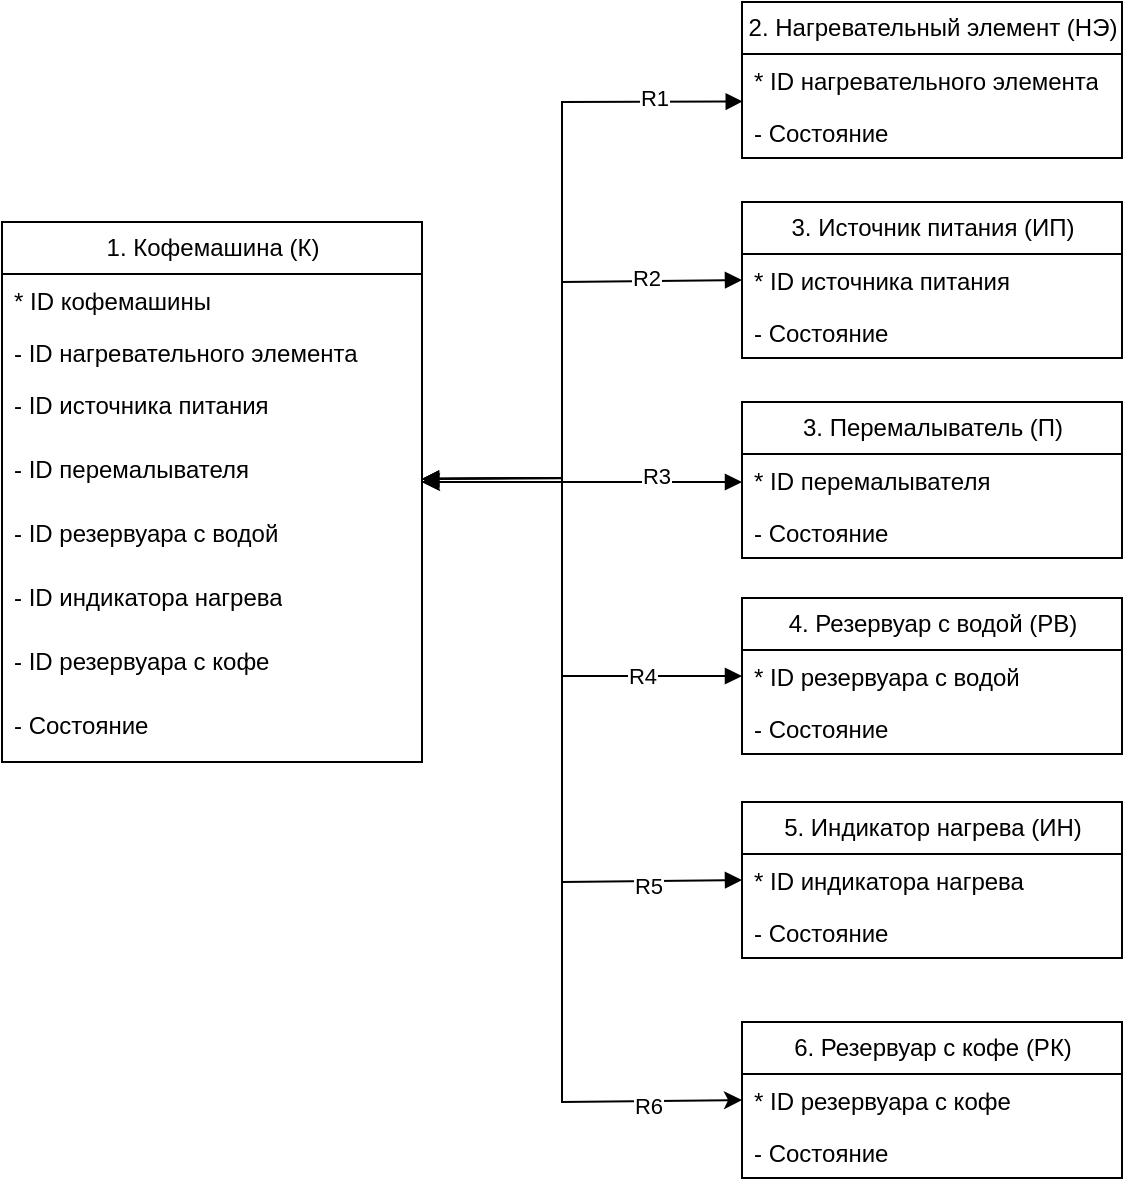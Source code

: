 <mxfile version="24.5.2" type="device" pages="5">
  <diagram name="Информационная модель" id="Z8GORoa-f7ofgInhuLyp">
    <mxGraphModel dx="1050" dy="575" grid="1" gridSize="10" guides="1" tooltips="1" connect="1" arrows="1" fold="1" page="1" pageScale="1" pageWidth="2336" pageHeight="1654" math="0" shadow="0">
      <root>
        <mxCell id="0" />
        <mxCell id="1" parent="0" />
        <mxCell id="8aQ_b69TAvl2-KxU24LN-7" value="1. Кофемашина (К)" style="swimlane;fontStyle=0;childLayout=stackLayout;horizontal=1;startSize=26;fillColor=none;horizontalStack=0;resizeParent=1;resizeParentMax=0;resizeLast=0;collapsible=1;marginBottom=0;html=1;" parent="1" vertex="1">
          <mxGeometry x="160" y="210" width="210" height="270" as="geometry" />
        </mxCell>
        <mxCell id="8aQ_b69TAvl2-KxU24LN-8" value="* ID кофемашины" style="text;strokeColor=none;fillColor=none;align=left;verticalAlign=top;spacingLeft=4;spacingRight=4;overflow=hidden;rotatable=0;points=[[0,0.5],[1,0.5]];portConstraint=eastwest;whiteSpace=wrap;html=1;" parent="8aQ_b69TAvl2-KxU24LN-7" vertex="1">
          <mxGeometry y="26" width="210" height="26" as="geometry" />
        </mxCell>
        <mxCell id="8aQ_b69TAvl2-KxU24LN-9" value="- ID нагревательного элемента" style="text;strokeColor=none;fillColor=none;align=left;verticalAlign=top;spacingLeft=4;spacingRight=4;overflow=hidden;rotatable=0;points=[[0,0.5],[1,0.5]];portConstraint=eastwest;whiteSpace=wrap;html=1;" parent="8aQ_b69TAvl2-KxU24LN-7" vertex="1">
          <mxGeometry y="52" width="210" height="26" as="geometry" />
        </mxCell>
        <mxCell id="8aQ_b69TAvl2-KxU24LN-10" value="- ID источника питания" style="text;strokeColor=none;fillColor=none;align=left;verticalAlign=top;spacingLeft=4;spacingRight=4;overflow=hidden;rotatable=0;points=[[0,0.5],[1,0.5]];portConstraint=eastwest;whiteSpace=wrap;html=1;" parent="8aQ_b69TAvl2-KxU24LN-7" vertex="1">
          <mxGeometry y="78" width="210" height="32" as="geometry" />
        </mxCell>
        <mxCell id="8aQ_b69TAvl2-KxU24LN-11" value="- ID перемалывателя" style="text;strokeColor=none;fillColor=none;align=left;verticalAlign=top;spacingLeft=4;spacingRight=4;overflow=hidden;rotatable=0;points=[[0,0.5],[1,0.5]];portConstraint=eastwest;whiteSpace=wrap;html=1;" parent="8aQ_b69TAvl2-KxU24LN-7" vertex="1">
          <mxGeometry y="110" width="210" height="32" as="geometry" />
        </mxCell>
        <mxCell id="8aQ_b69TAvl2-KxU24LN-12" value="- ID резервуара с водой" style="text;strokeColor=none;fillColor=none;align=left;verticalAlign=top;spacingLeft=4;spacingRight=4;overflow=hidden;rotatable=0;points=[[0,0.5],[1,0.5]];portConstraint=eastwest;whiteSpace=wrap;html=1;" parent="8aQ_b69TAvl2-KxU24LN-7" vertex="1">
          <mxGeometry y="142" width="210" height="32" as="geometry" />
        </mxCell>
        <mxCell id="8aQ_b69TAvl2-KxU24LN-13" value="- ID индикатора нагрева" style="text;strokeColor=none;fillColor=none;align=left;verticalAlign=top;spacingLeft=4;spacingRight=4;overflow=hidden;rotatable=0;points=[[0,0.5],[1,0.5]];portConstraint=eastwest;whiteSpace=wrap;html=1;" parent="8aQ_b69TAvl2-KxU24LN-7" vertex="1">
          <mxGeometry y="174" width="210" height="32" as="geometry" />
        </mxCell>
        <mxCell id="8aQ_b69TAvl2-KxU24LN-19" value="- ID резервуара с кофе" style="text;strokeColor=none;fillColor=none;align=left;verticalAlign=top;spacingLeft=4;spacingRight=4;overflow=hidden;rotatable=0;points=[[0,0.5],[1,0.5]];portConstraint=eastwest;whiteSpace=wrap;html=1;" parent="8aQ_b69TAvl2-KxU24LN-7" vertex="1">
          <mxGeometry y="206" width="210" height="32" as="geometry" />
        </mxCell>
        <mxCell id="QvHELRLs3HpnHjzluwMP-6" value="- Состояние" style="text;strokeColor=none;fillColor=none;align=left;verticalAlign=top;spacingLeft=4;spacingRight=4;overflow=hidden;rotatable=0;points=[[0,0.5],[1,0.5]];portConstraint=eastwest;whiteSpace=wrap;html=1;" vertex="1" parent="8aQ_b69TAvl2-KxU24LN-7">
          <mxGeometry y="238" width="210" height="32" as="geometry" />
        </mxCell>
        <mxCell id="8aQ_b69TAvl2-KxU24LN-15" value="2. Нагревательный элемент (НЭ)" style="swimlane;fontStyle=0;childLayout=stackLayout;horizontal=1;startSize=26;fillColor=none;horizontalStack=0;resizeParent=1;resizeParentMax=0;resizeLast=0;collapsible=1;marginBottom=0;html=1;" parent="1" vertex="1">
          <mxGeometry x="530" y="100" width="190" height="78" as="geometry" />
        </mxCell>
        <mxCell id="8aQ_b69TAvl2-KxU24LN-16" value="* ID нагревательного элемента" style="text;strokeColor=none;fillColor=none;align=left;verticalAlign=top;spacingLeft=4;spacingRight=4;overflow=hidden;rotatable=0;points=[[0,0.5],[1,0.5]];portConstraint=eastwest;whiteSpace=wrap;html=1;" parent="8aQ_b69TAvl2-KxU24LN-15" vertex="1">
          <mxGeometry y="26" width="190" height="26" as="geometry" />
        </mxCell>
        <mxCell id="8aQ_b69TAvl2-KxU24LN-17" value="- Состояние" style="text;strokeColor=none;fillColor=none;align=left;verticalAlign=top;spacingLeft=4;spacingRight=4;overflow=hidden;rotatable=0;points=[[0,0.5],[1,0.5]];portConstraint=eastwest;whiteSpace=wrap;html=1;" parent="8aQ_b69TAvl2-KxU24LN-15" vertex="1">
          <mxGeometry y="52" width="190" height="26" as="geometry" />
        </mxCell>
        <mxCell id="8aQ_b69TAvl2-KxU24LN-20" value="3. Источник питания (ИП)" style="swimlane;fontStyle=0;childLayout=stackLayout;horizontal=1;startSize=26;fillColor=none;horizontalStack=0;resizeParent=1;resizeParentMax=0;resizeLast=0;collapsible=1;marginBottom=0;html=1;" parent="1" vertex="1">
          <mxGeometry x="530" y="200" width="190" height="78" as="geometry" />
        </mxCell>
        <mxCell id="8aQ_b69TAvl2-KxU24LN-21" value="* ID источника питания" style="text;strokeColor=none;fillColor=none;align=left;verticalAlign=top;spacingLeft=4;spacingRight=4;overflow=hidden;rotatable=0;points=[[0,0.5],[1,0.5]];portConstraint=eastwest;whiteSpace=wrap;html=1;" parent="8aQ_b69TAvl2-KxU24LN-20" vertex="1">
          <mxGeometry y="26" width="190" height="26" as="geometry" />
        </mxCell>
        <mxCell id="8aQ_b69TAvl2-KxU24LN-22" value="- Состояние" style="text;strokeColor=none;fillColor=none;align=left;verticalAlign=top;spacingLeft=4;spacingRight=4;overflow=hidden;rotatable=0;points=[[0,0.5],[1,0.5]];portConstraint=eastwest;whiteSpace=wrap;html=1;" parent="8aQ_b69TAvl2-KxU24LN-20" vertex="1">
          <mxGeometry y="52" width="190" height="26" as="geometry" />
        </mxCell>
        <mxCell id="8aQ_b69TAvl2-KxU24LN-23" value="3. Перемалыватель (П)" style="swimlane;fontStyle=0;childLayout=stackLayout;horizontal=1;startSize=26;fillColor=none;horizontalStack=0;resizeParent=1;resizeParentMax=0;resizeLast=0;collapsible=1;marginBottom=0;html=1;" parent="1" vertex="1">
          <mxGeometry x="530" y="300" width="190" height="78" as="geometry" />
        </mxCell>
        <mxCell id="8aQ_b69TAvl2-KxU24LN-24" value="* ID перемалывателя" style="text;strokeColor=none;fillColor=none;align=left;verticalAlign=top;spacingLeft=4;spacingRight=4;overflow=hidden;rotatable=0;points=[[0,0.5],[1,0.5]];portConstraint=eastwest;whiteSpace=wrap;html=1;" parent="8aQ_b69TAvl2-KxU24LN-23" vertex="1">
          <mxGeometry y="26" width="190" height="26" as="geometry" />
        </mxCell>
        <mxCell id="8aQ_b69TAvl2-KxU24LN-25" value="- Состояние" style="text;strokeColor=none;fillColor=none;align=left;verticalAlign=top;spacingLeft=4;spacingRight=4;overflow=hidden;rotatable=0;points=[[0,0.5],[1,0.5]];portConstraint=eastwest;whiteSpace=wrap;html=1;" parent="8aQ_b69TAvl2-KxU24LN-23" vertex="1">
          <mxGeometry y="52" width="190" height="26" as="geometry" />
        </mxCell>
        <mxCell id="8aQ_b69TAvl2-KxU24LN-26" value="4. Резервуар с водой (РВ)" style="swimlane;fontStyle=0;childLayout=stackLayout;horizontal=1;startSize=26;fillColor=none;horizontalStack=0;resizeParent=1;resizeParentMax=0;resizeLast=0;collapsible=1;marginBottom=0;html=1;" parent="1" vertex="1">
          <mxGeometry x="530" y="398" width="190" height="78" as="geometry" />
        </mxCell>
        <mxCell id="8aQ_b69TAvl2-KxU24LN-27" value="* ID резервуара с водой" style="text;strokeColor=none;fillColor=none;align=left;verticalAlign=top;spacingLeft=4;spacingRight=4;overflow=hidden;rotatable=0;points=[[0,0.5],[1,0.5]];portConstraint=eastwest;whiteSpace=wrap;html=1;" parent="8aQ_b69TAvl2-KxU24LN-26" vertex="1">
          <mxGeometry y="26" width="190" height="26" as="geometry" />
        </mxCell>
        <mxCell id="8aQ_b69TAvl2-KxU24LN-28" value="- Состояние" style="text;strokeColor=none;fillColor=none;align=left;verticalAlign=top;spacingLeft=4;spacingRight=4;overflow=hidden;rotatable=0;points=[[0,0.5],[1,0.5]];portConstraint=eastwest;whiteSpace=wrap;html=1;" parent="8aQ_b69TAvl2-KxU24LN-26" vertex="1">
          <mxGeometry y="52" width="190" height="26" as="geometry" />
        </mxCell>
        <mxCell id="8aQ_b69TAvl2-KxU24LN-29" value="5. Индикатор нагрева (ИН)" style="swimlane;fontStyle=0;childLayout=stackLayout;horizontal=1;startSize=26;fillColor=none;horizontalStack=0;resizeParent=1;resizeParentMax=0;resizeLast=0;collapsible=1;marginBottom=0;html=1;" parent="1" vertex="1">
          <mxGeometry x="530" y="500" width="190" height="78" as="geometry" />
        </mxCell>
        <mxCell id="8aQ_b69TAvl2-KxU24LN-30" value="* ID индикатора нагрева" style="text;strokeColor=none;fillColor=none;align=left;verticalAlign=top;spacingLeft=4;spacingRight=4;overflow=hidden;rotatable=0;points=[[0,0.5],[1,0.5]];portConstraint=eastwest;whiteSpace=wrap;html=1;" parent="8aQ_b69TAvl2-KxU24LN-29" vertex="1">
          <mxGeometry y="26" width="190" height="26" as="geometry" />
        </mxCell>
        <mxCell id="8aQ_b69TAvl2-KxU24LN-31" value="- Состояние" style="text;strokeColor=none;fillColor=none;align=left;verticalAlign=top;spacingLeft=4;spacingRight=4;overflow=hidden;rotatable=0;points=[[0,0.5],[1,0.5]];portConstraint=eastwest;whiteSpace=wrap;html=1;" parent="8aQ_b69TAvl2-KxU24LN-29" vertex="1">
          <mxGeometry y="52" width="190" height="26" as="geometry" />
        </mxCell>
        <mxCell id="8aQ_b69TAvl2-KxU24LN-43" value="" style="endArrow=block;startArrow=block;endFill=1;startFill=1;html=1;rounded=0;entryX=0.002;entryY=0.913;entryDx=0;entryDy=0;entryPerimeter=0;" parent="1" target="8aQ_b69TAvl2-KxU24LN-16" edge="1">
          <mxGeometry width="160" relative="1" as="geometry">
            <mxPoint x="370" y="338.47" as="sourcePoint" />
            <mxPoint x="440" y="110" as="targetPoint" />
            <Array as="points">
              <mxPoint x="440" y="338" />
              <mxPoint x="440" y="150" />
            </Array>
          </mxGeometry>
        </mxCell>
        <mxCell id="8aQ_b69TAvl2-KxU24LN-48" value="R1" style="edgeLabel;html=1;align=center;verticalAlign=middle;resizable=0;points=[];" parent="8aQ_b69TAvl2-KxU24LN-43" vertex="1" connectable="0">
          <mxGeometry x="0.741" y="2" relative="1" as="geometry">
            <mxPoint as="offset" />
          </mxGeometry>
        </mxCell>
        <mxCell id="8aQ_b69TAvl2-KxU24LN-44" value="" style="endArrow=block;startArrow=block;endFill=1;startFill=1;html=1;rounded=0;entryX=0;entryY=0.5;entryDx=0;entryDy=0;" parent="1" target="8aQ_b69TAvl2-KxU24LN-21" edge="1">
          <mxGeometry width="160" relative="1" as="geometry">
            <mxPoint x="370" y="338.47" as="sourcePoint" />
            <mxPoint x="440" y="190" as="targetPoint" />
            <Array as="points">
              <mxPoint x="440" y="338" />
              <mxPoint x="440" y="240" />
            </Array>
          </mxGeometry>
        </mxCell>
        <mxCell id="8aQ_b69TAvl2-KxU24LN-49" value="R2" style="edgeLabel;html=1;align=center;verticalAlign=middle;resizable=0;points=[];" parent="8aQ_b69TAvl2-KxU24LN-44" vertex="1" connectable="0">
          <mxGeometry x="0.629" y="2" relative="1" as="geometry">
            <mxPoint as="offset" />
          </mxGeometry>
        </mxCell>
        <mxCell id="8aQ_b69TAvl2-KxU24LN-45" value="" style="endArrow=block;startArrow=block;endFill=1;startFill=1;html=1;rounded=0;" parent="1" edge="1">
          <mxGeometry width="160" relative="1" as="geometry">
            <mxPoint x="370" y="340" as="sourcePoint" />
            <mxPoint x="530" y="340" as="targetPoint" />
          </mxGeometry>
        </mxCell>
        <mxCell id="8aQ_b69TAvl2-KxU24LN-50" value="R3" style="edgeLabel;html=1;align=center;verticalAlign=middle;resizable=0;points=[];" parent="8aQ_b69TAvl2-KxU24LN-45" vertex="1" connectable="0">
          <mxGeometry x="0.455" y="3" relative="1" as="geometry">
            <mxPoint as="offset" />
          </mxGeometry>
        </mxCell>
        <mxCell id="8aQ_b69TAvl2-KxU24LN-46" value="" style="endArrow=block;startArrow=block;endFill=1;startFill=1;html=1;rounded=0;entryX=0;entryY=0.5;entryDx=0;entryDy=0;" parent="1" target="8aQ_b69TAvl2-KxU24LN-27" edge="1">
          <mxGeometry width="160" relative="1" as="geometry">
            <mxPoint x="370" y="338.47" as="sourcePoint" />
            <mxPoint x="440" y="520" as="targetPoint" />
            <Array as="points">
              <mxPoint x="440" y="338" />
              <mxPoint x="440" y="437" />
            </Array>
          </mxGeometry>
        </mxCell>
        <mxCell id="8aQ_b69TAvl2-KxU24LN-51" value="R4" style="edgeLabel;html=1;align=center;verticalAlign=middle;resizable=0;points=[];" parent="8aQ_b69TAvl2-KxU24LN-46" vertex="1" connectable="0">
          <mxGeometry x="0.614" relative="1" as="geometry">
            <mxPoint as="offset" />
          </mxGeometry>
        </mxCell>
        <mxCell id="8aQ_b69TAvl2-KxU24LN-47" value="" style="endArrow=block;startArrow=block;endFill=1;startFill=1;html=1;rounded=0;entryX=0;entryY=0.5;entryDx=0;entryDy=0;" parent="1" target="8aQ_b69TAvl2-KxU24LN-30" edge="1">
          <mxGeometry width="160" relative="1" as="geometry">
            <mxPoint x="370" y="340" as="sourcePoint" />
            <mxPoint x="440" y="620" as="targetPoint" />
            <Array as="points">
              <mxPoint x="440" y="340" />
              <mxPoint x="440" y="540" />
            </Array>
          </mxGeometry>
        </mxCell>
        <mxCell id="8aQ_b69TAvl2-KxU24LN-52" value="R5" style="edgeLabel;html=1;align=center;verticalAlign=middle;resizable=0;points=[];" parent="8aQ_b69TAvl2-KxU24LN-47" vertex="1" connectable="0">
          <mxGeometry x="0.74" y="-2" relative="1" as="geometry">
            <mxPoint as="offset" />
          </mxGeometry>
        </mxCell>
        <mxCell id="QvHELRLs3HpnHjzluwMP-1" value="6. Резервуар с кофе (РК)" style="swimlane;fontStyle=0;childLayout=stackLayout;horizontal=1;startSize=26;fillColor=none;horizontalStack=0;resizeParent=1;resizeParentMax=0;resizeLast=0;collapsible=1;marginBottom=0;html=1;" vertex="1" parent="1">
          <mxGeometry x="530" y="610" width="190" height="78" as="geometry" />
        </mxCell>
        <mxCell id="QvHELRLs3HpnHjzluwMP-2" value="* ID резервуара с кофе" style="text;strokeColor=none;fillColor=none;align=left;verticalAlign=top;spacingLeft=4;spacingRight=4;overflow=hidden;rotatable=0;points=[[0,0.5],[1,0.5]];portConstraint=eastwest;whiteSpace=wrap;html=1;" vertex="1" parent="QvHELRLs3HpnHjzluwMP-1">
          <mxGeometry y="26" width="190" height="26" as="geometry" />
        </mxCell>
        <mxCell id="QvHELRLs3HpnHjzluwMP-3" value="- Состояние" style="text;strokeColor=none;fillColor=none;align=left;verticalAlign=top;spacingLeft=4;spacingRight=4;overflow=hidden;rotatable=0;points=[[0,0.5],[1,0.5]];portConstraint=eastwest;whiteSpace=wrap;html=1;" vertex="1" parent="QvHELRLs3HpnHjzluwMP-1">
          <mxGeometry y="52" width="190" height="26" as="geometry" />
        </mxCell>
        <mxCell id="QvHELRLs3HpnHjzluwMP-4" value="" style="endArrow=classic;startArrow=classic;html=1;rounded=0;entryX=0;entryY=0.5;entryDx=0;entryDy=0;" edge="1" parent="1" target="QvHELRLs3HpnHjzluwMP-2">
          <mxGeometry width="50" height="50" relative="1" as="geometry">
            <mxPoint x="370" y="340" as="sourcePoint" />
            <mxPoint x="440" y="710" as="targetPoint" />
            <Array as="points">
              <mxPoint x="440" y="340" />
              <mxPoint x="440" y="650" />
            </Array>
          </mxGeometry>
        </mxCell>
        <mxCell id="QvHELRLs3HpnHjzluwMP-5" value="R6" style="edgeLabel;html=1;align=center;verticalAlign=middle;resizable=0;points=[];" vertex="1" connectable="0" parent="QvHELRLs3HpnHjzluwMP-4">
          <mxGeometry x="0.799" y="-2" relative="1" as="geometry">
            <mxPoint as="offset" />
          </mxGeometry>
        </mxCell>
      </root>
    </mxGraphModel>
  </diagram>
  <diagram id="lGi7rGGUBG3it4kBeAFi" name="ДПС и ТПС">
    <mxGraphModel dx="1050" dy="575" grid="1" gridSize="10" guides="1" tooltips="1" connect="1" arrows="1" fold="1" page="1" pageScale="1" pageWidth="2336" pageHeight="1654" math="0" shadow="0">
      <root>
        <mxCell id="0" />
        <mxCell id="1" parent="0" />
        <mxCell id="Zt3ZHpS9JWZINMNe0Eun-1" value="&lt;font style=&quot;font-size: 18px;&quot;&gt;Кофемашина&lt;/font&gt;" style="text;html=1;align=center;verticalAlign=middle;resizable=0;points=[];autosize=1;strokeColor=none;fillColor=none;" parent="1" vertex="1">
          <mxGeometry x="160" y="60" width="140" height="40" as="geometry" />
        </mxCell>
        <mxCell id="xxrPb34bR8TJW61459aK-2" value="К1" style="edgeStyle=orthogonalEdgeStyle;rounded=0;orthogonalLoop=1;jettySize=auto;html=1;exitX=0.5;exitY=1;exitDx=0;exitDy=0;entryX=0.5;entryY=0;entryDx=0;entryDy=0;" parent="1" source="Zt3ZHpS9JWZINMNe0Eun-2" target="xxrPb34bR8TJW61459aK-1" edge="1">
          <mxGeometry x="-0.2" y="-15" relative="1" as="geometry">
            <mxPoint as="offset" />
          </mxGeometry>
        </mxCell>
        <mxCell id="Zt3ZHpS9JWZINMNe0Eun-2" value="1. Выключена" style="rounded=0;whiteSpace=wrap;html=1;" parent="1" vertex="1">
          <mxGeometry x="110" y="160" width="110" height="30" as="geometry" />
        </mxCell>
        <mxCell id="Zt3ZHpS9JWZINMNe0Eun-4" value="" style="endArrow=classic;html=1;rounded=0;entryX=0;entryY=0.5;entryDx=0;entryDy=0;" parent="1" target="Zt3ZHpS9JWZINMNe0Eun-2" edge="1">
          <mxGeometry width="50" height="50" relative="1" as="geometry">
            <mxPoint x="40" y="175" as="sourcePoint" />
            <mxPoint x="90" y="150" as="targetPoint" />
          </mxGeometry>
        </mxCell>
        <mxCell id="xxrPb34bR8TJW61459aK-7" style="edgeStyle=orthogonalEdgeStyle;rounded=0;orthogonalLoop=1;jettySize=auto;html=1;exitX=0.75;exitY=0;exitDx=0;exitDy=0;entryX=0.75;entryY=1;entryDx=0;entryDy=0;" parent="1" source="Zt3ZHpS9JWZINMNe0Eun-5" target="xxrPb34bR8TJW61459aK-1" edge="1">
          <mxGeometry relative="1" as="geometry" />
        </mxCell>
        <mxCell id="xxrPb34bR8TJW61459aK-8" value="К3" style="edgeLabel;html=1;align=center;verticalAlign=middle;resizable=0;points=[];" parent="xxrPb34bR8TJW61459aK-7" vertex="1" connectable="0">
          <mxGeometry x="-0.01" y="-2" relative="1" as="geometry">
            <mxPoint x="14" as="offset" />
          </mxGeometry>
        </mxCell>
        <mxCell id="xxrPb34bR8TJW61459aK-9" value="К4" style="edgeStyle=orthogonalEdgeStyle;rounded=0;orthogonalLoop=1;jettySize=auto;html=1;exitX=1;exitY=0.5;exitDx=0;exitDy=0;entryX=0;entryY=0.5;entryDx=0;entryDy=0;" parent="1" source="Zt3ZHpS9JWZINMNe0Eun-5" target="bKgldWD9jZOKgh4-piX0-1" edge="1">
          <mxGeometry x="-0.043" y="15" relative="1" as="geometry">
            <mxPoint x="1" as="offset" />
          </mxGeometry>
        </mxCell>
        <mxCell id="xxrPb34bR8TJW61459aK-10" style="edgeStyle=orthogonalEdgeStyle;rounded=0;orthogonalLoop=1;jettySize=auto;html=1;exitX=0.5;exitY=1;exitDx=0;exitDy=0;entryX=0.5;entryY=0;entryDx=0;entryDy=0;" parent="1" source="Zt3ZHpS9JWZINMNe0Eun-5" target="Zt3ZHpS9JWZINMNe0Eun-9" edge="1">
          <mxGeometry relative="1" as="geometry" />
        </mxCell>
        <mxCell id="xxrPb34bR8TJW61459aK-12" value="К5" style="edgeLabel;html=1;align=center;verticalAlign=middle;resizable=0;points=[];" parent="xxrPb34bR8TJW61459aK-10" vertex="1" connectable="0">
          <mxGeometry x="-0.14" y="-1" relative="1" as="geometry">
            <mxPoint x="16" as="offset" />
          </mxGeometry>
        </mxCell>
        <mxCell id="Zt3ZHpS9JWZINMNe0Eun-5" value="3. Режим загрузки" style="rounded=0;whiteSpace=wrap;html=1;" parent="1" vertex="1">
          <mxGeometry x="107.5" y="310" width="115" height="30" as="geometry" />
        </mxCell>
        <mxCell id="xxrPb34bR8TJW61459aK-13" value="К6" style="edgeStyle=orthogonalEdgeStyle;rounded=0;orthogonalLoop=1;jettySize=auto;html=1;exitX=0.5;exitY=1;exitDx=0;exitDy=0;" parent="1" source="Zt3ZHpS9JWZINMNe0Eun-9" target="bKgldWD9jZOKgh4-piX0-9" edge="1">
          <mxGeometry y="15" relative="1" as="geometry">
            <mxPoint as="offset" />
          </mxGeometry>
        </mxCell>
        <mxCell id="xxrPb34bR8TJW61459aK-18" style="edgeStyle=orthogonalEdgeStyle;rounded=0;orthogonalLoop=1;jettySize=auto;html=1;exitX=0;exitY=0.5;exitDx=0;exitDy=0;entryX=0;entryY=1;entryDx=0;entryDy=0;" parent="1" source="Zt3ZHpS9JWZINMNe0Eun-9" target="Zt3ZHpS9JWZINMNe0Eun-2" edge="1">
          <mxGeometry relative="1" as="geometry">
            <Array as="points">
              <mxPoint x="60" y="395" />
              <mxPoint x="60" y="210" />
              <mxPoint x="110" y="210" />
            </Array>
          </mxGeometry>
        </mxCell>
        <mxCell id="xxrPb34bR8TJW61459aK-22" value="К8" style="edgeLabel;html=1;align=center;verticalAlign=middle;resizable=0;points=[];" parent="xxrPb34bR8TJW61459aK-18" vertex="1" connectable="0">
          <mxGeometry x="0.392" y="2" relative="1" as="geometry">
            <mxPoint x="-8" y="-11" as="offset" />
          </mxGeometry>
        </mxCell>
        <mxCell id="Zt3ZHpS9JWZINMNe0Eun-9" value="4. Режим нагревания" style="rounded=0;whiteSpace=wrap;html=1;" parent="1" vertex="1">
          <mxGeometry x="105" y="380" width="120" height="30" as="geometry" />
        </mxCell>
        <mxCell id="xxrPb34bR8TJW61459aK-11" value="К5" style="edgeStyle=orthogonalEdgeStyle;rounded=0;orthogonalLoop=1;jettySize=auto;html=1;exitX=0.5;exitY=1;exitDx=0;exitDy=0;entryX=1;entryY=0.5;entryDx=0;entryDy=0;" parent="1" source="bKgldWD9jZOKgh4-piX0-1" target="Zt3ZHpS9JWZINMNe0Eun-9" edge="1">
          <mxGeometry x="0.081" y="-15" relative="1" as="geometry">
            <mxPoint as="offset" />
          </mxGeometry>
        </mxCell>
        <mxCell id="xxrPb34bR8TJW61459aK-24" style="edgeStyle=orthogonalEdgeStyle;rounded=0;orthogonalLoop=1;jettySize=auto;html=1;exitX=0.5;exitY=0;exitDx=0;exitDy=0;entryX=1;entryY=0.75;entryDx=0;entryDy=0;" parent="1" source="bKgldWD9jZOKgh4-piX0-1" target="Zt3ZHpS9JWZINMNe0Eun-2" edge="1">
          <mxGeometry relative="1" as="geometry" />
        </mxCell>
        <mxCell id="xxrPb34bR8TJW61459aK-25" value="К8" style="edgeLabel;html=1;align=center;verticalAlign=middle;resizable=0;points=[];" parent="xxrPb34bR8TJW61459aK-24" vertex="1" connectable="0">
          <mxGeometry x="-0.247" y="3" relative="1" as="geometry">
            <mxPoint x="18" as="offset" />
          </mxGeometry>
        </mxCell>
        <mxCell id="bKgldWD9jZOKgh4-piX0-1" value="5. Режим перемалывания" style="rounded=0;whiteSpace=wrap;html=1;" parent="1" vertex="1">
          <mxGeometry x="280" y="310" width="150" height="30" as="geometry" />
        </mxCell>
        <mxCell id="xxrPb34bR8TJW61459aK-14" style="edgeStyle=orthogonalEdgeStyle;rounded=0;orthogonalLoop=1;jettySize=auto;html=1;exitX=0;exitY=0.5;exitDx=0;exitDy=0;entryX=0;entryY=0.5;entryDx=0;entryDy=0;" parent="1" source="bKgldWD9jZOKgh4-piX0-9" target="xxrPb34bR8TJW61459aK-1" edge="1">
          <mxGeometry relative="1" as="geometry">
            <Array as="points">
              <mxPoint x="30" y="465" />
              <mxPoint x="30" y="255" />
            </Array>
          </mxGeometry>
        </mxCell>
        <mxCell id="xxrPb34bR8TJW61459aK-15" value="К7" style="edgeLabel;html=1;align=center;verticalAlign=middle;resizable=0;points=[];" parent="xxrPb34bR8TJW61459aK-14" vertex="1" connectable="0">
          <mxGeometry x="-0.114" y="2" relative="1" as="geometry">
            <mxPoint x="-8" y="-2" as="offset" />
          </mxGeometry>
        </mxCell>
        <mxCell id="xxrPb34bR8TJW61459aK-20" style="edgeStyle=orthogonalEdgeStyle;rounded=0;orthogonalLoop=1;jettySize=auto;html=1;exitX=1;exitY=0.5;exitDx=0;exitDy=0;entryX=1;entryY=0.5;entryDx=0;entryDy=0;" parent="1" source="bKgldWD9jZOKgh4-piX0-9" target="Zt3ZHpS9JWZINMNe0Eun-2" edge="1">
          <mxGeometry relative="1" as="geometry">
            <Array as="points">
              <mxPoint x="440" y="465" />
              <mxPoint x="440" y="175" />
            </Array>
          </mxGeometry>
        </mxCell>
        <mxCell id="xxrPb34bR8TJW61459aK-23" value="К8" style="edgeLabel;html=1;align=center;verticalAlign=middle;resizable=0;points=[];" parent="xxrPb34bR8TJW61459aK-20" vertex="1" connectable="0">
          <mxGeometry x="0.295" relative="1" as="geometry">
            <mxPoint x="10" as="offset" />
          </mxGeometry>
        </mxCell>
        <mxCell id="bKgldWD9jZOKgh4-piX0-9" value="6. Режим готовки" style="rounded=0;whiteSpace=wrap;html=1;" parent="1" vertex="1">
          <mxGeometry x="110" y="450" width="110" height="30" as="geometry" />
        </mxCell>
        <mxCell id="ws28GtoitoGeaGjXk9GI-11" value="К1: включить&lt;br&gt;К2: начать загрузку&lt;br&gt;К3: приостановить загрузку&lt;div&gt;К4: перемолоть&lt;/div&gt;&lt;div&gt;К5: начать нагревание&lt;/div&gt;&lt;div&gt;К6: приготовить&lt;/div&gt;&lt;div&gt;К7: ожидать&lt;/div&gt;&lt;div&gt;К8: выключить&lt;/div&gt;" style="text;html=1;align=left;verticalAlign=middle;resizable=0;points=[];autosize=1;strokeColor=none;fillColor=none;" parent="1" vertex="1">
          <mxGeometry x="500" y="80" width="180" height="130" as="geometry" />
        </mxCell>
        <mxCell id="xxrPb34bR8TJW61459aK-5" style="edgeStyle=orthogonalEdgeStyle;rounded=0;orthogonalLoop=1;jettySize=auto;html=1;exitX=0.5;exitY=1;exitDx=0;exitDy=0;entryX=0.5;entryY=0;entryDx=0;entryDy=0;" parent="1" source="xxrPb34bR8TJW61459aK-1" target="Zt3ZHpS9JWZINMNe0Eun-5" edge="1">
          <mxGeometry relative="1" as="geometry" />
        </mxCell>
        <mxCell id="xxrPb34bR8TJW61459aK-6" value="К2" style="edgeLabel;html=1;align=center;verticalAlign=middle;resizable=0;points=[];" parent="xxrPb34bR8TJW61459aK-5" vertex="1" connectable="0">
          <mxGeometry x="-0.04" relative="1" as="geometry">
            <mxPoint x="-15" as="offset" />
          </mxGeometry>
        </mxCell>
        <mxCell id="MNk1ph0dBgPVhBC_0hDF-2" value="К8" style="edgeStyle=orthogonalEdgeStyle;rounded=0;orthogonalLoop=1;jettySize=auto;html=1;exitX=0.75;exitY=0;exitDx=0;exitDy=0;entryX=0.75;entryY=1;entryDx=0;entryDy=0;" edge="1" parent="1" source="xxrPb34bR8TJW61459aK-1" target="Zt3ZHpS9JWZINMNe0Eun-2">
          <mxGeometry x="0.22" y="-7" relative="1" as="geometry">
            <Array as="points">
              <mxPoint x="193" y="240" />
            </Array>
            <mxPoint x="1" as="offset" />
          </mxGeometry>
        </mxCell>
        <mxCell id="xxrPb34bR8TJW61459aK-1" value="2. Режим ожидания" style="rounded=0;whiteSpace=wrap;html=1;" parent="1" vertex="1">
          <mxGeometry x="107.5" y="240" width="115" height="30" as="geometry" />
        </mxCell>
        <mxCell id="xxrPb34bR8TJW61459aK-16" style="edgeStyle=orthogonalEdgeStyle;rounded=0;orthogonalLoop=1;jettySize=auto;html=1;exitX=0;exitY=0.5;exitDx=0;exitDy=0;entryX=0.131;entryY=0.973;entryDx=0;entryDy=0;entryPerimeter=0;" parent="1" source="Zt3ZHpS9JWZINMNe0Eun-5" target="Zt3ZHpS9JWZINMNe0Eun-2" edge="1">
          <mxGeometry relative="1" as="geometry">
            <Array as="points">
              <mxPoint x="88" y="325" />
              <mxPoint x="88" y="220" />
              <mxPoint x="124" y="220" />
            </Array>
          </mxGeometry>
        </mxCell>
        <mxCell id="xxrPb34bR8TJW61459aK-21" value="К8" style="edgeLabel;html=1;align=center;verticalAlign=middle;resizable=0;points=[];" parent="xxrPb34bR8TJW61459aK-16" vertex="1" connectable="0">
          <mxGeometry x="0.161" y="-2" relative="1" as="geometry">
            <mxPoint x="-10" as="offset" />
          </mxGeometry>
        </mxCell>
        <mxCell id="xxrPb34bR8TJW61459aK-30" value="" style="shape=table;startSize=0;container=1;collapsible=0;childLayout=tableLayout;fontSize=16;" parent="1" vertex="1">
          <mxGeometry x="520" y="250" width="450" height="195" as="geometry" />
        </mxCell>
        <mxCell id="xxrPb34bR8TJW61459aK-31" value="" style="shape=tableRow;horizontal=0;startSize=0;swimlaneHead=0;swimlaneBody=0;strokeColor=inherit;top=0;left=0;bottom=0;right=0;collapsible=0;dropTarget=0;fillColor=none;points=[[0,0.5],[1,0.5]];portConstraint=eastwest;fontSize=16;" parent="xxrPb34bR8TJW61459aK-30" vertex="1">
          <mxGeometry width="450" height="28" as="geometry" />
        </mxCell>
        <mxCell id="xxrPb34bR8TJW61459aK-32" value="" style="shape=partialRectangle;html=1;whiteSpace=wrap;connectable=0;strokeColor=inherit;overflow=hidden;fillColor=none;top=0;left=0;bottom=0;right=0;pointerEvents=1;fontSize=16;" parent="xxrPb34bR8TJW61459aK-31" vertex="1">
          <mxGeometry width="50" height="28" as="geometry">
            <mxRectangle width="50" height="28" as="alternateBounds" />
          </mxGeometry>
        </mxCell>
        <mxCell id="xxrPb34bR8TJW61459aK-33" value="К1" style="shape=partialRectangle;html=1;whiteSpace=wrap;connectable=0;strokeColor=inherit;overflow=hidden;fillColor=none;top=0;left=0;bottom=0;right=0;pointerEvents=1;fontSize=16;" parent="xxrPb34bR8TJW61459aK-31" vertex="1">
          <mxGeometry x="50" width="50" height="28" as="geometry">
            <mxRectangle width="50" height="28" as="alternateBounds" />
          </mxGeometry>
        </mxCell>
        <mxCell id="xxrPb34bR8TJW61459aK-34" value="К2" style="shape=partialRectangle;html=1;whiteSpace=wrap;connectable=0;strokeColor=inherit;overflow=hidden;fillColor=none;top=0;left=0;bottom=0;right=0;pointerEvents=1;fontSize=16;" parent="xxrPb34bR8TJW61459aK-31" vertex="1">
          <mxGeometry x="100" width="50" height="28" as="geometry">
            <mxRectangle width="50" height="28" as="alternateBounds" />
          </mxGeometry>
        </mxCell>
        <mxCell id="xxrPb34bR8TJW61459aK-59" value="К3" style="shape=partialRectangle;html=1;whiteSpace=wrap;connectable=0;strokeColor=inherit;overflow=hidden;fillColor=none;top=0;left=0;bottom=0;right=0;pointerEvents=1;fontSize=16;" parent="xxrPb34bR8TJW61459aK-31" vertex="1">
          <mxGeometry x="150" width="50" height="28" as="geometry">
            <mxRectangle width="50" height="28" as="alternateBounds" />
          </mxGeometry>
        </mxCell>
        <mxCell id="xxrPb34bR8TJW61459aK-66" value="К4" style="shape=partialRectangle;html=1;whiteSpace=wrap;connectable=0;strokeColor=inherit;overflow=hidden;fillColor=none;top=0;left=0;bottom=0;right=0;pointerEvents=1;fontSize=16;" parent="xxrPb34bR8TJW61459aK-31" vertex="1">
          <mxGeometry x="200" width="50" height="28" as="geometry">
            <mxRectangle width="50" height="28" as="alternateBounds" />
          </mxGeometry>
        </mxCell>
        <mxCell id="xxrPb34bR8TJW61459aK-73" value="К5" style="shape=partialRectangle;html=1;whiteSpace=wrap;connectable=0;strokeColor=inherit;overflow=hidden;fillColor=none;top=0;left=0;bottom=0;right=0;pointerEvents=1;fontSize=16;" parent="xxrPb34bR8TJW61459aK-31" vertex="1">
          <mxGeometry x="250" width="50" height="28" as="geometry">
            <mxRectangle width="50" height="28" as="alternateBounds" />
          </mxGeometry>
        </mxCell>
        <mxCell id="xxrPb34bR8TJW61459aK-80" value="К6" style="shape=partialRectangle;html=1;whiteSpace=wrap;connectable=0;strokeColor=inherit;overflow=hidden;fillColor=none;top=0;left=0;bottom=0;right=0;pointerEvents=1;fontSize=16;" parent="xxrPb34bR8TJW61459aK-31" vertex="1">
          <mxGeometry x="300" width="50" height="28" as="geometry">
            <mxRectangle width="50" height="28" as="alternateBounds" />
          </mxGeometry>
        </mxCell>
        <mxCell id="xxrPb34bR8TJW61459aK-87" value="К7" style="shape=partialRectangle;html=1;whiteSpace=wrap;connectable=0;strokeColor=inherit;overflow=hidden;fillColor=none;top=0;left=0;bottom=0;right=0;pointerEvents=1;fontSize=16;" parent="xxrPb34bR8TJW61459aK-31" vertex="1">
          <mxGeometry x="350" width="50" height="28" as="geometry">
            <mxRectangle width="50" height="28" as="alternateBounds" />
          </mxGeometry>
        </mxCell>
        <mxCell id="xxrPb34bR8TJW61459aK-94" value="К8" style="shape=partialRectangle;html=1;whiteSpace=wrap;connectable=0;strokeColor=inherit;overflow=hidden;fillColor=none;top=0;left=0;bottom=0;right=0;pointerEvents=1;fontSize=16;" parent="xxrPb34bR8TJW61459aK-31" vertex="1">
          <mxGeometry x="400" width="50" height="28" as="geometry">
            <mxRectangle width="50" height="28" as="alternateBounds" />
          </mxGeometry>
        </mxCell>
        <mxCell id="xxrPb34bR8TJW61459aK-35" value="" style="shape=tableRow;horizontal=0;startSize=0;swimlaneHead=0;swimlaneBody=0;strokeColor=inherit;top=0;left=0;bottom=0;right=0;collapsible=0;dropTarget=0;fillColor=none;points=[[0,0.5],[1,0.5]];portConstraint=eastwest;fontSize=16;" parent="xxrPb34bR8TJW61459aK-30" vertex="1">
          <mxGeometry y="28" width="450" height="27" as="geometry" />
        </mxCell>
        <mxCell id="xxrPb34bR8TJW61459aK-36" value="1" style="shape=partialRectangle;html=1;whiteSpace=wrap;connectable=0;strokeColor=inherit;overflow=hidden;fillColor=none;top=0;left=0;bottom=0;right=0;pointerEvents=1;fontSize=16;" parent="xxrPb34bR8TJW61459aK-35" vertex="1">
          <mxGeometry width="50" height="27" as="geometry">
            <mxRectangle width="50" height="27" as="alternateBounds" />
          </mxGeometry>
        </mxCell>
        <mxCell id="xxrPb34bR8TJW61459aK-37" value="2" style="shape=partialRectangle;html=1;whiteSpace=wrap;connectable=0;strokeColor=inherit;overflow=hidden;fillColor=none;top=0;left=0;bottom=0;right=0;pointerEvents=1;fontSize=16;" parent="xxrPb34bR8TJW61459aK-35" vertex="1">
          <mxGeometry x="50" width="50" height="27" as="geometry">
            <mxRectangle width="50" height="27" as="alternateBounds" />
          </mxGeometry>
        </mxCell>
        <mxCell id="xxrPb34bR8TJW61459aK-38" value="-" style="shape=partialRectangle;html=1;whiteSpace=wrap;connectable=0;strokeColor=inherit;overflow=hidden;fillColor=none;top=0;left=0;bottom=0;right=0;pointerEvents=1;fontSize=16;" parent="xxrPb34bR8TJW61459aK-35" vertex="1">
          <mxGeometry x="100" width="50" height="27" as="geometry">
            <mxRectangle width="50" height="27" as="alternateBounds" />
          </mxGeometry>
        </mxCell>
        <mxCell id="xxrPb34bR8TJW61459aK-60" value="-" style="shape=partialRectangle;html=1;whiteSpace=wrap;connectable=0;strokeColor=inherit;overflow=hidden;fillColor=none;top=0;left=0;bottom=0;right=0;pointerEvents=1;fontSize=16;" parent="xxrPb34bR8TJW61459aK-35" vertex="1">
          <mxGeometry x="150" width="50" height="27" as="geometry">
            <mxRectangle width="50" height="27" as="alternateBounds" />
          </mxGeometry>
        </mxCell>
        <mxCell id="xxrPb34bR8TJW61459aK-67" value="-" style="shape=partialRectangle;html=1;whiteSpace=wrap;connectable=0;strokeColor=inherit;overflow=hidden;fillColor=none;top=0;left=0;bottom=0;right=0;pointerEvents=1;fontSize=16;" parent="xxrPb34bR8TJW61459aK-35" vertex="1">
          <mxGeometry x="200" width="50" height="27" as="geometry">
            <mxRectangle width="50" height="27" as="alternateBounds" />
          </mxGeometry>
        </mxCell>
        <mxCell id="xxrPb34bR8TJW61459aK-74" value="-" style="shape=partialRectangle;html=1;whiteSpace=wrap;connectable=0;strokeColor=inherit;overflow=hidden;fillColor=none;top=0;left=0;bottom=0;right=0;pointerEvents=1;fontSize=16;" parent="xxrPb34bR8TJW61459aK-35" vertex="1">
          <mxGeometry x="250" width="50" height="27" as="geometry">
            <mxRectangle width="50" height="27" as="alternateBounds" />
          </mxGeometry>
        </mxCell>
        <mxCell id="xxrPb34bR8TJW61459aK-81" value="-" style="shape=partialRectangle;html=1;whiteSpace=wrap;connectable=0;strokeColor=inherit;overflow=hidden;fillColor=none;top=0;left=0;bottom=0;right=0;pointerEvents=1;fontSize=16;" parent="xxrPb34bR8TJW61459aK-35" vertex="1">
          <mxGeometry x="300" width="50" height="27" as="geometry">
            <mxRectangle width="50" height="27" as="alternateBounds" />
          </mxGeometry>
        </mxCell>
        <mxCell id="xxrPb34bR8TJW61459aK-88" value="-" style="shape=partialRectangle;html=1;whiteSpace=wrap;connectable=0;strokeColor=inherit;overflow=hidden;fillColor=none;top=0;left=0;bottom=0;right=0;pointerEvents=1;fontSize=16;" parent="xxrPb34bR8TJW61459aK-35" vertex="1">
          <mxGeometry x="350" width="50" height="27" as="geometry">
            <mxRectangle width="50" height="27" as="alternateBounds" />
          </mxGeometry>
        </mxCell>
        <mxCell id="xxrPb34bR8TJW61459aK-95" value="-" style="shape=partialRectangle;html=1;whiteSpace=wrap;connectable=0;strokeColor=inherit;overflow=hidden;fillColor=none;top=0;left=0;bottom=0;right=0;pointerEvents=1;fontSize=16;" parent="xxrPb34bR8TJW61459aK-35" vertex="1">
          <mxGeometry x="400" width="50" height="27" as="geometry">
            <mxRectangle width="50" height="27" as="alternateBounds" />
          </mxGeometry>
        </mxCell>
        <mxCell id="xxrPb34bR8TJW61459aK-39" value="" style="shape=tableRow;horizontal=0;startSize=0;swimlaneHead=0;swimlaneBody=0;strokeColor=inherit;top=0;left=0;bottom=0;right=0;collapsible=0;dropTarget=0;fillColor=none;points=[[0,0.5],[1,0.5]];portConstraint=eastwest;fontSize=16;" parent="xxrPb34bR8TJW61459aK-30" vertex="1">
          <mxGeometry y="55" width="450" height="28" as="geometry" />
        </mxCell>
        <mxCell id="xxrPb34bR8TJW61459aK-40" value="2" style="shape=partialRectangle;html=1;whiteSpace=wrap;connectable=0;strokeColor=inherit;overflow=hidden;fillColor=none;top=0;left=0;bottom=0;right=0;pointerEvents=1;fontSize=16;" parent="xxrPb34bR8TJW61459aK-39" vertex="1">
          <mxGeometry width="50" height="28" as="geometry">
            <mxRectangle width="50" height="28" as="alternateBounds" />
          </mxGeometry>
        </mxCell>
        <mxCell id="xxrPb34bR8TJW61459aK-41" value="-" style="shape=partialRectangle;html=1;whiteSpace=wrap;connectable=0;strokeColor=inherit;overflow=hidden;fillColor=none;top=0;left=0;bottom=0;right=0;pointerEvents=1;fontSize=16;" parent="xxrPb34bR8TJW61459aK-39" vertex="1">
          <mxGeometry x="50" width="50" height="28" as="geometry">
            <mxRectangle width="50" height="28" as="alternateBounds" />
          </mxGeometry>
        </mxCell>
        <mxCell id="xxrPb34bR8TJW61459aK-42" value="3" style="shape=partialRectangle;html=1;whiteSpace=wrap;connectable=0;strokeColor=inherit;overflow=hidden;fillColor=none;top=0;left=0;bottom=0;right=0;pointerEvents=1;fontSize=16;" parent="xxrPb34bR8TJW61459aK-39" vertex="1">
          <mxGeometry x="100" width="50" height="28" as="geometry">
            <mxRectangle width="50" height="28" as="alternateBounds" />
          </mxGeometry>
        </mxCell>
        <mxCell id="xxrPb34bR8TJW61459aK-61" value="-" style="shape=partialRectangle;html=1;whiteSpace=wrap;connectable=0;strokeColor=inherit;overflow=hidden;fillColor=none;top=0;left=0;bottom=0;right=0;pointerEvents=1;fontSize=16;" parent="xxrPb34bR8TJW61459aK-39" vertex="1">
          <mxGeometry x="150" width="50" height="28" as="geometry">
            <mxRectangle width="50" height="28" as="alternateBounds" />
          </mxGeometry>
        </mxCell>
        <mxCell id="xxrPb34bR8TJW61459aK-68" value="-" style="shape=partialRectangle;html=1;whiteSpace=wrap;connectable=0;strokeColor=inherit;overflow=hidden;fillColor=none;top=0;left=0;bottom=0;right=0;pointerEvents=1;fontSize=16;" parent="xxrPb34bR8TJW61459aK-39" vertex="1">
          <mxGeometry x="200" width="50" height="28" as="geometry">
            <mxRectangle width="50" height="28" as="alternateBounds" />
          </mxGeometry>
        </mxCell>
        <mxCell id="xxrPb34bR8TJW61459aK-75" value="-" style="shape=partialRectangle;html=1;whiteSpace=wrap;connectable=0;strokeColor=inherit;overflow=hidden;fillColor=none;top=0;left=0;bottom=0;right=0;pointerEvents=1;fontSize=16;" parent="xxrPb34bR8TJW61459aK-39" vertex="1">
          <mxGeometry x="250" width="50" height="28" as="geometry">
            <mxRectangle width="50" height="28" as="alternateBounds" />
          </mxGeometry>
        </mxCell>
        <mxCell id="xxrPb34bR8TJW61459aK-82" value="-" style="shape=partialRectangle;html=1;whiteSpace=wrap;connectable=0;strokeColor=inherit;overflow=hidden;fillColor=none;top=0;left=0;bottom=0;right=0;pointerEvents=1;fontSize=16;" parent="xxrPb34bR8TJW61459aK-39" vertex="1">
          <mxGeometry x="300" width="50" height="28" as="geometry">
            <mxRectangle width="50" height="28" as="alternateBounds" />
          </mxGeometry>
        </mxCell>
        <mxCell id="xxrPb34bR8TJW61459aK-89" value="-" style="shape=partialRectangle;html=1;whiteSpace=wrap;connectable=0;strokeColor=inherit;overflow=hidden;fillColor=none;top=0;left=0;bottom=0;right=0;pointerEvents=1;fontSize=16;" parent="xxrPb34bR8TJW61459aK-39" vertex="1">
          <mxGeometry x="350" width="50" height="28" as="geometry">
            <mxRectangle width="50" height="28" as="alternateBounds" />
          </mxGeometry>
        </mxCell>
        <mxCell id="xxrPb34bR8TJW61459aK-96" value="1" style="shape=partialRectangle;html=1;whiteSpace=wrap;connectable=0;strokeColor=inherit;overflow=hidden;fillColor=none;top=0;left=0;bottom=0;right=0;pointerEvents=1;fontSize=16;" parent="xxrPb34bR8TJW61459aK-39" vertex="1">
          <mxGeometry x="400" width="50" height="28" as="geometry">
            <mxRectangle width="50" height="28" as="alternateBounds" />
          </mxGeometry>
        </mxCell>
        <mxCell id="xxrPb34bR8TJW61459aK-43" style="shape=tableRow;horizontal=0;startSize=0;swimlaneHead=0;swimlaneBody=0;strokeColor=inherit;top=0;left=0;bottom=0;right=0;collapsible=0;dropTarget=0;fillColor=none;points=[[0,0.5],[1,0.5]];portConstraint=eastwest;fontSize=16;" parent="xxrPb34bR8TJW61459aK-30" vertex="1">
          <mxGeometry y="83" width="450" height="28" as="geometry" />
        </mxCell>
        <mxCell id="xxrPb34bR8TJW61459aK-44" value="3" style="shape=partialRectangle;html=1;whiteSpace=wrap;connectable=0;strokeColor=inherit;overflow=hidden;fillColor=none;top=0;left=0;bottom=0;right=0;pointerEvents=1;fontSize=16;" parent="xxrPb34bR8TJW61459aK-43" vertex="1">
          <mxGeometry width="50" height="28" as="geometry">
            <mxRectangle width="50" height="28" as="alternateBounds" />
          </mxGeometry>
        </mxCell>
        <mxCell id="xxrPb34bR8TJW61459aK-45" value="-" style="shape=partialRectangle;html=1;whiteSpace=wrap;connectable=0;strokeColor=inherit;overflow=hidden;fillColor=none;top=0;left=0;bottom=0;right=0;pointerEvents=1;fontSize=16;" parent="xxrPb34bR8TJW61459aK-43" vertex="1">
          <mxGeometry x="50" width="50" height="28" as="geometry">
            <mxRectangle width="50" height="28" as="alternateBounds" />
          </mxGeometry>
        </mxCell>
        <mxCell id="xxrPb34bR8TJW61459aK-46" value="-" style="shape=partialRectangle;html=1;whiteSpace=wrap;connectable=0;strokeColor=inherit;overflow=hidden;fillColor=none;top=0;left=0;bottom=0;right=0;pointerEvents=1;fontSize=16;" parent="xxrPb34bR8TJW61459aK-43" vertex="1">
          <mxGeometry x="100" width="50" height="28" as="geometry">
            <mxRectangle width="50" height="28" as="alternateBounds" />
          </mxGeometry>
        </mxCell>
        <mxCell id="xxrPb34bR8TJW61459aK-62" value="2" style="shape=partialRectangle;html=1;whiteSpace=wrap;connectable=0;strokeColor=inherit;overflow=hidden;fillColor=none;top=0;left=0;bottom=0;right=0;pointerEvents=1;fontSize=16;" parent="xxrPb34bR8TJW61459aK-43" vertex="1">
          <mxGeometry x="150" width="50" height="28" as="geometry">
            <mxRectangle width="50" height="28" as="alternateBounds" />
          </mxGeometry>
        </mxCell>
        <mxCell id="xxrPb34bR8TJW61459aK-69" value="5" style="shape=partialRectangle;html=1;whiteSpace=wrap;connectable=0;strokeColor=inherit;overflow=hidden;fillColor=none;top=0;left=0;bottom=0;right=0;pointerEvents=1;fontSize=16;" parent="xxrPb34bR8TJW61459aK-43" vertex="1">
          <mxGeometry x="200" width="50" height="28" as="geometry">
            <mxRectangle width="50" height="28" as="alternateBounds" />
          </mxGeometry>
        </mxCell>
        <mxCell id="xxrPb34bR8TJW61459aK-76" value="4" style="shape=partialRectangle;html=1;whiteSpace=wrap;connectable=0;strokeColor=inherit;overflow=hidden;fillColor=none;top=0;left=0;bottom=0;right=0;pointerEvents=1;fontSize=16;" parent="xxrPb34bR8TJW61459aK-43" vertex="1">
          <mxGeometry x="250" width="50" height="28" as="geometry">
            <mxRectangle width="50" height="28" as="alternateBounds" />
          </mxGeometry>
        </mxCell>
        <mxCell id="xxrPb34bR8TJW61459aK-83" value="-" style="shape=partialRectangle;html=1;whiteSpace=wrap;connectable=0;strokeColor=inherit;overflow=hidden;fillColor=none;top=0;left=0;bottom=0;right=0;pointerEvents=1;fontSize=16;" parent="xxrPb34bR8TJW61459aK-43" vertex="1">
          <mxGeometry x="300" width="50" height="28" as="geometry">
            <mxRectangle width="50" height="28" as="alternateBounds" />
          </mxGeometry>
        </mxCell>
        <mxCell id="xxrPb34bR8TJW61459aK-90" value="-" style="shape=partialRectangle;html=1;whiteSpace=wrap;connectable=0;strokeColor=inherit;overflow=hidden;fillColor=none;top=0;left=0;bottom=0;right=0;pointerEvents=1;fontSize=16;" parent="xxrPb34bR8TJW61459aK-43" vertex="1">
          <mxGeometry x="350" width="50" height="28" as="geometry">
            <mxRectangle width="50" height="28" as="alternateBounds" />
          </mxGeometry>
        </mxCell>
        <mxCell id="xxrPb34bR8TJW61459aK-97" value="1" style="shape=partialRectangle;html=1;whiteSpace=wrap;connectable=0;strokeColor=inherit;overflow=hidden;fillColor=none;top=0;left=0;bottom=0;right=0;pointerEvents=1;fontSize=16;" parent="xxrPb34bR8TJW61459aK-43" vertex="1">
          <mxGeometry x="400" width="50" height="28" as="geometry">
            <mxRectangle width="50" height="28" as="alternateBounds" />
          </mxGeometry>
        </mxCell>
        <mxCell id="xxrPb34bR8TJW61459aK-47" style="shape=tableRow;horizontal=0;startSize=0;swimlaneHead=0;swimlaneBody=0;strokeColor=inherit;top=0;left=0;bottom=0;right=0;collapsible=0;dropTarget=0;fillColor=none;points=[[0,0.5],[1,0.5]];portConstraint=eastwest;fontSize=16;" parent="xxrPb34bR8TJW61459aK-30" vertex="1">
          <mxGeometry y="111" width="450" height="28" as="geometry" />
        </mxCell>
        <mxCell id="xxrPb34bR8TJW61459aK-48" value="4" style="shape=partialRectangle;html=1;whiteSpace=wrap;connectable=0;strokeColor=inherit;overflow=hidden;fillColor=none;top=0;left=0;bottom=0;right=0;pointerEvents=1;fontSize=16;" parent="xxrPb34bR8TJW61459aK-47" vertex="1">
          <mxGeometry width="50" height="28" as="geometry">
            <mxRectangle width="50" height="28" as="alternateBounds" />
          </mxGeometry>
        </mxCell>
        <mxCell id="xxrPb34bR8TJW61459aK-49" value="-" style="shape=partialRectangle;html=1;whiteSpace=wrap;connectable=0;strokeColor=inherit;overflow=hidden;fillColor=none;top=0;left=0;bottom=0;right=0;pointerEvents=1;fontSize=16;" parent="xxrPb34bR8TJW61459aK-47" vertex="1">
          <mxGeometry x="50" width="50" height="28" as="geometry">
            <mxRectangle width="50" height="28" as="alternateBounds" />
          </mxGeometry>
        </mxCell>
        <mxCell id="xxrPb34bR8TJW61459aK-50" value="-" style="shape=partialRectangle;html=1;whiteSpace=wrap;connectable=0;strokeColor=inherit;overflow=hidden;fillColor=none;top=0;left=0;bottom=0;right=0;pointerEvents=1;fontSize=16;" parent="xxrPb34bR8TJW61459aK-47" vertex="1">
          <mxGeometry x="100" width="50" height="28" as="geometry">
            <mxRectangle width="50" height="28" as="alternateBounds" />
          </mxGeometry>
        </mxCell>
        <mxCell id="xxrPb34bR8TJW61459aK-63" value="-" style="shape=partialRectangle;html=1;whiteSpace=wrap;connectable=0;strokeColor=inherit;overflow=hidden;fillColor=none;top=0;left=0;bottom=0;right=0;pointerEvents=1;fontSize=16;" parent="xxrPb34bR8TJW61459aK-47" vertex="1">
          <mxGeometry x="150" width="50" height="28" as="geometry">
            <mxRectangle width="50" height="28" as="alternateBounds" />
          </mxGeometry>
        </mxCell>
        <mxCell id="xxrPb34bR8TJW61459aK-70" value="-" style="shape=partialRectangle;html=1;whiteSpace=wrap;connectable=0;strokeColor=inherit;overflow=hidden;fillColor=none;top=0;left=0;bottom=0;right=0;pointerEvents=1;fontSize=16;" parent="xxrPb34bR8TJW61459aK-47" vertex="1">
          <mxGeometry x="200" width="50" height="28" as="geometry">
            <mxRectangle width="50" height="28" as="alternateBounds" />
          </mxGeometry>
        </mxCell>
        <mxCell id="xxrPb34bR8TJW61459aK-77" value="4" style="shape=partialRectangle;html=1;whiteSpace=wrap;connectable=0;strokeColor=inherit;overflow=hidden;fillColor=none;top=0;left=0;bottom=0;right=0;pointerEvents=1;fontSize=16;" parent="xxrPb34bR8TJW61459aK-47" vertex="1">
          <mxGeometry x="250" width="50" height="28" as="geometry">
            <mxRectangle width="50" height="28" as="alternateBounds" />
          </mxGeometry>
        </mxCell>
        <mxCell id="xxrPb34bR8TJW61459aK-84" value="-" style="shape=partialRectangle;html=1;whiteSpace=wrap;connectable=0;strokeColor=inherit;overflow=hidden;fillColor=none;top=0;left=0;bottom=0;right=0;pointerEvents=1;fontSize=16;" parent="xxrPb34bR8TJW61459aK-47" vertex="1">
          <mxGeometry x="300" width="50" height="28" as="geometry">
            <mxRectangle width="50" height="28" as="alternateBounds" />
          </mxGeometry>
        </mxCell>
        <mxCell id="xxrPb34bR8TJW61459aK-91" value="-" style="shape=partialRectangle;html=1;whiteSpace=wrap;connectable=0;strokeColor=inherit;overflow=hidden;fillColor=none;top=0;left=0;bottom=0;right=0;pointerEvents=1;fontSize=16;" parent="xxrPb34bR8TJW61459aK-47" vertex="1">
          <mxGeometry x="350" width="50" height="28" as="geometry">
            <mxRectangle width="50" height="28" as="alternateBounds" />
          </mxGeometry>
        </mxCell>
        <mxCell id="xxrPb34bR8TJW61459aK-98" value="1" style="shape=partialRectangle;html=1;whiteSpace=wrap;connectable=0;strokeColor=inherit;overflow=hidden;fillColor=none;top=0;left=0;bottom=0;right=0;pointerEvents=1;fontSize=16;" parent="xxrPb34bR8TJW61459aK-47" vertex="1">
          <mxGeometry x="400" width="50" height="28" as="geometry">
            <mxRectangle width="50" height="28" as="alternateBounds" />
          </mxGeometry>
        </mxCell>
        <mxCell id="xxrPb34bR8TJW61459aK-51" style="shape=tableRow;horizontal=0;startSize=0;swimlaneHead=0;swimlaneBody=0;strokeColor=inherit;top=0;left=0;bottom=0;right=0;collapsible=0;dropTarget=0;fillColor=none;points=[[0,0.5],[1,0.5]];portConstraint=eastwest;fontSize=16;" parent="xxrPb34bR8TJW61459aK-30" vertex="1">
          <mxGeometry y="139" width="450" height="28" as="geometry" />
        </mxCell>
        <mxCell id="xxrPb34bR8TJW61459aK-52" value="5" style="shape=partialRectangle;html=1;whiteSpace=wrap;connectable=0;strokeColor=inherit;overflow=hidden;fillColor=none;top=0;left=0;bottom=0;right=0;pointerEvents=1;fontSize=16;" parent="xxrPb34bR8TJW61459aK-51" vertex="1">
          <mxGeometry width="50" height="28" as="geometry">
            <mxRectangle width="50" height="28" as="alternateBounds" />
          </mxGeometry>
        </mxCell>
        <mxCell id="xxrPb34bR8TJW61459aK-53" value="-" style="shape=partialRectangle;html=1;whiteSpace=wrap;connectable=0;strokeColor=inherit;overflow=hidden;fillColor=none;top=0;left=0;bottom=0;right=0;pointerEvents=1;fontSize=16;" parent="xxrPb34bR8TJW61459aK-51" vertex="1">
          <mxGeometry x="50" width="50" height="28" as="geometry">
            <mxRectangle width="50" height="28" as="alternateBounds" />
          </mxGeometry>
        </mxCell>
        <mxCell id="xxrPb34bR8TJW61459aK-54" value="-" style="shape=partialRectangle;html=1;whiteSpace=wrap;connectable=0;strokeColor=inherit;overflow=hidden;fillColor=none;top=0;left=0;bottom=0;right=0;pointerEvents=1;fontSize=16;" parent="xxrPb34bR8TJW61459aK-51" vertex="1">
          <mxGeometry x="100" width="50" height="28" as="geometry">
            <mxRectangle width="50" height="28" as="alternateBounds" />
          </mxGeometry>
        </mxCell>
        <mxCell id="xxrPb34bR8TJW61459aK-64" value="-" style="shape=partialRectangle;html=1;whiteSpace=wrap;connectable=0;strokeColor=inherit;overflow=hidden;fillColor=none;top=0;left=0;bottom=0;right=0;pointerEvents=1;fontSize=16;" parent="xxrPb34bR8TJW61459aK-51" vertex="1">
          <mxGeometry x="150" width="50" height="28" as="geometry">
            <mxRectangle width="50" height="28" as="alternateBounds" />
          </mxGeometry>
        </mxCell>
        <mxCell id="xxrPb34bR8TJW61459aK-71" value="-" style="shape=partialRectangle;html=1;whiteSpace=wrap;connectable=0;strokeColor=inherit;overflow=hidden;fillColor=none;top=0;left=0;bottom=0;right=0;pointerEvents=1;fontSize=16;" parent="xxrPb34bR8TJW61459aK-51" vertex="1">
          <mxGeometry x="200" width="50" height="28" as="geometry">
            <mxRectangle width="50" height="28" as="alternateBounds" />
          </mxGeometry>
        </mxCell>
        <mxCell id="xxrPb34bR8TJW61459aK-78" value="-" style="shape=partialRectangle;html=1;whiteSpace=wrap;connectable=0;strokeColor=inherit;overflow=hidden;fillColor=none;top=0;left=0;bottom=0;right=0;pointerEvents=1;fontSize=16;" parent="xxrPb34bR8TJW61459aK-51" vertex="1">
          <mxGeometry x="250" width="50" height="28" as="geometry">
            <mxRectangle width="50" height="28" as="alternateBounds" />
          </mxGeometry>
        </mxCell>
        <mxCell id="xxrPb34bR8TJW61459aK-85" value="6" style="shape=partialRectangle;html=1;whiteSpace=wrap;connectable=0;strokeColor=inherit;overflow=hidden;fillColor=none;top=0;left=0;bottom=0;right=0;pointerEvents=1;fontSize=16;" parent="xxrPb34bR8TJW61459aK-51" vertex="1">
          <mxGeometry x="300" width="50" height="28" as="geometry">
            <mxRectangle width="50" height="28" as="alternateBounds" />
          </mxGeometry>
        </mxCell>
        <mxCell id="xxrPb34bR8TJW61459aK-92" value="-" style="shape=partialRectangle;html=1;whiteSpace=wrap;connectable=0;strokeColor=inherit;overflow=hidden;fillColor=none;top=0;left=0;bottom=0;right=0;pointerEvents=1;fontSize=16;" parent="xxrPb34bR8TJW61459aK-51" vertex="1">
          <mxGeometry x="350" width="50" height="28" as="geometry">
            <mxRectangle width="50" height="28" as="alternateBounds" />
          </mxGeometry>
        </mxCell>
        <mxCell id="xxrPb34bR8TJW61459aK-99" value="1" style="shape=partialRectangle;html=1;whiteSpace=wrap;connectable=0;strokeColor=inherit;overflow=hidden;fillColor=none;top=0;left=0;bottom=0;right=0;pointerEvents=1;fontSize=16;" parent="xxrPb34bR8TJW61459aK-51" vertex="1">
          <mxGeometry x="400" width="50" height="28" as="geometry">
            <mxRectangle width="50" height="28" as="alternateBounds" />
          </mxGeometry>
        </mxCell>
        <mxCell id="xxrPb34bR8TJW61459aK-55" style="shape=tableRow;horizontal=0;startSize=0;swimlaneHead=0;swimlaneBody=0;strokeColor=inherit;top=0;left=0;bottom=0;right=0;collapsible=0;dropTarget=0;fillColor=none;points=[[0,0.5],[1,0.5]];portConstraint=eastwest;fontSize=16;" parent="xxrPb34bR8TJW61459aK-30" vertex="1">
          <mxGeometry y="167" width="450" height="28" as="geometry" />
        </mxCell>
        <mxCell id="xxrPb34bR8TJW61459aK-56" value="6" style="shape=partialRectangle;html=1;whiteSpace=wrap;connectable=0;strokeColor=inherit;overflow=hidden;fillColor=none;top=0;left=0;bottom=0;right=0;pointerEvents=1;fontSize=16;" parent="xxrPb34bR8TJW61459aK-55" vertex="1">
          <mxGeometry width="50" height="28" as="geometry">
            <mxRectangle width="50" height="28" as="alternateBounds" />
          </mxGeometry>
        </mxCell>
        <mxCell id="xxrPb34bR8TJW61459aK-57" value="-" style="shape=partialRectangle;html=1;whiteSpace=wrap;connectable=0;strokeColor=inherit;overflow=hidden;fillColor=none;top=0;left=0;bottom=0;right=0;pointerEvents=1;fontSize=16;" parent="xxrPb34bR8TJW61459aK-55" vertex="1">
          <mxGeometry x="50" width="50" height="28" as="geometry">
            <mxRectangle width="50" height="28" as="alternateBounds" />
          </mxGeometry>
        </mxCell>
        <mxCell id="xxrPb34bR8TJW61459aK-58" value="-" style="shape=partialRectangle;html=1;whiteSpace=wrap;connectable=0;strokeColor=inherit;overflow=hidden;fillColor=none;top=0;left=0;bottom=0;right=0;pointerEvents=1;fontSize=16;" parent="xxrPb34bR8TJW61459aK-55" vertex="1">
          <mxGeometry x="100" width="50" height="28" as="geometry">
            <mxRectangle width="50" height="28" as="alternateBounds" />
          </mxGeometry>
        </mxCell>
        <mxCell id="xxrPb34bR8TJW61459aK-65" value="-" style="shape=partialRectangle;html=1;whiteSpace=wrap;connectable=0;strokeColor=inherit;overflow=hidden;fillColor=none;top=0;left=0;bottom=0;right=0;pointerEvents=1;fontSize=16;" parent="xxrPb34bR8TJW61459aK-55" vertex="1">
          <mxGeometry x="150" width="50" height="28" as="geometry">
            <mxRectangle width="50" height="28" as="alternateBounds" />
          </mxGeometry>
        </mxCell>
        <mxCell id="xxrPb34bR8TJW61459aK-72" value="-" style="shape=partialRectangle;html=1;whiteSpace=wrap;connectable=0;strokeColor=inherit;overflow=hidden;fillColor=none;top=0;left=0;bottom=0;right=0;pointerEvents=1;fontSize=16;" parent="xxrPb34bR8TJW61459aK-55" vertex="1">
          <mxGeometry x="200" width="50" height="28" as="geometry">
            <mxRectangle width="50" height="28" as="alternateBounds" />
          </mxGeometry>
        </mxCell>
        <mxCell id="xxrPb34bR8TJW61459aK-79" value="-" style="shape=partialRectangle;html=1;whiteSpace=wrap;connectable=0;strokeColor=inherit;overflow=hidden;fillColor=none;top=0;left=0;bottom=0;right=0;pointerEvents=1;fontSize=16;" parent="xxrPb34bR8TJW61459aK-55" vertex="1">
          <mxGeometry x="250" width="50" height="28" as="geometry">
            <mxRectangle width="50" height="28" as="alternateBounds" />
          </mxGeometry>
        </mxCell>
        <mxCell id="xxrPb34bR8TJW61459aK-86" value="-" style="shape=partialRectangle;html=1;whiteSpace=wrap;connectable=0;strokeColor=inherit;overflow=hidden;fillColor=none;top=0;left=0;bottom=0;right=0;pointerEvents=1;fontSize=16;" parent="xxrPb34bR8TJW61459aK-55" vertex="1">
          <mxGeometry x="300" width="50" height="28" as="geometry">
            <mxRectangle width="50" height="28" as="alternateBounds" />
          </mxGeometry>
        </mxCell>
        <mxCell id="xxrPb34bR8TJW61459aK-93" value="2" style="shape=partialRectangle;html=1;whiteSpace=wrap;connectable=0;strokeColor=inherit;overflow=hidden;fillColor=none;top=0;left=0;bottom=0;right=0;pointerEvents=1;fontSize=16;" parent="xxrPb34bR8TJW61459aK-55" vertex="1">
          <mxGeometry x="350" width="50" height="28" as="geometry">
            <mxRectangle width="50" height="28" as="alternateBounds" />
          </mxGeometry>
        </mxCell>
        <mxCell id="xxrPb34bR8TJW61459aK-100" value="1" style="shape=partialRectangle;html=1;whiteSpace=wrap;connectable=0;strokeColor=inherit;overflow=hidden;fillColor=none;top=0;left=0;bottom=0;right=0;pointerEvents=1;fontSize=16;" parent="xxrPb34bR8TJW61459aK-55" vertex="1">
          <mxGeometry x="400" width="50" height="28" as="geometry">
            <mxRectangle width="50" height="28" as="alternateBounds" />
          </mxGeometry>
        </mxCell>
        <mxCell id="xxrPb34bR8TJW61459aK-101" value="&lt;font style=&quot;font-size: 18px;&quot;&gt;Нагревательный элемент&lt;/font&gt;" style="text;html=1;align=center;verticalAlign=middle;resizable=0;points=[];autosize=1;strokeColor=none;fillColor=none;" parent="1" vertex="1">
          <mxGeometry x="100" y="560" width="240" height="40" as="geometry" />
        </mxCell>
        <mxCell id="lbodaIhFJvXppZLVyLSj-1" style="edgeStyle=orthogonalEdgeStyle;rounded=0;orthogonalLoop=1;jettySize=auto;html=1;exitX=1;exitY=0.5;exitDx=0;exitDy=0;entryX=1;entryY=0.5;entryDx=0;entryDy=0;" parent="1" source="Uwriy-sXeTkGWIibIk9Z-1" target="Uwriy-sXeTkGWIibIk9Z-3" edge="1">
          <mxGeometry relative="1" as="geometry" />
        </mxCell>
        <mxCell id="lbodaIhFJvXppZLVyLSj-3" value="НЭ1" style="edgeLabel;html=1;align=center;verticalAlign=middle;resizable=0;points=[];" parent="lbodaIhFJvXppZLVyLSj-1" vertex="1" connectable="0">
          <mxGeometry x="-0.109" y="1" relative="1" as="geometry">
            <mxPoint x="9" y="6" as="offset" />
          </mxGeometry>
        </mxCell>
        <mxCell id="Uwriy-sXeTkGWIibIk9Z-1" value="1. Выключен" style="rounded=0;whiteSpace=wrap;html=1;" parent="1" vertex="1">
          <mxGeometry x="90" y="640" width="90" height="30" as="geometry" />
        </mxCell>
        <mxCell id="lbodaIhFJvXppZLVyLSj-2" style="edgeStyle=orthogonalEdgeStyle;rounded=0;orthogonalLoop=1;jettySize=auto;html=1;exitX=0;exitY=0.5;exitDx=0;exitDy=0;entryX=0;entryY=0.5;entryDx=0;entryDy=0;" parent="1" source="Uwriy-sXeTkGWIibIk9Z-3" target="Uwriy-sXeTkGWIibIk9Z-1" edge="1">
          <mxGeometry relative="1" as="geometry" />
        </mxCell>
        <mxCell id="lbodaIhFJvXppZLVyLSj-4" value="НЭ2" style="edgeLabel;html=1;align=center;verticalAlign=middle;resizable=0;points=[];" parent="lbodaIhFJvXppZLVyLSj-2" vertex="1" connectable="0">
          <mxGeometry x="0.182" relative="1" as="geometry">
            <mxPoint x="-20" y="10" as="offset" />
          </mxGeometry>
        </mxCell>
        <mxCell id="Uwriy-sXeTkGWIibIk9Z-3" value="2. Включен" style="rounded=0;whiteSpace=wrap;html=1;" parent="1" vertex="1">
          <mxGeometry x="90" y="710" width="90" height="30" as="geometry" />
        </mxCell>
        <mxCell id="lbodaIhFJvXppZLVyLSj-5" value="" style="endArrow=classic;html=1;rounded=0;entryX=0.444;entryY=0.067;entryDx=0;entryDy=0;entryPerimeter=0;" parent="1" target="Uwriy-sXeTkGWIibIk9Z-1" edge="1">
          <mxGeometry width="50" height="50" relative="1" as="geometry">
            <mxPoint x="130" y="610" as="sourcePoint" />
            <mxPoint x="170" y="570" as="targetPoint" />
          </mxGeometry>
        </mxCell>
        <mxCell id="lbodaIhFJvXppZLVyLSj-6" value="НЭ1: включить&lt;br&gt;&lt;div style=&quot;&quot;&gt;&lt;span style=&quot;background-color: initial;&quot;&gt;НЭ2: выключить&lt;/span&gt;&lt;/div&gt;" style="text;html=1;align=left;verticalAlign=middle;resizable=0;points=[];autosize=1;strokeColor=none;fillColor=none;" parent="1" vertex="1">
          <mxGeometry x="260" y="610" width="110" height="40" as="geometry" />
        </mxCell>
        <mxCell id="lbodaIhFJvXppZLVyLSj-7" value="" style="shape=table;startSize=0;container=1;collapsible=0;childLayout=tableLayout;fontSize=16;" parent="1" vertex="1">
          <mxGeometry x="270" y="660" width="140" height="80" as="geometry" />
        </mxCell>
        <mxCell id="lbodaIhFJvXppZLVyLSj-8" value="" style="shape=tableRow;horizontal=0;startSize=0;swimlaneHead=0;swimlaneBody=0;strokeColor=inherit;top=0;left=0;bottom=0;right=0;collapsible=0;dropTarget=0;fillColor=none;points=[[0,0.5],[1,0.5]];portConstraint=eastwest;fontSize=16;" parent="lbodaIhFJvXppZLVyLSj-7" vertex="1">
          <mxGeometry width="140" height="27" as="geometry" />
        </mxCell>
        <mxCell id="lbodaIhFJvXppZLVyLSj-9" value="" style="shape=partialRectangle;html=1;whiteSpace=wrap;connectable=0;strokeColor=inherit;overflow=hidden;fillColor=none;top=0;left=0;bottom=0;right=0;pointerEvents=1;fontSize=16;" parent="lbodaIhFJvXppZLVyLSj-8" vertex="1">
          <mxGeometry width="47" height="27" as="geometry">
            <mxRectangle width="47" height="27" as="alternateBounds" />
          </mxGeometry>
        </mxCell>
        <mxCell id="lbodaIhFJvXppZLVyLSj-10" value="НЭ1" style="shape=partialRectangle;html=1;whiteSpace=wrap;connectable=0;strokeColor=inherit;overflow=hidden;fillColor=none;top=0;left=0;bottom=0;right=0;pointerEvents=1;fontSize=16;" parent="lbodaIhFJvXppZLVyLSj-8" vertex="1">
          <mxGeometry x="47" width="46" height="27" as="geometry">
            <mxRectangle width="46" height="27" as="alternateBounds" />
          </mxGeometry>
        </mxCell>
        <mxCell id="lbodaIhFJvXppZLVyLSj-11" value="НЭ2" style="shape=partialRectangle;html=1;whiteSpace=wrap;connectable=0;strokeColor=inherit;overflow=hidden;fillColor=none;top=0;left=0;bottom=0;right=0;pointerEvents=1;fontSize=16;" parent="lbodaIhFJvXppZLVyLSj-8" vertex="1">
          <mxGeometry x="93" width="47" height="27" as="geometry">
            <mxRectangle width="47" height="27" as="alternateBounds" />
          </mxGeometry>
        </mxCell>
        <mxCell id="lbodaIhFJvXppZLVyLSj-12" value="" style="shape=tableRow;horizontal=0;startSize=0;swimlaneHead=0;swimlaneBody=0;strokeColor=inherit;top=0;left=0;bottom=0;right=0;collapsible=0;dropTarget=0;fillColor=none;points=[[0,0.5],[1,0.5]];portConstraint=eastwest;fontSize=16;" parent="lbodaIhFJvXppZLVyLSj-7" vertex="1">
          <mxGeometry y="27" width="140" height="26" as="geometry" />
        </mxCell>
        <mxCell id="lbodaIhFJvXppZLVyLSj-13" value="1" style="shape=partialRectangle;html=1;whiteSpace=wrap;connectable=0;strokeColor=inherit;overflow=hidden;fillColor=none;top=0;left=0;bottom=0;right=0;pointerEvents=1;fontSize=16;" parent="lbodaIhFJvXppZLVyLSj-12" vertex="1">
          <mxGeometry width="47" height="26" as="geometry">
            <mxRectangle width="47" height="26" as="alternateBounds" />
          </mxGeometry>
        </mxCell>
        <mxCell id="lbodaIhFJvXppZLVyLSj-14" value="2" style="shape=partialRectangle;html=1;whiteSpace=wrap;connectable=0;strokeColor=inherit;overflow=hidden;fillColor=none;top=0;left=0;bottom=0;right=0;pointerEvents=1;fontSize=16;" parent="lbodaIhFJvXppZLVyLSj-12" vertex="1">
          <mxGeometry x="47" width="46" height="26" as="geometry">
            <mxRectangle width="46" height="26" as="alternateBounds" />
          </mxGeometry>
        </mxCell>
        <mxCell id="lbodaIhFJvXppZLVyLSj-15" value="-" style="shape=partialRectangle;html=1;whiteSpace=wrap;connectable=0;strokeColor=inherit;overflow=hidden;fillColor=none;top=0;left=0;bottom=0;right=0;pointerEvents=1;fontSize=16;" parent="lbodaIhFJvXppZLVyLSj-12" vertex="1">
          <mxGeometry x="93" width="47" height="26" as="geometry">
            <mxRectangle width="47" height="26" as="alternateBounds" />
          </mxGeometry>
        </mxCell>
        <mxCell id="lbodaIhFJvXppZLVyLSj-16" value="" style="shape=tableRow;horizontal=0;startSize=0;swimlaneHead=0;swimlaneBody=0;strokeColor=inherit;top=0;left=0;bottom=0;right=0;collapsible=0;dropTarget=0;fillColor=none;points=[[0,0.5],[1,0.5]];portConstraint=eastwest;fontSize=16;" parent="lbodaIhFJvXppZLVyLSj-7" vertex="1">
          <mxGeometry y="53" width="140" height="27" as="geometry" />
        </mxCell>
        <mxCell id="lbodaIhFJvXppZLVyLSj-17" value="2" style="shape=partialRectangle;html=1;whiteSpace=wrap;connectable=0;strokeColor=inherit;overflow=hidden;fillColor=none;top=0;left=0;bottom=0;right=0;pointerEvents=1;fontSize=16;" parent="lbodaIhFJvXppZLVyLSj-16" vertex="1">
          <mxGeometry width="47" height="27" as="geometry">
            <mxRectangle width="47" height="27" as="alternateBounds" />
          </mxGeometry>
        </mxCell>
        <mxCell id="lbodaIhFJvXppZLVyLSj-18" value="-" style="shape=partialRectangle;html=1;whiteSpace=wrap;connectable=0;strokeColor=inherit;overflow=hidden;fillColor=none;top=0;left=0;bottom=0;right=0;pointerEvents=1;fontSize=16;" parent="lbodaIhFJvXppZLVyLSj-16" vertex="1">
          <mxGeometry x="47" width="46" height="27" as="geometry">
            <mxRectangle width="46" height="27" as="alternateBounds" />
          </mxGeometry>
        </mxCell>
        <mxCell id="lbodaIhFJvXppZLVyLSj-19" value="1" style="shape=partialRectangle;html=1;whiteSpace=wrap;connectable=0;strokeColor=inherit;overflow=hidden;fillColor=none;top=0;left=0;bottom=0;right=0;pointerEvents=1;fontSize=16;" parent="lbodaIhFJvXppZLVyLSj-16" vertex="1">
          <mxGeometry x="93" width="47" height="27" as="geometry">
            <mxRectangle width="47" height="27" as="alternateBounds" />
          </mxGeometry>
        </mxCell>
        <mxCell id="4900OJQebsCdB22fURMc-1" value="&lt;font style=&quot;font-size: 18px;&quot;&gt;Источник питания&lt;/font&gt;" style="text;html=1;align=center;verticalAlign=middle;resizable=0;points=[];autosize=1;strokeColor=none;fillColor=none;" parent="1" vertex="1">
          <mxGeometry x="615" y="560" width="170" height="40" as="geometry" />
        </mxCell>
        <mxCell id="4900OJQebsCdB22fURMc-2" style="edgeStyle=orthogonalEdgeStyle;rounded=0;orthogonalLoop=1;jettySize=auto;html=1;exitX=1;exitY=0.5;exitDx=0;exitDy=0;entryX=1;entryY=0.5;entryDx=0;entryDy=0;" parent="1" source="4900OJQebsCdB22fURMc-4" target="4900OJQebsCdB22fURMc-7" edge="1">
          <mxGeometry relative="1" as="geometry" />
        </mxCell>
        <mxCell id="4900OJQebsCdB22fURMc-3" value="ИП1" style="edgeLabel;html=1;align=center;verticalAlign=middle;resizable=0;points=[];" parent="4900OJQebsCdB22fURMc-2" vertex="1" connectable="0">
          <mxGeometry x="-0.109" y="1" relative="1" as="geometry">
            <mxPoint x="9" y="6" as="offset" />
          </mxGeometry>
        </mxCell>
        <mxCell id="4900OJQebsCdB22fURMc-4" value="1. Выключен" style="rounded=0;whiteSpace=wrap;html=1;" parent="1" vertex="1">
          <mxGeometry x="570" y="640" width="90" height="30" as="geometry" />
        </mxCell>
        <mxCell id="4900OJQebsCdB22fURMc-5" style="edgeStyle=orthogonalEdgeStyle;rounded=0;orthogonalLoop=1;jettySize=auto;html=1;exitX=0;exitY=0.5;exitDx=0;exitDy=0;entryX=0;entryY=0.5;entryDx=0;entryDy=0;" parent="1" source="4900OJQebsCdB22fURMc-7" target="4900OJQebsCdB22fURMc-4" edge="1">
          <mxGeometry relative="1" as="geometry" />
        </mxCell>
        <mxCell id="4900OJQebsCdB22fURMc-6" value="ИП2" style="edgeLabel;html=1;align=center;verticalAlign=middle;resizable=0;points=[];" parent="4900OJQebsCdB22fURMc-5" vertex="1" connectable="0">
          <mxGeometry x="0.182" relative="1" as="geometry">
            <mxPoint x="-20" y="10" as="offset" />
          </mxGeometry>
        </mxCell>
        <mxCell id="4900OJQebsCdB22fURMc-7" value="2. Включен" style="rounded=0;whiteSpace=wrap;html=1;" parent="1" vertex="1">
          <mxGeometry x="570" y="710" width="90" height="30" as="geometry" />
        </mxCell>
        <mxCell id="4900OJQebsCdB22fURMc-8" value="" style="endArrow=classic;html=1;rounded=0;entryX=0.444;entryY=0.067;entryDx=0;entryDy=0;entryPerimeter=0;" parent="1" target="4900OJQebsCdB22fURMc-4" edge="1">
          <mxGeometry width="50" height="50" relative="1" as="geometry">
            <mxPoint x="610" y="610" as="sourcePoint" />
            <mxPoint x="650" y="570" as="targetPoint" />
          </mxGeometry>
        </mxCell>
        <mxCell id="4900OJQebsCdB22fURMc-9" value="ИП1: включить&lt;br&gt;&lt;div style=&quot;&quot;&gt;&lt;span style=&quot;background-color: initial;&quot;&gt;ИП2: выключить&lt;/span&gt;&lt;/div&gt;" style="text;html=1;align=left;verticalAlign=middle;resizable=0;points=[];autosize=1;strokeColor=none;fillColor=none;" parent="1" vertex="1">
          <mxGeometry x="740" y="610" width="110" height="40" as="geometry" />
        </mxCell>
        <mxCell id="4900OJQebsCdB22fURMc-10" value="" style="shape=table;startSize=0;container=1;collapsible=0;childLayout=tableLayout;fontSize=16;" parent="1" vertex="1">
          <mxGeometry x="750" y="660" width="140" height="80" as="geometry" />
        </mxCell>
        <mxCell id="4900OJQebsCdB22fURMc-11" value="" style="shape=tableRow;horizontal=0;startSize=0;swimlaneHead=0;swimlaneBody=0;strokeColor=inherit;top=0;left=0;bottom=0;right=0;collapsible=0;dropTarget=0;fillColor=none;points=[[0,0.5],[1,0.5]];portConstraint=eastwest;fontSize=16;" parent="4900OJQebsCdB22fURMc-10" vertex="1">
          <mxGeometry width="140" height="27" as="geometry" />
        </mxCell>
        <mxCell id="4900OJQebsCdB22fURMc-12" value="" style="shape=partialRectangle;html=1;whiteSpace=wrap;connectable=0;strokeColor=inherit;overflow=hidden;fillColor=none;top=0;left=0;bottom=0;right=0;pointerEvents=1;fontSize=16;" parent="4900OJQebsCdB22fURMc-11" vertex="1">
          <mxGeometry width="47" height="27" as="geometry">
            <mxRectangle width="47" height="27" as="alternateBounds" />
          </mxGeometry>
        </mxCell>
        <mxCell id="4900OJQebsCdB22fURMc-13" value="ИП1" style="shape=partialRectangle;html=1;whiteSpace=wrap;connectable=0;strokeColor=inherit;overflow=hidden;fillColor=none;top=0;left=0;bottom=0;right=0;pointerEvents=1;fontSize=16;" parent="4900OJQebsCdB22fURMc-11" vertex="1">
          <mxGeometry x="47" width="46" height="27" as="geometry">
            <mxRectangle width="46" height="27" as="alternateBounds" />
          </mxGeometry>
        </mxCell>
        <mxCell id="4900OJQebsCdB22fURMc-14" value="ИП2" style="shape=partialRectangle;html=1;whiteSpace=wrap;connectable=0;strokeColor=inherit;overflow=hidden;fillColor=none;top=0;left=0;bottom=0;right=0;pointerEvents=1;fontSize=16;" parent="4900OJQebsCdB22fURMc-11" vertex="1">
          <mxGeometry x="93" width="47" height="27" as="geometry">
            <mxRectangle width="47" height="27" as="alternateBounds" />
          </mxGeometry>
        </mxCell>
        <mxCell id="4900OJQebsCdB22fURMc-15" value="" style="shape=tableRow;horizontal=0;startSize=0;swimlaneHead=0;swimlaneBody=0;strokeColor=inherit;top=0;left=0;bottom=0;right=0;collapsible=0;dropTarget=0;fillColor=none;points=[[0,0.5],[1,0.5]];portConstraint=eastwest;fontSize=16;" parent="4900OJQebsCdB22fURMc-10" vertex="1">
          <mxGeometry y="27" width="140" height="26" as="geometry" />
        </mxCell>
        <mxCell id="4900OJQebsCdB22fURMc-16" value="1" style="shape=partialRectangle;html=1;whiteSpace=wrap;connectable=0;strokeColor=inherit;overflow=hidden;fillColor=none;top=0;left=0;bottom=0;right=0;pointerEvents=1;fontSize=16;" parent="4900OJQebsCdB22fURMc-15" vertex="1">
          <mxGeometry width="47" height="26" as="geometry">
            <mxRectangle width="47" height="26" as="alternateBounds" />
          </mxGeometry>
        </mxCell>
        <mxCell id="4900OJQebsCdB22fURMc-17" value="2" style="shape=partialRectangle;html=1;whiteSpace=wrap;connectable=0;strokeColor=inherit;overflow=hidden;fillColor=none;top=0;left=0;bottom=0;right=0;pointerEvents=1;fontSize=16;" parent="4900OJQebsCdB22fURMc-15" vertex="1">
          <mxGeometry x="47" width="46" height="26" as="geometry">
            <mxRectangle width="46" height="26" as="alternateBounds" />
          </mxGeometry>
        </mxCell>
        <mxCell id="4900OJQebsCdB22fURMc-18" value="-" style="shape=partialRectangle;html=1;whiteSpace=wrap;connectable=0;strokeColor=inherit;overflow=hidden;fillColor=none;top=0;left=0;bottom=0;right=0;pointerEvents=1;fontSize=16;" parent="4900OJQebsCdB22fURMc-15" vertex="1">
          <mxGeometry x="93" width="47" height="26" as="geometry">
            <mxRectangle width="47" height="26" as="alternateBounds" />
          </mxGeometry>
        </mxCell>
        <mxCell id="4900OJQebsCdB22fURMc-19" value="" style="shape=tableRow;horizontal=0;startSize=0;swimlaneHead=0;swimlaneBody=0;strokeColor=inherit;top=0;left=0;bottom=0;right=0;collapsible=0;dropTarget=0;fillColor=none;points=[[0,0.5],[1,0.5]];portConstraint=eastwest;fontSize=16;" parent="4900OJQebsCdB22fURMc-10" vertex="1">
          <mxGeometry y="53" width="140" height="27" as="geometry" />
        </mxCell>
        <mxCell id="4900OJQebsCdB22fURMc-20" value="2" style="shape=partialRectangle;html=1;whiteSpace=wrap;connectable=0;strokeColor=inherit;overflow=hidden;fillColor=none;top=0;left=0;bottom=0;right=0;pointerEvents=1;fontSize=16;" parent="4900OJQebsCdB22fURMc-19" vertex="1">
          <mxGeometry width="47" height="27" as="geometry">
            <mxRectangle width="47" height="27" as="alternateBounds" />
          </mxGeometry>
        </mxCell>
        <mxCell id="4900OJQebsCdB22fURMc-21" value="-" style="shape=partialRectangle;html=1;whiteSpace=wrap;connectable=0;strokeColor=inherit;overflow=hidden;fillColor=none;top=0;left=0;bottom=0;right=0;pointerEvents=1;fontSize=16;" parent="4900OJQebsCdB22fURMc-19" vertex="1">
          <mxGeometry x="47" width="46" height="27" as="geometry">
            <mxRectangle width="46" height="27" as="alternateBounds" />
          </mxGeometry>
        </mxCell>
        <mxCell id="4900OJQebsCdB22fURMc-22" value="1" style="shape=partialRectangle;html=1;whiteSpace=wrap;connectable=0;strokeColor=inherit;overflow=hidden;fillColor=none;top=0;left=0;bottom=0;right=0;pointerEvents=1;fontSize=16;" parent="4900OJQebsCdB22fURMc-19" vertex="1">
          <mxGeometry x="93" width="47" height="27" as="geometry">
            <mxRectangle width="47" height="27" as="alternateBounds" />
          </mxGeometry>
        </mxCell>
        <mxCell id="4900OJQebsCdB22fURMc-23" value="&lt;font style=&quot;font-size: 18px;&quot;&gt;Перемалыватель&lt;/font&gt;" style="text;html=1;align=center;verticalAlign=middle;resizable=0;points=[];autosize=1;strokeColor=none;fillColor=none;" parent="1" vertex="1">
          <mxGeometry x="115" y="827" width="170" height="40" as="geometry" />
        </mxCell>
        <mxCell id="4900OJQebsCdB22fURMc-24" style="edgeStyle=orthogonalEdgeStyle;rounded=0;orthogonalLoop=1;jettySize=auto;html=1;exitX=1;exitY=0.5;exitDx=0;exitDy=0;entryX=1;entryY=0.5;entryDx=0;entryDy=0;" parent="1" source="4900OJQebsCdB22fURMc-26" target="4900OJQebsCdB22fURMc-29" edge="1">
          <mxGeometry relative="1" as="geometry" />
        </mxCell>
        <mxCell id="4900OJQebsCdB22fURMc-25" value="П1" style="edgeLabel;html=1;align=center;verticalAlign=middle;resizable=0;points=[];" parent="4900OJQebsCdB22fURMc-24" vertex="1" connectable="0">
          <mxGeometry x="-0.109" y="1" relative="1" as="geometry">
            <mxPoint x="9" y="6" as="offset" />
          </mxGeometry>
        </mxCell>
        <mxCell id="4900OJQebsCdB22fURMc-26" value="1. Выключен" style="rounded=0;whiteSpace=wrap;html=1;" parent="1" vertex="1">
          <mxGeometry x="70" y="907" width="90" height="30" as="geometry" />
        </mxCell>
        <mxCell id="4900OJQebsCdB22fURMc-27" style="edgeStyle=orthogonalEdgeStyle;rounded=0;orthogonalLoop=1;jettySize=auto;html=1;exitX=0;exitY=0.5;exitDx=0;exitDy=0;entryX=0;entryY=0.5;entryDx=0;entryDy=0;" parent="1" source="4900OJQebsCdB22fURMc-29" target="4900OJQebsCdB22fURMc-26" edge="1">
          <mxGeometry relative="1" as="geometry" />
        </mxCell>
        <mxCell id="4900OJQebsCdB22fURMc-28" value="П2" style="edgeLabel;html=1;align=center;verticalAlign=middle;resizable=0;points=[];" parent="4900OJQebsCdB22fURMc-27" vertex="1" connectable="0">
          <mxGeometry x="0.182" relative="1" as="geometry">
            <mxPoint x="-20" y="10" as="offset" />
          </mxGeometry>
        </mxCell>
        <mxCell id="4900OJQebsCdB22fURMc-29" value="2. Включен" style="rounded=0;whiteSpace=wrap;html=1;" parent="1" vertex="1">
          <mxGeometry x="70" y="977" width="90" height="30" as="geometry" />
        </mxCell>
        <mxCell id="4900OJQebsCdB22fURMc-30" value="" style="endArrow=classic;html=1;rounded=0;entryX=0.444;entryY=0.067;entryDx=0;entryDy=0;entryPerimeter=0;" parent="1" target="4900OJQebsCdB22fURMc-26" edge="1">
          <mxGeometry width="50" height="50" relative="1" as="geometry">
            <mxPoint x="110" y="877" as="sourcePoint" />
            <mxPoint x="150" y="837" as="targetPoint" />
          </mxGeometry>
        </mxCell>
        <mxCell id="4900OJQebsCdB22fURMc-31" value="П1: включить&lt;br&gt;&lt;div style=&quot;&quot;&gt;&lt;span style=&quot;background-color: initial;&quot;&gt;П2: выключить&lt;/span&gt;&lt;/div&gt;" style="text;html=1;align=left;verticalAlign=middle;resizable=0;points=[];autosize=1;strokeColor=none;fillColor=none;" parent="1" vertex="1">
          <mxGeometry x="240" y="877" width="110" height="40" as="geometry" />
        </mxCell>
        <mxCell id="4900OJQebsCdB22fURMc-32" value="" style="shape=table;startSize=0;container=1;collapsible=0;childLayout=tableLayout;fontSize=16;" parent="1" vertex="1">
          <mxGeometry x="250" y="927" width="140" height="80" as="geometry" />
        </mxCell>
        <mxCell id="4900OJQebsCdB22fURMc-33" value="" style="shape=tableRow;horizontal=0;startSize=0;swimlaneHead=0;swimlaneBody=0;strokeColor=inherit;top=0;left=0;bottom=0;right=0;collapsible=0;dropTarget=0;fillColor=none;points=[[0,0.5],[1,0.5]];portConstraint=eastwest;fontSize=16;" parent="4900OJQebsCdB22fURMc-32" vertex="1">
          <mxGeometry width="140" height="27" as="geometry" />
        </mxCell>
        <mxCell id="4900OJQebsCdB22fURMc-34" value="" style="shape=partialRectangle;html=1;whiteSpace=wrap;connectable=0;strokeColor=inherit;overflow=hidden;fillColor=none;top=0;left=0;bottom=0;right=0;pointerEvents=1;fontSize=16;" parent="4900OJQebsCdB22fURMc-33" vertex="1">
          <mxGeometry width="47" height="27" as="geometry">
            <mxRectangle width="47" height="27" as="alternateBounds" />
          </mxGeometry>
        </mxCell>
        <mxCell id="4900OJQebsCdB22fURMc-35" value="П1" style="shape=partialRectangle;html=1;whiteSpace=wrap;connectable=0;strokeColor=inherit;overflow=hidden;fillColor=none;top=0;left=0;bottom=0;right=0;pointerEvents=1;fontSize=16;" parent="4900OJQebsCdB22fURMc-33" vertex="1">
          <mxGeometry x="47" width="46" height="27" as="geometry">
            <mxRectangle width="46" height="27" as="alternateBounds" />
          </mxGeometry>
        </mxCell>
        <mxCell id="4900OJQebsCdB22fURMc-36" value="П2" style="shape=partialRectangle;html=1;whiteSpace=wrap;connectable=0;strokeColor=inherit;overflow=hidden;fillColor=none;top=0;left=0;bottom=0;right=0;pointerEvents=1;fontSize=16;" parent="4900OJQebsCdB22fURMc-33" vertex="1">
          <mxGeometry x="93" width="47" height="27" as="geometry">
            <mxRectangle width="47" height="27" as="alternateBounds" />
          </mxGeometry>
        </mxCell>
        <mxCell id="4900OJQebsCdB22fURMc-37" value="" style="shape=tableRow;horizontal=0;startSize=0;swimlaneHead=0;swimlaneBody=0;strokeColor=inherit;top=0;left=0;bottom=0;right=0;collapsible=0;dropTarget=0;fillColor=none;points=[[0,0.5],[1,0.5]];portConstraint=eastwest;fontSize=16;" parent="4900OJQebsCdB22fURMc-32" vertex="1">
          <mxGeometry y="27" width="140" height="26" as="geometry" />
        </mxCell>
        <mxCell id="4900OJQebsCdB22fURMc-38" value="1" style="shape=partialRectangle;html=1;whiteSpace=wrap;connectable=0;strokeColor=inherit;overflow=hidden;fillColor=none;top=0;left=0;bottom=0;right=0;pointerEvents=1;fontSize=16;" parent="4900OJQebsCdB22fURMc-37" vertex="1">
          <mxGeometry width="47" height="26" as="geometry">
            <mxRectangle width="47" height="26" as="alternateBounds" />
          </mxGeometry>
        </mxCell>
        <mxCell id="4900OJQebsCdB22fURMc-39" value="2" style="shape=partialRectangle;html=1;whiteSpace=wrap;connectable=0;strokeColor=inherit;overflow=hidden;fillColor=none;top=0;left=0;bottom=0;right=0;pointerEvents=1;fontSize=16;" parent="4900OJQebsCdB22fURMc-37" vertex="1">
          <mxGeometry x="47" width="46" height="26" as="geometry">
            <mxRectangle width="46" height="26" as="alternateBounds" />
          </mxGeometry>
        </mxCell>
        <mxCell id="4900OJQebsCdB22fURMc-40" value="-" style="shape=partialRectangle;html=1;whiteSpace=wrap;connectable=0;strokeColor=inherit;overflow=hidden;fillColor=none;top=0;left=0;bottom=0;right=0;pointerEvents=1;fontSize=16;" parent="4900OJQebsCdB22fURMc-37" vertex="1">
          <mxGeometry x="93" width="47" height="26" as="geometry">
            <mxRectangle width="47" height="26" as="alternateBounds" />
          </mxGeometry>
        </mxCell>
        <mxCell id="4900OJQebsCdB22fURMc-41" value="" style="shape=tableRow;horizontal=0;startSize=0;swimlaneHead=0;swimlaneBody=0;strokeColor=inherit;top=0;left=0;bottom=0;right=0;collapsible=0;dropTarget=0;fillColor=none;points=[[0,0.5],[1,0.5]];portConstraint=eastwest;fontSize=16;" parent="4900OJQebsCdB22fURMc-32" vertex="1">
          <mxGeometry y="53" width="140" height="27" as="geometry" />
        </mxCell>
        <mxCell id="4900OJQebsCdB22fURMc-42" value="2" style="shape=partialRectangle;html=1;whiteSpace=wrap;connectable=0;strokeColor=inherit;overflow=hidden;fillColor=none;top=0;left=0;bottom=0;right=0;pointerEvents=1;fontSize=16;" parent="4900OJQebsCdB22fURMc-41" vertex="1">
          <mxGeometry width="47" height="27" as="geometry">
            <mxRectangle width="47" height="27" as="alternateBounds" />
          </mxGeometry>
        </mxCell>
        <mxCell id="4900OJQebsCdB22fURMc-43" value="-" style="shape=partialRectangle;html=1;whiteSpace=wrap;connectable=0;strokeColor=inherit;overflow=hidden;fillColor=none;top=0;left=0;bottom=0;right=0;pointerEvents=1;fontSize=16;" parent="4900OJQebsCdB22fURMc-41" vertex="1">
          <mxGeometry x="47" width="46" height="27" as="geometry">
            <mxRectangle width="46" height="27" as="alternateBounds" />
          </mxGeometry>
        </mxCell>
        <mxCell id="4900OJQebsCdB22fURMc-44" value="1" style="shape=partialRectangle;html=1;whiteSpace=wrap;connectable=0;strokeColor=inherit;overflow=hidden;fillColor=none;top=0;left=0;bottom=0;right=0;pointerEvents=1;fontSize=16;" parent="4900OJQebsCdB22fURMc-41" vertex="1">
          <mxGeometry x="93" width="47" height="27" as="geometry">
            <mxRectangle width="47" height="27" as="alternateBounds" />
          </mxGeometry>
        </mxCell>
        <mxCell id="Asmsb9GNwp9dY66pr71w-1" value="&lt;font style=&quot;font-size: 18px;&quot;&gt;Резервуар с водой&lt;/font&gt;" style="text;html=1;align=center;verticalAlign=middle;resizable=0;points=[];autosize=1;strokeColor=none;fillColor=none;" parent="1" vertex="1">
          <mxGeometry x="590" y="827" width="180" height="40" as="geometry" />
        </mxCell>
        <mxCell id="Asmsb9GNwp9dY66pr71w-2" style="edgeStyle=orthogonalEdgeStyle;rounded=0;orthogonalLoop=1;jettySize=auto;html=1;exitX=1;exitY=0.5;exitDx=0;exitDy=0;entryX=1;entryY=0.5;entryDx=0;entryDy=0;" parent="1" source="Asmsb9GNwp9dY66pr71w-4" target="Asmsb9GNwp9dY66pr71w-7" edge="1">
          <mxGeometry relative="1" as="geometry" />
        </mxCell>
        <mxCell id="Asmsb9GNwp9dY66pr71w-3" value="РВ1" style="edgeLabel;html=1;align=center;verticalAlign=middle;resizable=0;points=[];" parent="Asmsb9GNwp9dY66pr71w-2" vertex="1" connectable="0">
          <mxGeometry x="-0.109" y="1" relative="1" as="geometry">
            <mxPoint x="9" y="6" as="offset" />
          </mxGeometry>
        </mxCell>
        <mxCell id="Asmsb9GNwp9dY66pr71w-4" value="1. Пуст" style="rounded=0;whiteSpace=wrap;html=1;" parent="1" vertex="1">
          <mxGeometry x="550" y="907" width="90" height="30" as="geometry" />
        </mxCell>
        <mxCell id="Asmsb9GNwp9dY66pr71w-5" style="edgeStyle=orthogonalEdgeStyle;rounded=0;orthogonalLoop=1;jettySize=auto;html=1;exitX=0;exitY=0.5;exitDx=0;exitDy=0;entryX=0;entryY=0.5;entryDx=0;entryDy=0;" parent="1" source="Asmsb9GNwp9dY66pr71w-7" target="Asmsb9GNwp9dY66pr71w-4" edge="1">
          <mxGeometry relative="1" as="geometry" />
        </mxCell>
        <mxCell id="Asmsb9GNwp9dY66pr71w-6" value="РВ2" style="edgeLabel;html=1;align=center;verticalAlign=middle;resizable=0;points=[];" parent="Asmsb9GNwp9dY66pr71w-5" vertex="1" connectable="0">
          <mxGeometry x="0.182" relative="1" as="geometry">
            <mxPoint x="-20" y="10" as="offset" />
          </mxGeometry>
        </mxCell>
        <mxCell id="i0L0M9CfQBYEQA1Mqxi8-1" style="edgeStyle=orthogonalEdgeStyle;rounded=0;orthogonalLoop=1;jettySize=auto;html=1;exitX=0.5;exitY=1;exitDx=0;exitDy=0;entryX=0.124;entryY=1.047;entryDx=0;entryDy=0;entryPerimeter=0;" parent="1" source="Asmsb9GNwp9dY66pr71w-7" target="Asmsb9GNwp9dY66pr71w-7" edge="1">
          <mxGeometry relative="1" as="geometry">
            <mxPoint x="560" y="1060" as="targetPoint" />
            <Array as="points">
              <mxPoint x="595" y="1034" />
              <mxPoint x="561" y="1034" />
            </Array>
          </mxGeometry>
        </mxCell>
        <mxCell id="i0L0M9CfQBYEQA1Mqxi8-2" value="РВ1" style="edgeLabel;html=1;align=center;verticalAlign=middle;resizable=0;points=[];" parent="i0L0M9CfQBYEQA1Mqxi8-1" vertex="1" connectable="0">
          <mxGeometry x="-0.102" y="2" relative="1" as="geometry">
            <mxPoint x="-13" y="14" as="offset" />
          </mxGeometry>
        </mxCell>
        <mxCell id="Asmsb9GNwp9dY66pr71w-7" value="2. Заполнение" style="rounded=0;whiteSpace=wrap;html=1;" parent="1" vertex="1">
          <mxGeometry x="550" y="977" width="90" height="30" as="geometry" />
        </mxCell>
        <mxCell id="Asmsb9GNwp9dY66pr71w-8" value="" style="endArrow=classic;html=1;rounded=0;entryX=0.444;entryY=0.067;entryDx=0;entryDy=0;entryPerimeter=0;" parent="1" target="Asmsb9GNwp9dY66pr71w-4" edge="1">
          <mxGeometry width="50" height="50" relative="1" as="geometry">
            <mxPoint x="590" y="877" as="sourcePoint" />
            <mxPoint x="630" y="837" as="targetPoint" />
          </mxGeometry>
        </mxCell>
        <mxCell id="Asmsb9GNwp9dY66pr71w-9" value="РВ1: добавить&lt;br&gt;&lt;div style=&quot;&quot;&gt;&lt;span style=&quot;background-color: initial;&quot;&gt;РВ2: опустошить&lt;/span&gt;&lt;/div&gt;" style="text;html=1;align=left;verticalAlign=middle;resizable=0;points=[];autosize=1;strokeColor=none;fillColor=none;" parent="1" vertex="1">
          <mxGeometry x="720" y="877" width="120" height="40" as="geometry" />
        </mxCell>
        <mxCell id="Asmsb9GNwp9dY66pr71w-10" value="" style="shape=table;startSize=0;container=1;collapsible=0;childLayout=tableLayout;fontSize=16;" parent="1" vertex="1">
          <mxGeometry x="730" y="927" width="140" height="80" as="geometry" />
        </mxCell>
        <mxCell id="Asmsb9GNwp9dY66pr71w-11" value="" style="shape=tableRow;horizontal=0;startSize=0;swimlaneHead=0;swimlaneBody=0;strokeColor=inherit;top=0;left=0;bottom=0;right=0;collapsible=0;dropTarget=0;fillColor=none;points=[[0,0.5],[1,0.5]];portConstraint=eastwest;fontSize=16;" parent="Asmsb9GNwp9dY66pr71w-10" vertex="1">
          <mxGeometry width="140" height="27" as="geometry" />
        </mxCell>
        <mxCell id="Asmsb9GNwp9dY66pr71w-12" value="" style="shape=partialRectangle;html=1;whiteSpace=wrap;connectable=0;strokeColor=inherit;overflow=hidden;fillColor=none;top=0;left=0;bottom=0;right=0;pointerEvents=1;fontSize=16;" parent="Asmsb9GNwp9dY66pr71w-11" vertex="1">
          <mxGeometry width="47" height="27" as="geometry">
            <mxRectangle width="47" height="27" as="alternateBounds" />
          </mxGeometry>
        </mxCell>
        <mxCell id="Asmsb9GNwp9dY66pr71w-13" value="РВ1" style="shape=partialRectangle;html=1;whiteSpace=wrap;connectable=0;strokeColor=inherit;overflow=hidden;fillColor=none;top=0;left=0;bottom=0;right=0;pointerEvents=1;fontSize=16;" parent="Asmsb9GNwp9dY66pr71w-11" vertex="1">
          <mxGeometry x="47" width="46" height="27" as="geometry">
            <mxRectangle width="46" height="27" as="alternateBounds" />
          </mxGeometry>
        </mxCell>
        <mxCell id="Asmsb9GNwp9dY66pr71w-14" value="РВ2" style="shape=partialRectangle;html=1;whiteSpace=wrap;connectable=0;strokeColor=inherit;overflow=hidden;fillColor=none;top=0;left=0;bottom=0;right=0;pointerEvents=1;fontSize=16;" parent="Asmsb9GNwp9dY66pr71w-11" vertex="1">
          <mxGeometry x="93" width="47" height="27" as="geometry">
            <mxRectangle width="47" height="27" as="alternateBounds" />
          </mxGeometry>
        </mxCell>
        <mxCell id="Asmsb9GNwp9dY66pr71w-15" value="" style="shape=tableRow;horizontal=0;startSize=0;swimlaneHead=0;swimlaneBody=0;strokeColor=inherit;top=0;left=0;bottom=0;right=0;collapsible=0;dropTarget=0;fillColor=none;points=[[0,0.5],[1,0.5]];portConstraint=eastwest;fontSize=16;" parent="Asmsb9GNwp9dY66pr71w-10" vertex="1">
          <mxGeometry y="27" width="140" height="26" as="geometry" />
        </mxCell>
        <mxCell id="Asmsb9GNwp9dY66pr71w-16" value="1" style="shape=partialRectangle;html=1;whiteSpace=wrap;connectable=0;strokeColor=inherit;overflow=hidden;fillColor=none;top=0;left=0;bottom=0;right=0;pointerEvents=1;fontSize=16;" parent="Asmsb9GNwp9dY66pr71w-15" vertex="1">
          <mxGeometry width="47" height="26" as="geometry">
            <mxRectangle width="47" height="26" as="alternateBounds" />
          </mxGeometry>
        </mxCell>
        <mxCell id="Asmsb9GNwp9dY66pr71w-17" value="2" style="shape=partialRectangle;html=1;whiteSpace=wrap;connectable=0;strokeColor=inherit;overflow=hidden;fillColor=none;top=0;left=0;bottom=0;right=0;pointerEvents=1;fontSize=16;" parent="Asmsb9GNwp9dY66pr71w-15" vertex="1">
          <mxGeometry x="47" width="46" height="26" as="geometry">
            <mxRectangle width="46" height="26" as="alternateBounds" />
          </mxGeometry>
        </mxCell>
        <mxCell id="Asmsb9GNwp9dY66pr71w-18" value="-" style="shape=partialRectangle;html=1;whiteSpace=wrap;connectable=0;strokeColor=inherit;overflow=hidden;fillColor=none;top=0;left=0;bottom=0;right=0;pointerEvents=1;fontSize=16;" parent="Asmsb9GNwp9dY66pr71w-15" vertex="1">
          <mxGeometry x="93" width="47" height="26" as="geometry">
            <mxRectangle width="47" height="26" as="alternateBounds" />
          </mxGeometry>
        </mxCell>
        <mxCell id="Asmsb9GNwp9dY66pr71w-19" value="" style="shape=tableRow;horizontal=0;startSize=0;swimlaneHead=0;swimlaneBody=0;strokeColor=inherit;top=0;left=0;bottom=0;right=0;collapsible=0;dropTarget=0;fillColor=none;points=[[0,0.5],[1,0.5]];portConstraint=eastwest;fontSize=16;" parent="Asmsb9GNwp9dY66pr71w-10" vertex="1">
          <mxGeometry y="53" width="140" height="27" as="geometry" />
        </mxCell>
        <mxCell id="Asmsb9GNwp9dY66pr71w-20" value="2" style="shape=partialRectangle;html=1;whiteSpace=wrap;connectable=0;strokeColor=inherit;overflow=hidden;fillColor=none;top=0;left=0;bottom=0;right=0;pointerEvents=1;fontSize=16;" parent="Asmsb9GNwp9dY66pr71w-19" vertex="1">
          <mxGeometry width="47" height="27" as="geometry">
            <mxRectangle width="47" height="27" as="alternateBounds" />
          </mxGeometry>
        </mxCell>
        <mxCell id="Asmsb9GNwp9dY66pr71w-21" value="2" style="shape=partialRectangle;html=1;whiteSpace=wrap;connectable=0;strokeColor=inherit;overflow=hidden;fillColor=none;top=0;left=0;bottom=0;right=0;pointerEvents=1;fontSize=16;" parent="Asmsb9GNwp9dY66pr71w-19" vertex="1">
          <mxGeometry x="47" width="46" height="27" as="geometry">
            <mxRectangle width="46" height="27" as="alternateBounds" />
          </mxGeometry>
        </mxCell>
        <mxCell id="Asmsb9GNwp9dY66pr71w-22" value="1" style="shape=partialRectangle;html=1;whiteSpace=wrap;connectable=0;strokeColor=inherit;overflow=hidden;fillColor=none;top=0;left=0;bottom=0;right=0;pointerEvents=1;fontSize=16;" parent="Asmsb9GNwp9dY66pr71w-19" vertex="1">
          <mxGeometry x="93" width="47" height="27" as="geometry">
            <mxRectangle width="47" height="27" as="alternateBounds" />
          </mxGeometry>
        </mxCell>
        <mxCell id="EG9Fint7rkyzoxi_x19Q-1" value="&lt;font style=&quot;font-size: 18px;&quot;&gt;Индикатор нагревания&lt;/font&gt;" style="text;html=1;align=center;verticalAlign=middle;resizable=0;points=[];autosize=1;strokeColor=none;fillColor=none;" parent="1" vertex="1">
          <mxGeometry x="95" y="1090" width="210" height="40" as="geometry" />
        </mxCell>
        <mxCell id="EG9Fint7rkyzoxi_x19Q-2" style="edgeStyle=orthogonalEdgeStyle;rounded=0;orthogonalLoop=1;jettySize=auto;html=1;exitX=1;exitY=0.5;exitDx=0;exitDy=0;entryX=1;entryY=0.5;entryDx=0;entryDy=0;" parent="1" source="EG9Fint7rkyzoxi_x19Q-4" target="EG9Fint7rkyzoxi_x19Q-7" edge="1">
          <mxGeometry relative="1" as="geometry" />
        </mxCell>
        <mxCell id="EG9Fint7rkyzoxi_x19Q-3" value="ИН1" style="edgeLabel;html=1;align=center;verticalAlign=middle;resizable=0;points=[];" parent="EG9Fint7rkyzoxi_x19Q-2" vertex="1" connectable="0">
          <mxGeometry x="-0.109" y="1" relative="1" as="geometry">
            <mxPoint x="9" y="6" as="offset" />
          </mxGeometry>
        </mxCell>
        <mxCell id="EG9Fint7rkyzoxi_x19Q-4" value="1. Не горит" style="rounded=0;whiteSpace=wrap;html=1;" parent="1" vertex="1">
          <mxGeometry x="70" y="1170" width="90" height="30" as="geometry" />
        </mxCell>
        <mxCell id="EG9Fint7rkyzoxi_x19Q-5" style="edgeStyle=orthogonalEdgeStyle;rounded=0;orthogonalLoop=1;jettySize=auto;html=1;exitX=0;exitY=0.5;exitDx=0;exitDy=0;entryX=0;entryY=0.5;entryDx=0;entryDy=0;" parent="1" source="EG9Fint7rkyzoxi_x19Q-7" target="EG9Fint7rkyzoxi_x19Q-4" edge="1">
          <mxGeometry relative="1" as="geometry" />
        </mxCell>
        <mxCell id="EG9Fint7rkyzoxi_x19Q-6" value="ИН2" style="edgeLabel;html=1;align=center;verticalAlign=middle;resizable=0;points=[];" parent="EG9Fint7rkyzoxi_x19Q-5" vertex="1" connectable="0">
          <mxGeometry x="0.182" relative="1" as="geometry">
            <mxPoint x="-20" y="10" as="offset" />
          </mxGeometry>
        </mxCell>
        <mxCell id="EG9Fint7rkyzoxi_x19Q-7" value="2. Горит" style="rounded=0;whiteSpace=wrap;html=1;" parent="1" vertex="1">
          <mxGeometry x="70" y="1240" width="90" height="30" as="geometry" />
        </mxCell>
        <mxCell id="EG9Fint7rkyzoxi_x19Q-8" value="" style="endArrow=classic;html=1;rounded=0;entryX=0.444;entryY=0.067;entryDx=0;entryDy=0;entryPerimeter=0;" parent="1" target="EG9Fint7rkyzoxi_x19Q-4" edge="1">
          <mxGeometry width="50" height="50" relative="1" as="geometry">
            <mxPoint x="110" y="1140" as="sourcePoint" />
            <mxPoint x="150" y="1100" as="targetPoint" />
          </mxGeometry>
        </mxCell>
        <mxCell id="EG9Fint7rkyzoxi_x19Q-9" value="ИН1: зажечь&lt;br&gt;ИН2: погасить" style="text;html=1;align=left;verticalAlign=middle;resizable=0;points=[];autosize=1;strokeColor=none;fillColor=none;" parent="1" vertex="1">
          <mxGeometry x="240" y="1140" width="100" height="40" as="geometry" />
        </mxCell>
        <mxCell id="EG9Fint7rkyzoxi_x19Q-10" value="" style="shape=table;startSize=0;container=1;collapsible=0;childLayout=tableLayout;fontSize=16;" parent="1" vertex="1">
          <mxGeometry x="250" y="1190" width="140" height="80" as="geometry" />
        </mxCell>
        <mxCell id="EG9Fint7rkyzoxi_x19Q-11" value="" style="shape=tableRow;horizontal=0;startSize=0;swimlaneHead=0;swimlaneBody=0;strokeColor=inherit;top=0;left=0;bottom=0;right=0;collapsible=0;dropTarget=0;fillColor=none;points=[[0,0.5],[1,0.5]];portConstraint=eastwest;fontSize=16;" parent="EG9Fint7rkyzoxi_x19Q-10" vertex="1">
          <mxGeometry width="140" height="27" as="geometry" />
        </mxCell>
        <mxCell id="EG9Fint7rkyzoxi_x19Q-12" value="" style="shape=partialRectangle;html=1;whiteSpace=wrap;connectable=0;strokeColor=inherit;overflow=hidden;fillColor=none;top=0;left=0;bottom=0;right=0;pointerEvents=1;fontSize=16;" parent="EG9Fint7rkyzoxi_x19Q-11" vertex="1">
          <mxGeometry width="47" height="27" as="geometry">
            <mxRectangle width="47" height="27" as="alternateBounds" />
          </mxGeometry>
        </mxCell>
        <mxCell id="EG9Fint7rkyzoxi_x19Q-13" value="ИН1" style="shape=partialRectangle;html=1;whiteSpace=wrap;connectable=0;strokeColor=inherit;overflow=hidden;fillColor=none;top=0;left=0;bottom=0;right=0;pointerEvents=1;fontSize=16;" parent="EG9Fint7rkyzoxi_x19Q-11" vertex="1">
          <mxGeometry x="47" width="46" height="27" as="geometry">
            <mxRectangle width="46" height="27" as="alternateBounds" />
          </mxGeometry>
        </mxCell>
        <mxCell id="EG9Fint7rkyzoxi_x19Q-14" value="ИН2" style="shape=partialRectangle;html=1;whiteSpace=wrap;connectable=0;strokeColor=inherit;overflow=hidden;fillColor=none;top=0;left=0;bottom=0;right=0;pointerEvents=1;fontSize=16;" parent="EG9Fint7rkyzoxi_x19Q-11" vertex="1">
          <mxGeometry x="93" width="47" height="27" as="geometry">
            <mxRectangle width="47" height="27" as="alternateBounds" />
          </mxGeometry>
        </mxCell>
        <mxCell id="EG9Fint7rkyzoxi_x19Q-15" value="" style="shape=tableRow;horizontal=0;startSize=0;swimlaneHead=0;swimlaneBody=0;strokeColor=inherit;top=0;left=0;bottom=0;right=0;collapsible=0;dropTarget=0;fillColor=none;points=[[0,0.5],[1,0.5]];portConstraint=eastwest;fontSize=16;" parent="EG9Fint7rkyzoxi_x19Q-10" vertex="1">
          <mxGeometry y="27" width="140" height="26" as="geometry" />
        </mxCell>
        <mxCell id="EG9Fint7rkyzoxi_x19Q-16" value="1" style="shape=partialRectangle;html=1;whiteSpace=wrap;connectable=0;strokeColor=inherit;overflow=hidden;fillColor=none;top=0;left=0;bottom=0;right=0;pointerEvents=1;fontSize=16;" parent="EG9Fint7rkyzoxi_x19Q-15" vertex="1">
          <mxGeometry width="47" height="26" as="geometry">
            <mxRectangle width="47" height="26" as="alternateBounds" />
          </mxGeometry>
        </mxCell>
        <mxCell id="EG9Fint7rkyzoxi_x19Q-17" value="2" style="shape=partialRectangle;html=1;whiteSpace=wrap;connectable=0;strokeColor=inherit;overflow=hidden;fillColor=none;top=0;left=0;bottom=0;right=0;pointerEvents=1;fontSize=16;" parent="EG9Fint7rkyzoxi_x19Q-15" vertex="1">
          <mxGeometry x="47" width="46" height="26" as="geometry">
            <mxRectangle width="46" height="26" as="alternateBounds" />
          </mxGeometry>
        </mxCell>
        <mxCell id="EG9Fint7rkyzoxi_x19Q-18" value="-" style="shape=partialRectangle;html=1;whiteSpace=wrap;connectable=0;strokeColor=inherit;overflow=hidden;fillColor=none;top=0;left=0;bottom=0;right=0;pointerEvents=1;fontSize=16;" parent="EG9Fint7rkyzoxi_x19Q-15" vertex="1">
          <mxGeometry x="93" width="47" height="26" as="geometry">
            <mxRectangle width="47" height="26" as="alternateBounds" />
          </mxGeometry>
        </mxCell>
        <mxCell id="EG9Fint7rkyzoxi_x19Q-19" value="" style="shape=tableRow;horizontal=0;startSize=0;swimlaneHead=0;swimlaneBody=0;strokeColor=inherit;top=0;left=0;bottom=0;right=0;collapsible=0;dropTarget=0;fillColor=none;points=[[0,0.5],[1,0.5]];portConstraint=eastwest;fontSize=16;" parent="EG9Fint7rkyzoxi_x19Q-10" vertex="1">
          <mxGeometry y="53" width="140" height="27" as="geometry" />
        </mxCell>
        <mxCell id="EG9Fint7rkyzoxi_x19Q-20" value="2" style="shape=partialRectangle;html=1;whiteSpace=wrap;connectable=0;strokeColor=inherit;overflow=hidden;fillColor=none;top=0;left=0;bottom=0;right=0;pointerEvents=1;fontSize=16;" parent="EG9Fint7rkyzoxi_x19Q-19" vertex="1">
          <mxGeometry width="47" height="27" as="geometry">
            <mxRectangle width="47" height="27" as="alternateBounds" />
          </mxGeometry>
        </mxCell>
        <mxCell id="EG9Fint7rkyzoxi_x19Q-21" value="-" style="shape=partialRectangle;html=1;whiteSpace=wrap;connectable=0;strokeColor=inherit;overflow=hidden;fillColor=none;top=0;left=0;bottom=0;right=0;pointerEvents=1;fontSize=16;" parent="EG9Fint7rkyzoxi_x19Q-19" vertex="1">
          <mxGeometry x="47" width="46" height="27" as="geometry">
            <mxRectangle width="46" height="27" as="alternateBounds" />
          </mxGeometry>
        </mxCell>
        <mxCell id="EG9Fint7rkyzoxi_x19Q-22" value="1" style="shape=partialRectangle;html=1;whiteSpace=wrap;connectable=0;strokeColor=inherit;overflow=hidden;fillColor=none;top=0;left=0;bottom=0;right=0;pointerEvents=1;fontSize=16;" parent="EG9Fint7rkyzoxi_x19Q-19" vertex="1">
          <mxGeometry x="93" width="47" height="27" as="geometry">
            <mxRectangle width="47" height="27" as="alternateBounds" />
          </mxGeometry>
        </mxCell>
        <mxCell id="i0L0M9CfQBYEQA1Mqxi8-3" value="&lt;font style=&quot;font-size: 18px;&quot;&gt;Резервуар с кофе&lt;/font&gt;" style="text;html=1;align=center;verticalAlign=middle;resizable=0;points=[];autosize=1;strokeColor=none;fillColor=none;" parent="1" vertex="1">
          <mxGeometry x="595" y="1090" width="170" height="40" as="geometry" />
        </mxCell>
        <mxCell id="i0L0M9CfQBYEQA1Mqxi8-4" style="edgeStyle=orthogonalEdgeStyle;rounded=0;orthogonalLoop=1;jettySize=auto;html=1;exitX=1;exitY=0.5;exitDx=0;exitDy=0;entryX=1;entryY=0.5;entryDx=0;entryDy=0;" parent="1" source="i0L0M9CfQBYEQA1Mqxi8-6" target="i0L0M9CfQBYEQA1Mqxi8-11" edge="1">
          <mxGeometry relative="1" as="geometry" />
        </mxCell>
        <mxCell id="i0L0M9CfQBYEQA1Mqxi8-5" value="РК1" style="edgeLabel;html=1;align=center;verticalAlign=middle;resizable=0;points=[];" parent="i0L0M9CfQBYEQA1Mqxi8-4" vertex="1" connectable="0">
          <mxGeometry x="-0.109" y="1" relative="1" as="geometry">
            <mxPoint x="9" y="6" as="offset" />
          </mxGeometry>
        </mxCell>
        <mxCell id="i0L0M9CfQBYEQA1Mqxi8-6" value="1. Пуст" style="rounded=0;whiteSpace=wrap;html=1;" parent="1" vertex="1">
          <mxGeometry x="550" y="1170" width="90" height="30" as="geometry" />
        </mxCell>
        <mxCell id="i0L0M9CfQBYEQA1Mqxi8-7" style="edgeStyle=orthogonalEdgeStyle;rounded=0;orthogonalLoop=1;jettySize=auto;html=1;exitX=0;exitY=0.5;exitDx=0;exitDy=0;entryX=0;entryY=0.5;entryDx=0;entryDy=0;" parent="1" source="i0L0M9CfQBYEQA1Mqxi8-11" target="i0L0M9CfQBYEQA1Mqxi8-6" edge="1">
          <mxGeometry relative="1" as="geometry" />
        </mxCell>
        <mxCell id="i0L0M9CfQBYEQA1Mqxi8-8" value="РК2" style="edgeLabel;html=1;align=center;verticalAlign=middle;resizable=0;points=[];" parent="i0L0M9CfQBYEQA1Mqxi8-7" vertex="1" connectable="0">
          <mxGeometry x="0.182" relative="1" as="geometry">
            <mxPoint x="-20" y="10" as="offset" />
          </mxGeometry>
        </mxCell>
        <mxCell id="i0L0M9CfQBYEQA1Mqxi8-9" style="edgeStyle=orthogonalEdgeStyle;rounded=0;orthogonalLoop=1;jettySize=auto;html=1;exitX=0.5;exitY=1;exitDx=0;exitDy=0;entryX=0.124;entryY=1.047;entryDx=0;entryDy=0;entryPerimeter=0;" parent="1" source="i0L0M9CfQBYEQA1Mqxi8-11" target="i0L0M9CfQBYEQA1Mqxi8-11" edge="1">
          <mxGeometry relative="1" as="geometry">
            <mxPoint x="560" y="1323" as="targetPoint" />
            <Array as="points">
              <mxPoint x="595" y="1297" />
              <mxPoint x="561" y="1297" />
            </Array>
          </mxGeometry>
        </mxCell>
        <mxCell id="i0L0M9CfQBYEQA1Mqxi8-10" value="РК1" style="edgeLabel;html=1;align=center;verticalAlign=middle;resizable=0;points=[];" parent="i0L0M9CfQBYEQA1Mqxi8-9" vertex="1" connectable="0">
          <mxGeometry x="-0.102" y="2" relative="1" as="geometry">
            <mxPoint x="-13" y="14" as="offset" />
          </mxGeometry>
        </mxCell>
        <mxCell id="i0L0M9CfQBYEQA1Mqxi8-11" value="2. Заполнение" style="rounded=0;whiteSpace=wrap;html=1;" parent="1" vertex="1">
          <mxGeometry x="550" y="1240" width="90" height="30" as="geometry" />
        </mxCell>
        <mxCell id="i0L0M9CfQBYEQA1Mqxi8-12" value="" style="endArrow=classic;html=1;rounded=0;entryX=0.444;entryY=0.067;entryDx=0;entryDy=0;entryPerimeter=0;" parent="1" target="i0L0M9CfQBYEQA1Mqxi8-6" edge="1">
          <mxGeometry width="50" height="50" relative="1" as="geometry">
            <mxPoint x="590" y="1140" as="sourcePoint" />
            <mxPoint x="630" y="1100" as="targetPoint" />
          </mxGeometry>
        </mxCell>
        <mxCell id="i0L0M9CfQBYEQA1Mqxi8-13" value="РК1: добавить&lt;br&gt;&lt;div style=&quot;&quot;&gt;&lt;span style=&quot;background-color: initial;&quot;&gt;РК2: опустошить&lt;/span&gt;&lt;/div&gt;" style="text;html=1;align=left;verticalAlign=middle;resizable=0;points=[];autosize=1;strokeColor=none;fillColor=none;" parent="1" vertex="1">
          <mxGeometry x="720" y="1140" width="120" height="40" as="geometry" />
        </mxCell>
        <mxCell id="i0L0M9CfQBYEQA1Mqxi8-14" value="" style="shape=table;startSize=0;container=1;collapsible=0;childLayout=tableLayout;fontSize=16;" parent="1" vertex="1">
          <mxGeometry x="730" y="1190" width="140" height="80" as="geometry" />
        </mxCell>
        <mxCell id="i0L0M9CfQBYEQA1Mqxi8-15" value="" style="shape=tableRow;horizontal=0;startSize=0;swimlaneHead=0;swimlaneBody=0;strokeColor=inherit;top=0;left=0;bottom=0;right=0;collapsible=0;dropTarget=0;fillColor=none;points=[[0,0.5],[1,0.5]];portConstraint=eastwest;fontSize=16;" parent="i0L0M9CfQBYEQA1Mqxi8-14" vertex="1">
          <mxGeometry width="140" height="27" as="geometry" />
        </mxCell>
        <mxCell id="i0L0M9CfQBYEQA1Mqxi8-16" value="" style="shape=partialRectangle;html=1;whiteSpace=wrap;connectable=0;strokeColor=inherit;overflow=hidden;fillColor=none;top=0;left=0;bottom=0;right=0;pointerEvents=1;fontSize=16;" parent="i0L0M9CfQBYEQA1Mqxi8-15" vertex="1">
          <mxGeometry width="47" height="27" as="geometry">
            <mxRectangle width="47" height="27" as="alternateBounds" />
          </mxGeometry>
        </mxCell>
        <mxCell id="i0L0M9CfQBYEQA1Mqxi8-17" value="РК1" style="shape=partialRectangle;html=1;whiteSpace=wrap;connectable=0;strokeColor=inherit;overflow=hidden;fillColor=none;top=0;left=0;bottom=0;right=0;pointerEvents=1;fontSize=16;" parent="i0L0M9CfQBYEQA1Mqxi8-15" vertex="1">
          <mxGeometry x="47" width="46" height="27" as="geometry">
            <mxRectangle width="46" height="27" as="alternateBounds" />
          </mxGeometry>
        </mxCell>
        <mxCell id="i0L0M9CfQBYEQA1Mqxi8-18" value="РК2" style="shape=partialRectangle;html=1;whiteSpace=wrap;connectable=0;strokeColor=inherit;overflow=hidden;fillColor=none;top=0;left=0;bottom=0;right=0;pointerEvents=1;fontSize=16;" parent="i0L0M9CfQBYEQA1Mqxi8-15" vertex="1">
          <mxGeometry x="93" width="47" height="27" as="geometry">
            <mxRectangle width="47" height="27" as="alternateBounds" />
          </mxGeometry>
        </mxCell>
        <mxCell id="i0L0M9CfQBYEQA1Mqxi8-19" value="" style="shape=tableRow;horizontal=0;startSize=0;swimlaneHead=0;swimlaneBody=0;strokeColor=inherit;top=0;left=0;bottom=0;right=0;collapsible=0;dropTarget=0;fillColor=none;points=[[0,0.5],[1,0.5]];portConstraint=eastwest;fontSize=16;" parent="i0L0M9CfQBYEQA1Mqxi8-14" vertex="1">
          <mxGeometry y="27" width="140" height="26" as="geometry" />
        </mxCell>
        <mxCell id="i0L0M9CfQBYEQA1Mqxi8-20" value="1" style="shape=partialRectangle;html=1;whiteSpace=wrap;connectable=0;strokeColor=inherit;overflow=hidden;fillColor=none;top=0;left=0;bottom=0;right=0;pointerEvents=1;fontSize=16;" parent="i0L0M9CfQBYEQA1Mqxi8-19" vertex="1">
          <mxGeometry width="47" height="26" as="geometry">
            <mxRectangle width="47" height="26" as="alternateBounds" />
          </mxGeometry>
        </mxCell>
        <mxCell id="i0L0M9CfQBYEQA1Mqxi8-21" value="2" style="shape=partialRectangle;html=1;whiteSpace=wrap;connectable=0;strokeColor=inherit;overflow=hidden;fillColor=none;top=0;left=0;bottom=0;right=0;pointerEvents=1;fontSize=16;" parent="i0L0M9CfQBYEQA1Mqxi8-19" vertex="1">
          <mxGeometry x="47" width="46" height="26" as="geometry">
            <mxRectangle width="46" height="26" as="alternateBounds" />
          </mxGeometry>
        </mxCell>
        <mxCell id="i0L0M9CfQBYEQA1Mqxi8-22" value="-" style="shape=partialRectangle;html=1;whiteSpace=wrap;connectable=0;strokeColor=inherit;overflow=hidden;fillColor=none;top=0;left=0;bottom=0;right=0;pointerEvents=1;fontSize=16;" parent="i0L0M9CfQBYEQA1Mqxi8-19" vertex="1">
          <mxGeometry x="93" width="47" height="26" as="geometry">
            <mxRectangle width="47" height="26" as="alternateBounds" />
          </mxGeometry>
        </mxCell>
        <mxCell id="i0L0M9CfQBYEQA1Mqxi8-23" value="" style="shape=tableRow;horizontal=0;startSize=0;swimlaneHead=0;swimlaneBody=0;strokeColor=inherit;top=0;left=0;bottom=0;right=0;collapsible=0;dropTarget=0;fillColor=none;points=[[0,0.5],[1,0.5]];portConstraint=eastwest;fontSize=16;" parent="i0L0M9CfQBYEQA1Mqxi8-14" vertex="1">
          <mxGeometry y="53" width="140" height="27" as="geometry" />
        </mxCell>
        <mxCell id="i0L0M9CfQBYEQA1Mqxi8-24" value="2" style="shape=partialRectangle;html=1;whiteSpace=wrap;connectable=0;strokeColor=inherit;overflow=hidden;fillColor=none;top=0;left=0;bottom=0;right=0;pointerEvents=1;fontSize=16;" parent="i0L0M9CfQBYEQA1Mqxi8-23" vertex="1">
          <mxGeometry width="47" height="27" as="geometry">
            <mxRectangle width="47" height="27" as="alternateBounds" />
          </mxGeometry>
        </mxCell>
        <mxCell id="i0L0M9CfQBYEQA1Mqxi8-25" value="2" style="shape=partialRectangle;html=1;whiteSpace=wrap;connectable=0;strokeColor=inherit;overflow=hidden;fillColor=none;top=0;left=0;bottom=0;right=0;pointerEvents=1;fontSize=16;" parent="i0L0M9CfQBYEQA1Mqxi8-23" vertex="1">
          <mxGeometry x="47" width="46" height="27" as="geometry">
            <mxRectangle width="46" height="27" as="alternateBounds" />
          </mxGeometry>
        </mxCell>
        <mxCell id="i0L0M9CfQBYEQA1Mqxi8-26" value="1" style="shape=partialRectangle;html=1;whiteSpace=wrap;connectable=0;strokeColor=inherit;overflow=hidden;fillColor=none;top=0;left=0;bottom=0;right=0;pointerEvents=1;fontSize=16;" parent="i0L0M9CfQBYEQA1Mqxi8-23" vertex="1">
          <mxGeometry x="93" width="47" height="27" as="geometry">
            <mxRectangle width="47" height="27" as="alternateBounds" />
          </mxGeometry>
        </mxCell>
      </root>
    </mxGraphModel>
  </diagram>
  <diagram id="VUaflNpkwatCosTO00Cj" name="МВО">
    <mxGraphModel dx="1050" dy="575" grid="1" gridSize="10" guides="1" tooltips="1" connect="1" arrows="1" fold="1" page="1" pageScale="1" pageWidth="2336" pageHeight="1654" math="0" shadow="0">
      <root>
        <mxCell id="0" />
        <mxCell id="1" parent="0" />
        <mxCell id="ZfuMRwM0ZmmPm7sXWara-2" style="edgeStyle=orthogonalEdgeStyle;rounded=0;orthogonalLoop=1;jettySize=auto;html=1;exitX=0;exitY=1;exitDx=0;exitDy=0;entryX=1;entryY=0;entryDx=0;entryDy=0;" parent="1" source="4SjTyi7xa69rjRrWQxro-4" target="51xr0vFX9-Hwf08OzSDA-1" edge="1">
          <mxGeometry relative="1" as="geometry">
            <Array as="points">
              <mxPoint x="387" y="380" />
              <mxPoint x="242" y="380" />
            </Array>
          </mxGeometry>
        </mxCell>
        <mxCell id="DjjEQ6QPa2yHwc_heF3T-1" value="ИН1, ИН2" style="edgeLabel;html=1;align=center;verticalAlign=middle;resizable=0;points=[];" parent="ZfuMRwM0ZmmPm7sXWara-2" vertex="1" connectable="0">
          <mxGeometry x="0.018" y="3" relative="1" as="geometry">
            <mxPoint x="-14" y="-13" as="offset" />
          </mxGeometry>
        </mxCell>
        <mxCell id="uOBlzx_P1jpPLgxFzyBG-2" style="edgeStyle=orthogonalEdgeStyle;rounded=0;orthogonalLoop=1;jettySize=auto;html=1;exitX=0;exitY=1;exitDx=0;exitDy=0;entryX=1;entryY=0;entryDx=0;entryDy=0;" parent="1" source="4SjTyi7xa69rjRrWQxro-4" target="EsBAWsS5f3-u6ENDyEAT-2" edge="1">
          <mxGeometry relative="1" as="geometry">
            <Array as="points">
              <mxPoint x="387" y="440" />
              <mxPoint x="242" y="440" />
            </Array>
          </mxGeometry>
        </mxCell>
        <mxCell id="uOBlzx_P1jpPLgxFzyBG-3" value="НЭ1" style="edgeLabel;html=1;align=center;verticalAlign=middle;resizable=0;points=[];" parent="uOBlzx_P1jpPLgxFzyBG-2" vertex="1" connectable="0">
          <mxGeometry x="0.326" y="-3" relative="1" as="geometry">
            <mxPoint as="offset" />
          </mxGeometry>
        </mxCell>
        <mxCell id="mxPLFBFVfA_Gv1iY9yow-1" style="edgeStyle=orthogonalEdgeStyle;rounded=0;orthogonalLoop=1;jettySize=auto;html=1;exitX=1;exitY=1;exitDx=0;exitDy=0;entryX=0.5;entryY=0;entryDx=0;entryDy=0;" parent="1" source="4SjTyi7xa69rjRrWQxro-4" target="EsBAWsS5f3-u6ENDyEAT-1" edge="1">
          <mxGeometry relative="1" as="geometry">
            <Array as="points">
              <mxPoint x="563" y="380" />
              <mxPoint x="630" y="380" />
            </Array>
          </mxGeometry>
        </mxCell>
        <mxCell id="tZNMaNR24EGhoLRDq6B4-1" value="П1, П2" style="edgeLabel;html=1;align=center;verticalAlign=middle;resizable=0;points=[];" parent="mxPLFBFVfA_Gv1iY9yow-1" vertex="1" connectable="0">
          <mxGeometry x="0.357" y="-3" relative="1" as="geometry">
            <mxPoint x="23" y="-17" as="offset" />
          </mxGeometry>
        </mxCell>
        <mxCell id="tZNMaNR24EGhoLRDq6B4-2" style="edgeStyle=orthogonalEdgeStyle;rounded=0;orthogonalLoop=1;jettySize=auto;html=1;exitX=0.5;exitY=1;exitDx=0;exitDy=0;entryX=0.5;entryY=0;entryDx=0;entryDy=0;" parent="1" source="4SjTyi7xa69rjRrWQxro-4" target="cs78xI-oR9zqznPCCDiY-2" edge="1">
          <mxGeometry relative="1" as="geometry" />
        </mxCell>
        <mxCell id="tZNMaNR24EGhoLRDq6B4-4" value="РВ2" style="edgeLabel;html=1;align=center;verticalAlign=middle;resizable=0;points=[];" parent="tZNMaNR24EGhoLRDq6B4-2" vertex="1" connectable="0">
          <mxGeometry x="0.428" y="-4" relative="1" as="geometry">
            <mxPoint x="-6" y="-3" as="offset" />
          </mxGeometry>
        </mxCell>
        <mxCell id="tZNMaNR24EGhoLRDq6B4-3" style="edgeStyle=orthogonalEdgeStyle;rounded=0;orthogonalLoop=1;jettySize=auto;html=1;exitX=0.5;exitY=1;exitDx=0;exitDy=0;entryX=0;entryY=0;entryDx=0;entryDy=0;" parent="1" source="4SjTyi7xa69rjRrWQxro-4" target="cs78xI-oR9zqznPCCDiY-3" edge="1">
          <mxGeometry relative="1" as="geometry">
            <Array as="points">
              <mxPoint x="475" y="510" />
              <mxPoint x="588" y="510" />
            </Array>
          </mxGeometry>
        </mxCell>
        <mxCell id="tZNMaNR24EGhoLRDq6B4-5" value="РК2" style="edgeLabel;html=1;align=center;verticalAlign=middle;resizable=0;points=[];" parent="tZNMaNR24EGhoLRDq6B4-3" vertex="1" connectable="0">
          <mxGeometry x="0.217" y="-1" relative="1" as="geometry">
            <mxPoint x="16" y="-11" as="offset" />
          </mxGeometry>
        </mxCell>
        <mxCell id="4SjTyi7xa69rjRrWQxro-4" value="Кофемашина" style="ellipse;whiteSpace=wrap;html=1;" parent="1" vertex="1">
          <mxGeometry x="350" y="310" width="250" height="60" as="geometry" />
        </mxCell>
        <mxCell id="WqdULHHA8RUbuWJH7L0A-1" value="Источник питания" style="ellipse;whiteSpace=wrap;html=1;" parent="1" vertex="1">
          <mxGeometry x="260" y="530" width="120" height="40" as="geometry" />
        </mxCell>
        <mxCell id="RVCgbjj4rgHRhIb7-AWg-1" style="edgeStyle=orthogonalEdgeStyle;rounded=0;orthogonalLoop=1;jettySize=auto;html=1;exitX=0.5;exitY=0;exitDx=0;exitDy=0;entryX=0.5;entryY=1;entryDx=0;entryDy=0;" parent="1" source="WqdULHHA8RUbuWJH7L0A-2" target="WqdULHHA8RUbuWJH7L0A-1" edge="1">
          <mxGeometry relative="1" as="geometry" />
        </mxCell>
        <mxCell id="cr9JVW4QfVoSbu7JynxR-1" value="ИП1, ИП2" style="edgeLabel;html=1;align=center;verticalAlign=middle;resizable=0;points=[];" parent="RVCgbjj4rgHRhIb7-AWg-1" vertex="1" connectable="0">
          <mxGeometry x="0.882" y="1" relative="1" as="geometry">
            <mxPoint x="-39" as="offset" />
          </mxGeometry>
        </mxCell>
        <mxCell id="cs78xI-oR9zqznPCCDiY-4" style="edgeStyle=orthogonalEdgeStyle;rounded=0;orthogonalLoop=1;jettySize=auto;html=1;exitX=0.5;exitY=0;exitDx=0;exitDy=0;entryX=0.5;entryY=1;entryDx=0;entryDy=0;" parent="1" source="WqdULHHA8RUbuWJH7L0A-2" target="cs78xI-oR9zqznPCCDiY-2" edge="1">
          <mxGeometry relative="1" as="geometry" />
        </mxCell>
        <mxCell id="HuHrBN9vgHX6cxQSnUna-1" value="РВ1" style="edgeLabel;html=1;align=center;verticalAlign=middle;resizable=0;points=[];" parent="cs78xI-oR9zqznPCCDiY-4" vertex="1" connectable="0">
          <mxGeometry x="0.488" y="2" relative="1" as="geometry">
            <mxPoint x="32" y="-3" as="offset" />
          </mxGeometry>
        </mxCell>
        <mxCell id="cs78xI-oR9zqznPCCDiY-5" style="edgeStyle=orthogonalEdgeStyle;rounded=0;orthogonalLoop=1;jettySize=auto;html=1;exitX=0.5;exitY=0;exitDx=0;exitDy=0;entryX=0.5;entryY=1;entryDx=0;entryDy=0;" parent="1" source="WqdULHHA8RUbuWJH7L0A-2" target="cs78xI-oR9zqznPCCDiY-3" edge="1">
          <mxGeometry relative="1" as="geometry" />
        </mxCell>
        <mxCell id="HuHrBN9vgHX6cxQSnUna-2" value="РК1" style="edgeLabel;html=1;align=center;verticalAlign=middle;resizable=0;points=[];" parent="cs78xI-oR9zqznPCCDiY-5" vertex="1" connectable="0">
          <mxGeometry x="0.85" y="-1" relative="1" as="geometry">
            <mxPoint x="19" as="offset" />
          </mxGeometry>
        </mxCell>
        <mxCell id="WqdULHHA8RUbuWJH7L0A-2" value="Пользователь" style="rounded=0;whiteSpace=wrap;html=1;" parent="1" vertex="1">
          <mxGeometry x="410" y="620" width="120" height="30" as="geometry" />
        </mxCell>
        <mxCell id="cs78xI-oR9zqznPCCDiY-2" value="Резервуар с водой" style="ellipse;whiteSpace=wrap;html=1;" parent="1" vertex="1">
          <mxGeometry x="410" y="530" width="120" height="40" as="geometry" />
        </mxCell>
        <mxCell id="cs78xI-oR9zqznPCCDiY-3" value="Резервуар с кофе" style="ellipse;whiteSpace=wrap;html=1;" parent="1" vertex="1">
          <mxGeometry x="570" y="530" width="120" height="40" as="geometry" />
        </mxCell>
        <mxCell id="pf27unIhGxXm5sibgU4W-1" style="edgeStyle=orthogonalEdgeStyle;rounded=0;orthogonalLoop=1;jettySize=auto;html=1;exitX=0.5;exitY=1;exitDx=0;exitDy=0;entryX=0.5;entryY=0;entryDx=0;entryDy=0;" parent="1" source="EsBAWsS5f3-u6ENDyEAT-1" target="cs78xI-oR9zqznPCCDiY-3" edge="1">
          <mxGeometry relative="1" as="geometry" />
        </mxCell>
        <mxCell id="pf27unIhGxXm5sibgU4W-2" value="РК2" style="edgeLabel;html=1;align=center;verticalAlign=middle;resizable=0;points=[];" parent="pf27unIhGxXm5sibgU4W-1" vertex="1" connectable="0">
          <mxGeometry x="-0.08" y="-2" relative="1" as="geometry">
            <mxPoint x="22" as="offset" />
          </mxGeometry>
        </mxCell>
        <mxCell id="EsBAWsS5f3-u6ENDyEAT-1" value="Перемалыватель" style="ellipse;whiteSpace=wrap;html=1;" parent="1" vertex="1">
          <mxGeometry x="570" y="460" width="120" height="40" as="geometry" />
        </mxCell>
        <mxCell id="EsBAWsS5f3-u6ENDyEAT-2" value="Нагревательный элемент" style="ellipse;whiteSpace=wrap;html=1;" parent="1" vertex="1">
          <mxGeometry x="140" y="460" width="120" height="40" as="geometry" />
        </mxCell>
        <mxCell id="DjjEQ6QPa2yHwc_heF3T-2" style="edgeStyle=orthogonalEdgeStyle;rounded=0;orthogonalLoop=1;jettySize=auto;html=1;exitX=0.5;exitY=1;exitDx=0;exitDy=0;entryX=0.5;entryY=0;entryDx=0;entryDy=0;" parent="1" source="51xr0vFX9-Hwf08OzSDA-1" target="EsBAWsS5f3-u6ENDyEAT-2" edge="1">
          <mxGeometry relative="1" as="geometry" />
        </mxCell>
        <mxCell id="uOBlzx_P1jpPLgxFzyBG-1" value="НЭ2" style="edgeLabel;html=1;align=center;verticalAlign=middle;resizable=0;points=[];" parent="DjjEQ6QPa2yHwc_heF3T-2" vertex="1" connectable="0">
          <mxGeometry x="-0.08" y="2" relative="1" as="geometry">
            <mxPoint x="18" as="offset" />
          </mxGeometry>
        </mxCell>
        <mxCell id="51xr0vFX9-Hwf08OzSDA-1" value="Индикатор нагревания" style="ellipse;whiteSpace=wrap;html=1;" parent="1" vertex="1">
          <mxGeometry x="140" y="390" width="120" height="40" as="geometry" />
        </mxCell>
        <mxCell id="tZNMaNR24EGhoLRDq6B4-9" style="edgeStyle=orthogonalEdgeStyle;rounded=0;orthogonalLoop=1;jettySize=auto;html=1;exitX=1;exitY=0;exitDx=0;exitDy=0;entryX=0.266;entryY=0.96;entryDx=0;entryDy=0;entryPerimeter=0;" parent="1" source="WqdULHHA8RUbuWJH7L0A-1" target="4SjTyi7xa69rjRrWQxro-4" edge="1">
          <mxGeometry relative="1" as="geometry">
            <Array as="points">
              <mxPoint x="362" y="490" />
              <mxPoint x="417" y="490" />
            </Array>
          </mxGeometry>
        </mxCell>
        <mxCell id="tZNMaNR24EGhoLRDq6B4-10" value="ИП1, ИП2" style="edgeLabel;html=1;align=center;verticalAlign=middle;resizable=0;points=[];" parent="tZNMaNR24EGhoLRDq6B4-9" vertex="1" connectable="0">
          <mxGeometry x="-0.444" y="-2" relative="1" as="geometry">
            <mxPoint x="-19" y="-12" as="offset" />
          </mxGeometry>
        </mxCell>
        <mxCell id="tZNMaNR24EGhoLRDq6B4-11" style="edgeStyle=orthogonalEdgeStyle;rounded=0;orthogonalLoop=1;jettySize=auto;html=1;exitX=0;exitY=0;exitDx=0;exitDy=0;entryX=0.368;entryY=1.04;entryDx=0;entryDy=0;entryPerimeter=0;" parent="1" source="cs78xI-oR9zqznPCCDiY-2" target="4SjTyi7xa69rjRrWQxro-4" edge="1">
          <mxGeometry relative="1" as="geometry">
            <Array as="points">
              <mxPoint x="428" y="510" />
              <mxPoint x="442" y="510" />
            </Array>
          </mxGeometry>
        </mxCell>
        <mxCell id="tZNMaNR24EGhoLRDq6B4-12" value="РВ1" style="edgeLabel;html=1;align=center;verticalAlign=middle;resizable=0;points=[];" parent="tZNMaNR24EGhoLRDq6B4-11" vertex="1" connectable="0">
          <mxGeometry x="0.354" y="-3" relative="1" as="geometry">
            <mxPoint x="-35" y="80" as="offset" />
          </mxGeometry>
        </mxCell>
        <mxCell id="i-YEAF-X83RF_lWJ8uvv-1" style="edgeStyle=orthogonalEdgeStyle;rounded=0;orthogonalLoop=1;jettySize=auto;html=1;exitX=0;exitY=0.5;exitDx=0;exitDy=0;entryX=0.774;entryY=0.893;entryDx=0;entryDy=0;entryPerimeter=0;" parent="1" source="cs78xI-oR9zqznPCCDiY-3" target="4SjTyi7xa69rjRrWQxro-4" edge="1">
          <mxGeometry relative="1" as="geometry" />
        </mxCell>
        <mxCell id="i-YEAF-X83RF_lWJ8uvv-2" value="РК1" style="edgeLabel;html=1;align=center;verticalAlign=middle;resizable=0;points=[];" parent="i-YEAF-X83RF_lWJ8uvv-1" vertex="1" connectable="0">
          <mxGeometry x="0.519" y="-1" relative="1" as="geometry">
            <mxPoint x="16" y="16" as="offset" />
          </mxGeometry>
        </mxCell>
      </root>
    </mxGraphModel>
  </diagram>
  <diagram id="Oyvd1CMnoWGHzh2MH-qz" name="Каналы управления">
    <mxGraphModel dx="3649" dy="719" grid="1" gridSize="10" guides="1" tooltips="1" connect="1" arrows="1" fold="1" page="1" pageScale="1" pageWidth="2336" pageHeight="1654" math="0" shadow="0">
      <root>
        <mxCell id="0" />
        <mxCell id="1" parent="0" />
        <mxCell id="sHogYvy2TT_k3xmY3CRu-9" style="edgeStyle=orthogonalEdgeStyle;rounded=0;orthogonalLoop=1;jettySize=auto;html=1;exitX=0.5;exitY=1;exitDx=0;exitDy=0;entryX=0.5;entryY=0;entryDx=0;entryDy=0;" parent="1" source="sHogYvy2TT_k3xmY3CRu-1" target="sHogYvy2TT_k3xmY3CRu-8" edge="1">
          <mxGeometry relative="1" as="geometry" />
        </mxCell>
        <mxCell id="sHogYvy2TT_k3xmY3CRu-1" value="Кофемашина" style="rounded=0;whiteSpace=wrap;html=1;" parent="1" vertex="1">
          <mxGeometry x="70" y="90" width="120" height="60" as="geometry" />
        </mxCell>
        <mxCell id="sHogYvy2TT_k3xmY3CRu-2" value="Нагревательный элемент" style="rounded=0;whiteSpace=wrap;html=1;" parent="1" vertex="1">
          <mxGeometry x="220" y="90" width="120" height="60" as="geometry" />
        </mxCell>
        <mxCell id="sHogYvy2TT_k3xmY3CRu-4" value="Резервуар с водой" style="rounded=0;whiteSpace=wrap;html=1;" parent="1" vertex="1">
          <mxGeometry x="370" y="90" width="120" height="60" as="geometry" />
        </mxCell>
        <mxCell id="sHogYvy2TT_k3xmY3CRu-5" value="Резервуар с кофе" style="rounded=0;whiteSpace=wrap;html=1;" parent="1" vertex="1">
          <mxGeometry x="520" y="90" width="120" height="60" as="geometry" />
        </mxCell>
        <mxCell id="sHogYvy2TT_k3xmY3CRu-6" value="Перемалыватель" style="rounded=0;whiteSpace=wrap;html=1;" parent="1" vertex="1">
          <mxGeometry x="670" y="90" width="120" height="60" as="geometry" />
        </mxCell>
        <mxCell id="sHogYvy2TT_k3xmY3CRu-7" value="Индикатор нагрева" style="rounded=0;whiteSpace=wrap;html=1;" parent="1" vertex="1">
          <mxGeometry x="820" y="90" width="120" height="60" as="geometry" />
        </mxCell>
        <mxCell id="RlZQb19oPIrwNFcCraJ_-2" style="edgeStyle=orthogonalEdgeStyle;rounded=0;orthogonalLoop=1;jettySize=auto;html=1;exitX=0.5;exitY=1;exitDx=0;exitDy=0;entryX=0.5;entryY=0;entryDx=0;entryDy=0;" parent="1" source="sHogYvy2TT_k3xmY3CRu-8" target="RlZQb19oPIrwNFcCraJ_-1" edge="1">
          <mxGeometry relative="1" as="geometry" />
        </mxCell>
        <mxCell id="sHogYvy2TT_k3xmY3CRu-8" value="Режим ожидания" style="rounded=0;whiteSpace=wrap;html=1;" parent="1" vertex="1">
          <mxGeometry x="70" y="220" width="120" height="60" as="geometry" />
        </mxCell>
        <mxCell id="sHogYvy2TT_k3xmY3CRu-11" value="&lt;span style=&quot;font-size: 11px; background-color: rgb(255, 255, 255);&quot;&gt;ИП включен, НЭ выключен&lt;/span&gt;&lt;br style=&quot;font-size: 11px;&quot;&gt;&lt;span style=&quot;font-size: 11px; background-color: rgb(255, 255, 255);&quot;&gt;РВ заполнен, РК заполнен&lt;/span&gt;&lt;br style=&quot;font-size: 11px;&quot;&gt;&lt;span style=&quot;font-size: 11px; background-color: rgb(255, 255, 255);&quot;&gt;П выключен&lt;/span&gt;&lt;br style=&quot;font-size: 11px;&quot;&gt;&lt;span style=&quot;font-size: 11px; background-color: rgb(255, 255, 255);&quot;&gt;ИН не горит&lt;/span&gt;" style="text;html=1;align=right;verticalAlign=middle;resizable=0;points=[];autosize=1;strokeColor=none;fillColor=none;" parent="1" vertex="1">
          <mxGeometry x="-40" y="150" width="160" height="70" as="geometry" />
        </mxCell>
        <mxCell id="RlZQb19oPIrwNFcCraJ_-13" style="edgeStyle=orthogonalEdgeStyle;rounded=0;orthogonalLoop=1;jettySize=auto;html=1;exitX=0.5;exitY=1;exitDx=0;exitDy=0;entryX=0.5;entryY=0;entryDx=0;entryDy=0;" parent="1" source="sHogYvy2TT_k3xmY3CRu-12" target="RlZQb19oPIrwNFcCraJ_-12" edge="1">
          <mxGeometry relative="1" as="geometry" />
        </mxCell>
        <mxCell id="sHogYvy2TT_k3xmY3CRu-12" value="Выключен" style="rounded=0;whiteSpace=wrap;html=1;" parent="1" vertex="1">
          <mxGeometry x="220" y="220" width="120" height="60" as="geometry" />
        </mxCell>
        <mxCell id="RlZQb19oPIrwNFcCraJ_-6" style="edgeStyle=orthogonalEdgeStyle;rounded=0;orthogonalLoop=1;jettySize=auto;html=1;exitX=0.5;exitY=1;exitDx=0;exitDy=0;entryX=0.5;entryY=0;entryDx=0;entryDy=0;" parent="1" source="ud-3dYOc9mTloAAVhk9q-1" target="RlZQb19oPIrwNFcCraJ_-3" edge="1">
          <mxGeometry relative="1" as="geometry" />
        </mxCell>
        <mxCell id="ud-3dYOc9mTloAAVhk9q-1" value="Пуст" style="rounded=0;whiteSpace=wrap;html=1;" parent="1" vertex="1">
          <mxGeometry x="370" y="220" width="120" height="60" as="geometry" />
        </mxCell>
        <mxCell id="RlZQb19oPIrwNFcCraJ_-5" style="edgeStyle=orthogonalEdgeStyle;rounded=0;orthogonalLoop=1;jettySize=auto;html=1;exitX=0.5;exitY=1;exitDx=0;exitDy=0;entryX=0.5;entryY=0;entryDx=0;entryDy=0;" parent="1" source="ud-3dYOc9mTloAAVhk9q-2" target="RlZQb19oPIrwNFcCraJ_-4" edge="1">
          <mxGeometry relative="1" as="geometry" />
        </mxCell>
        <mxCell id="ud-3dYOc9mTloAAVhk9q-2" value="Пуст" style="rounded=0;whiteSpace=wrap;html=1;" parent="1" vertex="1">
          <mxGeometry x="520" y="220" width="120" height="60" as="geometry" />
        </mxCell>
        <mxCell id="ud-3dYOc9mTloAAVhk9q-3" value="Выключен" style="rounded=0;whiteSpace=wrap;html=1;" parent="1" vertex="1">
          <mxGeometry x="670" y="220" width="120" height="60" as="geometry" />
        </mxCell>
        <mxCell id="RlZQb19oPIrwNFcCraJ_-23" style="edgeStyle=orthogonalEdgeStyle;rounded=0;orthogonalLoop=1;jettySize=auto;html=1;exitX=0.5;exitY=1;exitDx=0;exitDy=0;entryX=0.5;entryY=0;entryDx=0;entryDy=0;" parent="1" source="TgyFB3kazfDcnmqJMMnD-1" target="RlZQb19oPIrwNFcCraJ_-21" edge="1">
          <mxGeometry relative="1" as="geometry">
            <mxPoint x="880" y="580" as="targetPoint" />
          </mxGeometry>
        </mxCell>
        <mxCell id="TgyFB3kazfDcnmqJMMnD-1" value="Не горит" style="rounded=0;whiteSpace=wrap;html=1;" parent="1" vertex="1">
          <mxGeometry x="820" y="220" width="120" height="60" as="geometry" />
        </mxCell>
        <mxCell id="RlZQb19oPIrwNFcCraJ_-7" style="edgeStyle=orthogonalEdgeStyle;rounded=0;orthogonalLoop=1;jettySize=auto;html=1;exitX=1;exitY=0.5;exitDx=0;exitDy=0;" parent="1" source="RlZQb19oPIrwNFcCraJ_-1" edge="1">
          <mxGeometry relative="1" as="geometry">
            <mxPoint x="430" y="410" as="targetPoint" />
          </mxGeometry>
        </mxCell>
        <mxCell id="RlZQb19oPIrwNFcCraJ_-29" style="edgeStyle=orthogonalEdgeStyle;rounded=0;orthogonalLoop=1;jettySize=auto;html=1;exitX=0.5;exitY=1;exitDx=0;exitDy=0;" parent="1" source="RlZQb19oPIrwNFcCraJ_-1" target="RlZQb19oPIrwNFcCraJ_-28" edge="1">
          <mxGeometry relative="1" as="geometry" />
        </mxCell>
        <mxCell id="RlZQb19oPIrwNFcCraJ_-1" value="Режим заполнения" style="rounded=0;whiteSpace=wrap;html=1;" parent="1" vertex="1">
          <mxGeometry x="70" y="380" width="120" height="60" as="geometry" />
        </mxCell>
        <mxCell id="FTFThUEyNIkk39r4VMql-45" style="edgeStyle=orthogonalEdgeStyle;rounded=0;orthogonalLoop=1;jettySize=auto;html=1;exitX=1;exitY=0.5;exitDx=0;exitDy=0;" edge="1" parent="1" source="RlZQb19oPIrwNFcCraJ_-3">
          <mxGeometry relative="1" as="geometry">
            <mxPoint x="580" y="489.75" as="targetPoint" />
          </mxGeometry>
        </mxCell>
        <mxCell id="RlZQb19oPIrwNFcCraJ_-3" value="Заполнение" style="rounded=0;whiteSpace=wrap;html=1;" parent="1" vertex="1">
          <mxGeometry x="370" y="460" width="120" height="60" as="geometry" />
        </mxCell>
        <mxCell id="RlZQb19oPIrwNFcCraJ_-20" style="edgeStyle=orthogonalEdgeStyle;rounded=0;orthogonalLoop=1;jettySize=auto;html=1;exitX=0;exitY=0.5;exitDx=0;exitDy=0;" parent="1" source="RlZQb19oPIrwNFcCraJ_-4" edge="1">
          <mxGeometry relative="1" as="geometry">
            <mxPoint x="280" y="530" as="targetPoint" />
          </mxGeometry>
        </mxCell>
        <mxCell id="RlZQb19oPIrwNFcCraJ_-4" value="Заполнение" style="rounded=0;whiteSpace=wrap;html=1;" parent="1" vertex="1">
          <mxGeometry x="520" y="500" width="120" height="60" as="geometry" />
        </mxCell>
        <mxCell id="RlZQb19oPIrwNFcCraJ_-24" style="edgeStyle=orthogonalEdgeStyle;rounded=0;orthogonalLoop=1;jettySize=auto;html=1;exitX=1;exitY=0.5;exitDx=0;exitDy=0;" parent="1" source="RlZQb19oPIrwNFcCraJ_-12" edge="1">
          <mxGeometry relative="1" as="geometry">
            <mxPoint x="880" y="780" as="targetPoint" />
          </mxGeometry>
        </mxCell>
        <mxCell id="RlZQb19oPIrwNFcCraJ_-26" style="edgeStyle=orthogonalEdgeStyle;rounded=0;orthogonalLoop=1;jettySize=auto;html=1;exitX=0.5;exitY=1;exitDx=0;exitDy=0;entryX=0.5;entryY=0;entryDx=0;entryDy=0;" parent="1" source="RlZQb19oPIrwNFcCraJ_-12" target="RlZQb19oPIrwNFcCraJ_-25" edge="1">
          <mxGeometry relative="1" as="geometry" />
        </mxCell>
        <mxCell id="RlZQb19oPIrwNFcCraJ_-12" value="Включен" style="rounded=0;whiteSpace=wrap;html=1;" parent="1" vertex="1">
          <mxGeometry x="220" y="750" width="120" height="60" as="geometry" />
        </mxCell>
        <mxCell id="RlZQb19oPIrwNFcCraJ_-27" style="edgeStyle=orthogonalEdgeStyle;rounded=0;orthogonalLoop=1;jettySize=auto;html=1;exitX=0;exitY=0.5;exitDx=0;exitDy=0;" parent="1" source="RlZQb19oPIrwNFcCraJ_-21" edge="1">
          <mxGeometry relative="1" as="geometry">
            <mxPoint x="280" y="880" as="targetPoint" />
          </mxGeometry>
        </mxCell>
        <mxCell id="RlZQb19oPIrwNFcCraJ_-21" value="Горит" style="rounded=0;whiteSpace=wrap;html=1;" parent="1" vertex="1">
          <mxGeometry x="820" y="850" width="120" height="60" as="geometry" />
        </mxCell>
        <mxCell id="RlZQb19oPIrwNFcCraJ_-30" style="edgeStyle=orthogonalEdgeStyle;rounded=0;orthogonalLoop=1;jettySize=auto;html=1;exitX=0;exitY=0.5;exitDx=0;exitDy=0;" parent="1" source="RlZQb19oPIrwNFcCraJ_-25" edge="1">
          <mxGeometry relative="1" as="geometry">
            <mxPoint x="130" y="940" as="targetPoint" />
          </mxGeometry>
        </mxCell>
        <mxCell id="RlZQb19oPIrwNFcCraJ_-25" value="Выключен" style="rounded=0;whiteSpace=wrap;html=1;" parent="1" vertex="1">
          <mxGeometry x="220" y="910" width="120" height="60" as="geometry" />
        </mxCell>
        <mxCell id="RlZQb19oPIrwNFcCraJ_-28" value="Режим ожидания" style="rounded=0;whiteSpace=wrap;html=1;" parent="1" vertex="1">
          <mxGeometry x="70" y="980" width="120" height="60" as="geometry" />
        </mxCell>
        <mxCell id="FTFThUEyNIkk39r4VMql-1" value="&lt;font style=&quot;font-size: 19px;&quot;&gt;Без перемалывания&lt;/font&gt;" style="text;html=1;align=center;verticalAlign=middle;resizable=0;points=[];autosize=1;strokeColor=none;fillColor=none;" vertex="1" parent="1">
          <mxGeometry x="20" y="23" width="200" height="40" as="geometry" />
        </mxCell>
        <mxCell id="FTFThUEyNIkk39r4VMql-2" style="edgeStyle=orthogonalEdgeStyle;rounded=0;orthogonalLoop=1;jettySize=auto;html=1;exitX=0.5;exitY=1;exitDx=0;exitDy=0;entryX=0.5;entryY=0;entryDx=0;entryDy=0;" edge="1" parent="1" source="FTFThUEyNIkk39r4VMql-3" target="FTFThUEyNIkk39r4VMql-10">
          <mxGeometry relative="1" as="geometry" />
        </mxCell>
        <mxCell id="FTFThUEyNIkk39r4VMql-3" value="Кофемашина" style="rounded=0;whiteSpace=wrap;html=1;" vertex="1" parent="1">
          <mxGeometry x="1530" y="88.5" width="120" height="60" as="geometry" />
        </mxCell>
        <mxCell id="FTFThUEyNIkk39r4VMql-4" value="Нагревательный элемент" style="rounded=0;whiteSpace=wrap;html=1;" vertex="1" parent="1">
          <mxGeometry x="1680" y="88.5" width="120" height="60" as="geometry" />
        </mxCell>
        <mxCell id="FTFThUEyNIkk39r4VMql-5" value="Резервуар с водой" style="rounded=0;whiteSpace=wrap;html=1;" vertex="1" parent="1">
          <mxGeometry x="1830" y="88.5" width="120" height="60" as="geometry" />
        </mxCell>
        <mxCell id="FTFThUEyNIkk39r4VMql-6" value="Резервуар с кофе" style="rounded=0;whiteSpace=wrap;html=1;" vertex="1" parent="1">
          <mxGeometry x="1980" y="88.5" width="120" height="60" as="geometry" />
        </mxCell>
        <mxCell id="FTFThUEyNIkk39r4VMql-7" value="Перемалыватель" style="rounded=0;whiteSpace=wrap;html=1;" vertex="1" parent="1">
          <mxGeometry x="2130" y="88.5" width="120" height="60" as="geometry" />
        </mxCell>
        <mxCell id="FTFThUEyNIkk39r4VMql-8" value="Индикатор нагрева" style="rounded=0;whiteSpace=wrap;html=1;" vertex="1" parent="1">
          <mxGeometry x="2280" y="88.5" width="120" height="60" as="geometry" />
        </mxCell>
        <mxCell id="FTFThUEyNIkk39r4VMql-9" style="edgeStyle=orthogonalEdgeStyle;rounded=0;orthogonalLoop=1;jettySize=auto;html=1;exitX=0.5;exitY=1;exitDx=0;exitDy=0;entryX=0.5;entryY=0;entryDx=0;entryDy=0;" edge="1" parent="1" source="FTFThUEyNIkk39r4VMql-10" target="FTFThUEyNIkk39r4VMql-24">
          <mxGeometry relative="1" as="geometry" />
        </mxCell>
        <mxCell id="FTFThUEyNIkk39r4VMql-10" value="Режим ожидания" style="rounded=0;whiteSpace=wrap;html=1;" vertex="1" parent="1">
          <mxGeometry x="1530" y="218.5" width="120" height="60" as="geometry" />
        </mxCell>
        <mxCell id="FTFThUEyNIkk39r4VMql-11" value="&lt;span style=&quot;font-size: 11px; background-color: rgb(255, 255, 255);&quot;&gt;ИП включен, НЭ выключен&lt;/span&gt;&lt;br style=&quot;font-size: 11px;&quot;&gt;&lt;span style=&quot;font-size: 11px; background-color: rgb(255, 255, 255);&quot;&gt;РВ заполнен, РК заполнен&lt;/span&gt;&lt;br style=&quot;font-size: 11px;&quot;&gt;&lt;span style=&quot;font-size: 11px; background-color: rgb(255, 255, 255);&quot;&gt;П включен&lt;/span&gt;&lt;br style=&quot;font-size: 11px;&quot;&gt;&lt;span style=&quot;font-size: 11px; background-color: rgb(255, 255, 255);&quot;&gt;ИН не горит&lt;/span&gt;" style="text;html=1;align=right;verticalAlign=middle;resizable=0;points=[];autosize=1;strokeColor=none;fillColor=none;" vertex="1" parent="1">
          <mxGeometry x="1420" y="148.5" width="160" height="70" as="geometry" />
        </mxCell>
        <mxCell id="FTFThUEyNIkk39r4VMql-12" style="edgeStyle=orthogonalEdgeStyle;rounded=0;orthogonalLoop=1;jettySize=auto;html=1;exitX=0.5;exitY=1;exitDx=0;exitDy=0;entryX=0.5;entryY=0;entryDx=0;entryDy=0;" edge="1" parent="1" source="FTFThUEyNIkk39r4VMql-13" target="FTFThUEyNIkk39r4VMql-31">
          <mxGeometry relative="1" as="geometry" />
        </mxCell>
        <mxCell id="FTFThUEyNIkk39r4VMql-13" value="Выключен" style="rounded=0;whiteSpace=wrap;html=1;" vertex="1" parent="1">
          <mxGeometry x="1680" y="218.5" width="120" height="60" as="geometry" />
        </mxCell>
        <mxCell id="FTFThUEyNIkk39r4VMql-14" style="edgeStyle=orthogonalEdgeStyle;rounded=0;orthogonalLoop=1;jettySize=auto;html=1;exitX=0.5;exitY=1;exitDx=0;exitDy=0;entryX=0.5;entryY=0;entryDx=0;entryDy=0;" edge="1" parent="1" source="FTFThUEyNIkk39r4VMql-15" target="FTFThUEyNIkk39r4VMql-26">
          <mxGeometry relative="1" as="geometry" />
        </mxCell>
        <mxCell id="FTFThUEyNIkk39r4VMql-15" value="Пуст" style="rounded=0;whiteSpace=wrap;html=1;" vertex="1" parent="1">
          <mxGeometry x="1830" y="218.5" width="120" height="60" as="geometry" />
        </mxCell>
        <mxCell id="FTFThUEyNIkk39r4VMql-16" style="edgeStyle=orthogonalEdgeStyle;rounded=0;orthogonalLoop=1;jettySize=auto;html=1;exitX=0.5;exitY=1;exitDx=0;exitDy=0;entryX=0.5;entryY=0;entryDx=0;entryDy=0;" edge="1" parent="1" source="FTFThUEyNIkk39r4VMql-17" target="FTFThUEyNIkk39r4VMql-28">
          <mxGeometry relative="1" as="geometry" />
        </mxCell>
        <mxCell id="FTFThUEyNIkk39r4VMql-17" value="Пуст" style="rounded=0;whiteSpace=wrap;html=1;" vertex="1" parent="1">
          <mxGeometry x="1980" y="218.5" width="120" height="60" as="geometry" />
        </mxCell>
        <mxCell id="FTFThUEyNIkk39r4VMql-39" style="edgeStyle=orthogonalEdgeStyle;rounded=0;orthogonalLoop=1;jettySize=auto;html=1;exitX=0.5;exitY=1;exitDx=0;exitDy=0;entryX=0.5;entryY=0;entryDx=0;entryDy=0;" edge="1" parent="1" source="FTFThUEyNIkk39r4VMql-18" target="FTFThUEyNIkk39r4VMql-38">
          <mxGeometry relative="1" as="geometry" />
        </mxCell>
        <mxCell id="FTFThUEyNIkk39r4VMql-18" value="Включен" style="rounded=0;whiteSpace=wrap;html=1;" vertex="1" parent="1">
          <mxGeometry x="2130" y="218.5" width="120" height="60" as="geometry" />
        </mxCell>
        <mxCell id="FTFThUEyNIkk39r4VMql-19" style="edgeStyle=orthogonalEdgeStyle;rounded=0;orthogonalLoop=1;jettySize=auto;html=1;exitX=0.5;exitY=1;exitDx=0;exitDy=0;entryX=0.5;entryY=0;entryDx=0;entryDy=0;" edge="1" parent="1" source="FTFThUEyNIkk39r4VMql-20" target="FTFThUEyNIkk39r4VMql-33">
          <mxGeometry relative="1" as="geometry">
            <mxPoint x="2340" y="578.5" as="targetPoint" />
          </mxGeometry>
        </mxCell>
        <mxCell id="FTFThUEyNIkk39r4VMql-20" value="Не горит" style="rounded=0;whiteSpace=wrap;html=1;" vertex="1" parent="1">
          <mxGeometry x="2280" y="218.5" width="120" height="60" as="geometry" />
        </mxCell>
        <mxCell id="FTFThUEyNIkk39r4VMql-21" style="edgeStyle=orthogonalEdgeStyle;rounded=0;orthogonalLoop=1;jettySize=auto;html=1;exitX=1;exitY=0.5;exitDx=0;exitDy=0;" edge="1" parent="1" source="FTFThUEyNIkk39r4VMql-24">
          <mxGeometry relative="1" as="geometry">
            <mxPoint x="1890" y="408.5" as="targetPoint" />
          </mxGeometry>
        </mxCell>
        <mxCell id="FTFThUEyNIkk39r4VMql-22" style="edgeStyle=orthogonalEdgeStyle;rounded=0;orthogonalLoop=1;jettySize=auto;html=1;exitX=1;exitY=0.5;exitDx=0;exitDy=0;" edge="1" parent="1" source="FTFThUEyNIkk39r4VMql-24">
          <mxGeometry relative="1" as="geometry">
            <mxPoint x="2040" y="408.5" as="targetPoint" />
          </mxGeometry>
        </mxCell>
        <mxCell id="FTFThUEyNIkk39r4VMql-23" style="edgeStyle=orthogonalEdgeStyle;rounded=0;orthogonalLoop=1;jettySize=auto;html=1;exitX=0.5;exitY=1;exitDx=0;exitDy=0;" edge="1" parent="1" source="FTFThUEyNIkk39r4VMql-24" target="FTFThUEyNIkk39r4VMql-36">
          <mxGeometry relative="1" as="geometry" />
        </mxCell>
        <mxCell id="FTFThUEyNIkk39r4VMql-24" value="Режим заполнения" style="rounded=0;whiteSpace=wrap;html=1;" vertex="1" parent="1">
          <mxGeometry x="1530" y="378.5" width="120" height="60" as="geometry" />
        </mxCell>
        <mxCell id="FTFThUEyNIkk39r4VMql-41" style="edgeStyle=orthogonalEdgeStyle;rounded=0;orthogonalLoop=1;jettySize=auto;html=1;exitX=1;exitY=0.5;exitDx=0;exitDy=0;" edge="1" parent="1" source="FTFThUEyNIkk39r4VMql-26">
          <mxGeometry relative="1" as="geometry">
            <mxPoint x="2190.0" y="488.706" as="targetPoint" />
          </mxGeometry>
        </mxCell>
        <mxCell id="FTFThUEyNIkk39r4VMql-26" value="Заполнение" style="rounded=0;whiteSpace=wrap;html=1;" vertex="1" parent="1">
          <mxGeometry x="1830" y="458.5" width="120" height="60" as="geometry" />
        </mxCell>
        <mxCell id="FTFThUEyNIkk39r4VMql-42" style="edgeStyle=orthogonalEdgeStyle;rounded=0;orthogonalLoop=1;jettySize=auto;html=1;exitX=1;exitY=0.5;exitDx=0;exitDy=0;" edge="1" parent="1" source="FTFThUEyNIkk39r4VMql-28">
          <mxGeometry relative="1" as="geometry">
            <mxPoint x="2190.0" y="540.471" as="targetPoint" />
          </mxGeometry>
        </mxCell>
        <mxCell id="FTFThUEyNIkk39r4VMql-28" value="Заполнение" style="rounded=0;whiteSpace=wrap;html=1;" vertex="1" parent="1">
          <mxGeometry x="1980" y="510" width="120" height="60" as="geometry" />
        </mxCell>
        <mxCell id="FTFThUEyNIkk39r4VMql-29" style="edgeStyle=orthogonalEdgeStyle;rounded=0;orthogonalLoop=1;jettySize=auto;html=1;exitX=1;exitY=0.5;exitDx=0;exitDy=0;" edge="1" parent="1" source="FTFThUEyNIkk39r4VMql-31">
          <mxGeometry relative="1" as="geometry">
            <mxPoint x="2340" y="778.5" as="targetPoint" />
          </mxGeometry>
        </mxCell>
        <mxCell id="FTFThUEyNIkk39r4VMql-30" style="edgeStyle=orthogonalEdgeStyle;rounded=0;orthogonalLoop=1;jettySize=auto;html=1;exitX=0.5;exitY=1;exitDx=0;exitDy=0;entryX=0.5;entryY=0;entryDx=0;entryDy=0;" edge="1" parent="1" source="FTFThUEyNIkk39r4VMql-31" target="FTFThUEyNIkk39r4VMql-35">
          <mxGeometry relative="1" as="geometry" />
        </mxCell>
        <mxCell id="FTFThUEyNIkk39r4VMql-31" value="Включен" style="rounded=0;whiteSpace=wrap;html=1;" vertex="1" parent="1">
          <mxGeometry x="1680" y="748.5" width="120" height="60" as="geometry" />
        </mxCell>
        <mxCell id="FTFThUEyNIkk39r4VMql-32" style="edgeStyle=orthogonalEdgeStyle;rounded=0;orthogonalLoop=1;jettySize=auto;html=1;exitX=0;exitY=0.5;exitDx=0;exitDy=0;" edge="1" parent="1" source="FTFThUEyNIkk39r4VMql-33">
          <mxGeometry relative="1" as="geometry">
            <mxPoint x="1740" y="878.5" as="targetPoint" />
          </mxGeometry>
        </mxCell>
        <mxCell id="FTFThUEyNIkk39r4VMql-33" value="Горит" style="rounded=0;whiteSpace=wrap;html=1;" vertex="1" parent="1">
          <mxGeometry x="2280" y="848.5" width="120" height="60" as="geometry" />
        </mxCell>
        <mxCell id="FTFThUEyNIkk39r4VMql-34" style="edgeStyle=orthogonalEdgeStyle;rounded=0;orthogonalLoop=1;jettySize=auto;html=1;exitX=0;exitY=0.5;exitDx=0;exitDy=0;" edge="1" parent="1" source="FTFThUEyNIkk39r4VMql-35">
          <mxGeometry relative="1" as="geometry">
            <mxPoint x="1590" y="938.5" as="targetPoint" />
          </mxGeometry>
        </mxCell>
        <mxCell id="FTFThUEyNIkk39r4VMql-35" value="Выключен" style="rounded=0;whiteSpace=wrap;html=1;" vertex="1" parent="1">
          <mxGeometry x="1680" y="908.5" width="120" height="60" as="geometry" />
        </mxCell>
        <mxCell id="FTFThUEyNIkk39r4VMql-36" value="Режим ожидания" style="rounded=0;whiteSpace=wrap;html=1;" vertex="1" parent="1">
          <mxGeometry x="1530" y="978.5" width="120" height="60" as="geometry" />
        </mxCell>
        <mxCell id="FTFThUEyNIkk39r4VMql-37" value="&lt;font style=&quot;font-size: 19px;&quot;&gt;С перемалывание&lt;/font&gt;" style="text;html=1;align=center;verticalAlign=middle;resizable=0;points=[];autosize=1;strokeColor=none;fillColor=none;" vertex="1" parent="1">
          <mxGeometry x="1490" y="21.5" width="180" height="40" as="geometry" />
        </mxCell>
        <mxCell id="FTFThUEyNIkk39r4VMql-44" style="edgeStyle=orthogonalEdgeStyle;rounded=0;orthogonalLoop=1;jettySize=auto;html=1;exitX=0;exitY=0.5;exitDx=0;exitDy=0;" edge="1" parent="1" source="FTFThUEyNIkk39r4VMql-38">
          <mxGeometry relative="1" as="geometry">
            <mxPoint x="1740.0" y="609.882" as="targetPoint" />
          </mxGeometry>
        </mxCell>
        <mxCell id="FTFThUEyNIkk39r4VMql-38" value="Выключен" style="rounded=0;whiteSpace=wrap;html=1;" vertex="1" parent="1">
          <mxGeometry x="2130" y="580" width="120" height="60" as="geometry" />
        </mxCell>
      </root>
    </mxGraphModel>
  </diagram>
  <diagram id="fAP9bCgERWQZCyuY-2Q3" name="ДПДД">
    <mxGraphModel dx="1050" dy="575" grid="1" gridSize="10" guides="1" tooltips="1" connect="1" arrows="1" fold="1" page="1" pageScale="1" pageWidth="2336" pageHeight="1654" math="0" shadow="0">
      <root>
        <mxCell id="0" />
        <mxCell id="1" parent="0" />
        <mxCell id="EN_E-e3QibTXeDHTWwrX-1" value="&lt;font style=&quot;font-size: 20px;&quot;&gt;1. Кофемашина выключена&lt;/font&gt;" style="text;html=1;align=center;verticalAlign=middle;resizable=0;points=[];autosize=1;strokeColor=none;fillColor=none;" parent="1" vertex="1">
          <mxGeometry x="135" y="20" width="280" height="40" as="geometry" />
        </mxCell>
        <mxCell id="w45HbP93zbgSXod7ykx5-19" style="edgeStyle=orthogonalEdgeStyle;rounded=0;orthogonalLoop=1;jettySize=auto;html=1;exitX=1;exitY=0.5;exitDx=0;exitDy=0;entryX=0;entryY=0.5;entryDx=0;entryDy=0;" parent="1" source="EN_E-e3QibTXeDHTWwrX-3" target="EN_E-e3QibTXeDHTWwrX-5" edge="1">
          <mxGeometry relative="1" as="geometry" />
        </mxCell>
        <mxCell id="w45HbP93zbgSXod7ykx5-20" value="Состояние" style="edgeLabel;html=1;align=center;verticalAlign=middle;resizable=0;points=[];" parent="w45HbP93zbgSXod7ykx5-19" vertex="1" connectable="0">
          <mxGeometry x="-0.096" y="-3" relative="1" as="geometry">
            <mxPoint y="-28" as="offset" />
          </mxGeometry>
        </mxCell>
        <mxCell id="EN_E-e3QibTXeDHTWwrX-3" value="К1.4. Считать состояние" style="ellipse;whiteSpace=wrap;html=1;" parent="1" vertex="1">
          <mxGeometry x="180" y="225" width="120" height="80" as="geometry" />
        </mxCell>
        <mxCell id="EN_E-e3QibTXeDHTWwrX-4" value="Состояние != 1" style="edgeStyle=orthogonalEdgeStyle;rounded=0;orthogonalLoop=1;jettySize=auto;html=1;exitX=0.5;exitY=1;exitDx=0;exitDy=0;entryX=0.5;entryY=0;entryDx=0;entryDy=0;startArrow=none;startFill=0;endArrow=classic;endFill=1;dashed=1;" parent="1" source="EN_E-e3QibTXeDHTWwrX-5" target="EN_E-e3QibTXeDHTWwrX-8" edge="1">
          <mxGeometry relative="1" as="geometry" />
        </mxCell>
        <mxCell id="EN_E-e3QibTXeDHTWwrX-5" value="К1.1. Проверить текущее состояние" style="ellipse;whiteSpace=wrap;html=1;" parent="1" vertex="1">
          <mxGeometry x="354" y="225" width="120" height="80" as="geometry" />
        </mxCell>
        <mxCell id="EN_E-e3QibTXeDHTWwrX-6" style="edgeStyle=orthogonalEdgeStyle;rounded=0;orthogonalLoop=1;jettySize=auto;html=1;exitX=0.5;exitY=1;exitDx=0;exitDy=0;entryX=0.5;entryY=0;entryDx=0;entryDy=0;startArrow=none;startFill=0;endArrow=classic;endFill=1;dashed=1;" parent="1" target="EN_E-e3QibTXeDHTWwrX-10" edge="1">
          <mxGeometry relative="1" as="geometry">
            <mxPoint x="240" y="450.0" as="sourcePoint" />
          </mxGeometry>
        </mxCell>
        <mxCell id="w45HbP93zbgSXod7ykx5-21" value="Состояние" style="edgeStyle=orthogonalEdgeStyle;rounded=0;orthogonalLoop=1;jettySize=auto;html=1;exitX=0;exitY=0.5;exitDx=0;exitDy=0;entryX=1;entryY=0.5;entryDx=0;entryDy=0;" parent="1" source="EN_E-e3QibTXeDHTWwrX-8" target="EN_E-e3QibTXeDHTWwrX-12" edge="1">
          <mxGeometry x="-0.111" y="-20" relative="1" as="geometry">
            <mxPoint as="offset" />
          </mxGeometry>
        </mxCell>
        <mxCell id="EN_E-e3QibTXeDHTWwrX-8" value="К1.2. Изменить Состояние&lt;br&gt;Состояние = 1" style="ellipse;whiteSpace=wrap;html=1;" parent="1" vertex="1">
          <mxGeometry x="354" y="370" width="120" height="80" as="geometry" />
        </mxCell>
        <mxCell id="EN_E-e3QibTXeDHTWwrX-9" style="edgeStyle=orthogonalEdgeStyle;rounded=0;orthogonalLoop=1;jettySize=auto;html=1;exitX=1;exitY=0.5;exitDx=0;exitDy=0;startArrow=none;startFill=0;endArrow=classic;endFill=1;" parent="1" source="EN_E-e3QibTXeDHTWwrX-10" edge="1">
          <mxGeometry relative="1" as="geometry">
            <mxPoint x="386" y="540" as="targetPoint" />
          </mxGeometry>
        </mxCell>
        <mxCell id="EN_E-e3QibTXeDHTWwrX-10" value="К1.5. Породить событие ИП2" style="ellipse;whiteSpace=wrap;html=1;" parent="1" vertex="1">
          <mxGeometry x="180" y="500" width="120" height="80" as="geometry" />
        </mxCell>
        <mxCell id="EN_E-e3QibTXeDHTWwrX-11" value="Состояние" style="edgeStyle=orthogonalEdgeStyle;rounded=0;orthogonalLoop=1;jettySize=auto;html=1;exitX=0;exitY=0.5;exitDx=0;exitDy=0;entryX=0.5;entryY=1;entryDx=0;entryDy=0;startArrow=none;startFill=0;endArrow=classic;endFill=1;" parent="1" source="EN_E-e3QibTXeDHTWwrX-12" target="EN_E-e3QibTXeDHTWwrX-14" edge="1">
          <mxGeometry relative="1" as="geometry" />
        </mxCell>
        <mxCell id="EN_E-e3QibTXeDHTWwrX-12" value="К1.3. Записать Состояние" style="ellipse;whiteSpace=wrap;html=1;" parent="1" vertex="1">
          <mxGeometry x="180" y="370" width="120" height="80" as="geometry" />
        </mxCell>
        <mxCell id="EN_E-e3QibTXeDHTWwrX-13" value="Состояние" style="edgeStyle=orthogonalEdgeStyle;rounded=0;orthogonalLoop=1;jettySize=auto;html=1;exitX=1;exitY=0.5;exitDx=0;exitDy=0;entryX=0;entryY=0.5;entryDx=0;entryDy=0;startArrow=none;startFill=0;endArrow=classic;endFill=1;" parent="1" source="EN_E-e3QibTXeDHTWwrX-14" target="EN_E-e3QibTXeDHTWwrX-3" edge="1">
          <mxGeometry y="25" relative="1" as="geometry">
            <mxPoint as="offset" />
          </mxGeometry>
        </mxCell>
        <mxCell id="EN_E-e3QibTXeDHTWwrX-14" value="Кофемашина" style="html=1;" parent="1" vertex="1">
          <mxGeometry x="10" y="240" width="110" height="50" as="geometry" />
        </mxCell>
        <mxCell id="EN_E-e3QibTXeDHTWwrX-15" style="edgeStyle=orthogonalEdgeStyle;rounded=0;orthogonalLoop=1;jettySize=auto;html=1;exitX=0.5;exitY=0;exitDx=0;exitDy=0;startArrow=classic;startFill=1;endArrow=none;endFill=0;" parent="1" source="EN_E-e3QibTXeDHTWwrX-17" edge="1">
          <mxGeometry relative="1" as="geometry">
            <mxPoint x="414" y="60" as="targetPoint" />
          </mxGeometry>
        </mxCell>
        <mxCell id="EN_E-e3QibTXeDHTWwrX-16" style="edgeStyle=orthogonalEdgeStyle;rounded=0;orthogonalLoop=1;jettySize=auto;html=1;exitX=0.5;exitY=1;exitDx=0;exitDy=0;entryX=0.5;entryY=0;entryDx=0;entryDy=0;dashed=1;startArrow=none;startFill=0;endArrow=classic;endFill=1;" parent="1" source="EN_E-e3QibTXeDHTWwrX-17" target="EN_E-e3QibTXeDHTWwrX-5" edge="1">
          <mxGeometry relative="1" as="geometry" />
        </mxCell>
        <mxCell id="EN_E-e3QibTXeDHTWwrX-17" value="К1.0. Принять событие" style="ellipse;whiteSpace=wrap;html=1;" parent="1" vertex="1">
          <mxGeometry x="354" y="110" width="120" height="80" as="geometry" />
        </mxCell>
        <mxCell id="w45HbP93zbgSXod7ykx5-1" value="&lt;font style=&quot;font-size: 20px;&quot;&gt;2. Кофемашина в режиме ожидания&lt;/font&gt;" style="text;html=1;align=center;verticalAlign=middle;resizable=0;points=[];autosize=1;strokeColor=none;fillColor=none;" parent="1" vertex="1">
          <mxGeometry x="670" y="20" width="360" height="40" as="geometry" />
        </mxCell>
        <mxCell id="qjFQtf2WSvpFoIMPEb8B-1" style="edgeStyle=orthogonalEdgeStyle;rounded=0;orthogonalLoop=1;jettySize=auto;html=1;exitX=1;exitY=0.5;exitDx=0;exitDy=0;entryX=0;entryY=0.5;entryDx=0;entryDy=0;" parent="1" source="qjFQtf2WSvpFoIMPEb8B-3" target="qjFQtf2WSvpFoIMPEb8B-5" edge="1">
          <mxGeometry relative="1" as="geometry" />
        </mxCell>
        <mxCell id="qjFQtf2WSvpFoIMPEb8B-2" value="Состояние" style="edgeLabel;html=1;align=center;verticalAlign=middle;resizable=0;points=[];" parent="qjFQtf2WSvpFoIMPEb8B-1" vertex="1" connectable="0">
          <mxGeometry x="-0.096" y="-3" relative="1" as="geometry">
            <mxPoint y="-28" as="offset" />
          </mxGeometry>
        </mxCell>
        <mxCell id="qjFQtf2WSvpFoIMPEb8B-3" value="К2.4. Считать состояние" style="ellipse;whiteSpace=wrap;html=1;" parent="1" vertex="1">
          <mxGeometry x="840" y="225" width="120" height="80" as="geometry" />
        </mxCell>
        <mxCell id="qjFQtf2WSvpFoIMPEb8B-4" value="Состояние == 1 || == 3 || == 6" style="edgeStyle=orthogonalEdgeStyle;rounded=0;orthogonalLoop=1;jettySize=auto;html=1;exitX=0.5;exitY=1;exitDx=0;exitDy=0;entryX=0.5;entryY=0;entryDx=0;entryDy=0;startArrow=none;startFill=0;endArrow=classic;endFill=1;dashed=1;" parent="1" source="qjFQtf2WSvpFoIMPEb8B-5" target="qjFQtf2WSvpFoIMPEb8B-8" edge="1">
          <mxGeometry relative="1" as="geometry" />
        </mxCell>
        <mxCell id="qjFQtf2WSvpFoIMPEb8B-5" value="К2.1. Проверить текущее состояние" style="ellipse;whiteSpace=wrap;html=1;" parent="1" vertex="1">
          <mxGeometry x="1014" y="225" width="120" height="80" as="geometry" />
        </mxCell>
        <mxCell id="qjFQtf2WSvpFoIMPEb8B-6" style="edgeStyle=orthogonalEdgeStyle;rounded=0;orthogonalLoop=1;jettySize=auto;html=1;exitX=0.5;exitY=1;exitDx=0;exitDy=0;entryX=0.5;entryY=0;entryDx=0;entryDy=0;startArrow=none;startFill=0;endArrow=classic;endFill=1;dashed=1;" parent="1" target="qjFQtf2WSvpFoIMPEb8B-10" edge="1">
          <mxGeometry relative="1" as="geometry">
            <mxPoint x="900" y="450.0" as="sourcePoint" />
          </mxGeometry>
        </mxCell>
        <mxCell id="qjFQtf2WSvpFoIMPEb8B-7" value="Состояние" style="edgeStyle=orthogonalEdgeStyle;rounded=0;orthogonalLoop=1;jettySize=auto;html=1;exitX=0;exitY=0.5;exitDx=0;exitDy=0;entryX=1;entryY=0.5;entryDx=0;entryDy=0;" parent="1" source="qjFQtf2WSvpFoIMPEb8B-8" target="qjFQtf2WSvpFoIMPEb8B-12" edge="1">
          <mxGeometry x="-0.111" y="-20" relative="1" as="geometry">
            <mxPoint as="offset" />
          </mxGeometry>
        </mxCell>
        <mxCell id="qjFQtf2WSvpFoIMPEb8B-8" value="К2.2. Изменить Состояние&lt;br&gt;Состояние = 2" style="ellipse;whiteSpace=wrap;html=1;" parent="1" vertex="1">
          <mxGeometry x="1014" y="370" width="120" height="80" as="geometry" />
        </mxCell>
        <mxCell id="qjFQtf2WSvpFoIMPEb8B-9" style="edgeStyle=orthogonalEdgeStyle;rounded=0;orthogonalLoop=1;jettySize=auto;html=1;exitX=1;exitY=0.5;exitDx=0;exitDy=0;startArrow=none;startFill=0;endArrow=classic;endFill=1;" parent="1" source="qjFQtf2WSvpFoIMPEb8B-10" edge="1">
          <mxGeometry relative="1" as="geometry">
            <mxPoint x="1046" y="540" as="targetPoint" />
          </mxGeometry>
        </mxCell>
        <mxCell id="qjFQtf2WSvpFoIMPEb8B-10" value="К2.5. Породить событие К2" style="ellipse;whiteSpace=wrap;html=1;" parent="1" vertex="1">
          <mxGeometry x="840" y="500" width="120" height="80" as="geometry" />
        </mxCell>
        <mxCell id="qjFQtf2WSvpFoIMPEb8B-11" value="Состояние" style="edgeStyle=orthogonalEdgeStyle;rounded=0;orthogonalLoop=1;jettySize=auto;html=1;exitX=0;exitY=0.5;exitDx=0;exitDy=0;entryX=0.5;entryY=1;entryDx=0;entryDy=0;startArrow=none;startFill=0;endArrow=classic;endFill=1;" parent="1" source="qjFQtf2WSvpFoIMPEb8B-12" target="qjFQtf2WSvpFoIMPEb8B-14" edge="1">
          <mxGeometry relative="1" as="geometry" />
        </mxCell>
        <mxCell id="qjFQtf2WSvpFoIMPEb8B-12" value="К2.3. Записать Состояние" style="ellipse;whiteSpace=wrap;html=1;" parent="1" vertex="1">
          <mxGeometry x="840" y="370" width="120" height="80" as="geometry" />
        </mxCell>
        <mxCell id="qjFQtf2WSvpFoIMPEb8B-13" value="Состояние" style="edgeStyle=orthogonalEdgeStyle;rounded=0;orthogonalLoop=1;jettySize=auto;html=1;exitX=1;exitY=0.5;exitDx=0;exitDy=0;entryX=0;entryY=0.5;entryDx=0;entryDy=0;startArrow=none;startFill=0;endArrow=classic;endFill=1;" parent="1" source="qjFQtf2WSvpFoIMPEb8B-14" target="qjFQtf2WSvpFoIMPEb8B-3" edge="1">
          <mxGeometry y="25" relative="1" as="geometry">
            <mxPoint as="offset" />
          </mxGeometry>
        </mxCell>
        <mxCell id="qjFQtf2WSvpFoIMPEb8B-14" value="Кофемашина" style="html=1;" parent="1" vertex="1">
          <mxGeometry x="670" y="240" width="110" height="50" as="geometry" />
        </mxCell>
        <mxCell id="qjFQtf2WSvpFoIMPEb8B-15" style="edgeStyle=orthogonalEdgeStyle;rounded=0;orthogonalLoop=1;jettySize=auto;html=1;exitX=0.5;exitY=0;exitDx=0;exitDy=0;startArrow=classic;startFill=1;endArrow=none;endFill=0;" parent="1" source="qjFQtf2WSvpFoIMPEb8B-17" edge="1">
          <mxGeometry relative="1" as="geometry">
            <mxPoint x="1074" y="60" as="targetPoint" />
          </mxGeometry>
        </mxCell>
        <mxCell id="qjFQtf2WSvpFoIMPEb8B-16" style="edgeStyle=orthogonalEdgeStyle;rounded=0;orthogonalLoop=1;jettySize=auto;html=1;exitX=0.5;exitY=1;exitDx=0;exitDy=0;entryX=0.5;entryY=0;entryDx=0;entryDy=0;dashed=1;startArrow=none;startFill=0;endArrow=classic;endFill=1;" parent="1" source="qjFQtf2WSvpFoIMPEb8B-17" target="qjFQtf2WSvpFoIMPEb8B-5" edge="1">
          <mxGeometry relative="1" as="geometry" />
        </mxCell>
        <mxCell id="qjFQtf2WSvpFoIMPEb8B-17" value="К2.0. Принять событие" style="ellipse;whiteSpace=wrap;html=1;" parent="1" vertex="1">
          <mxGeometry x="1014" y="110" width="120" height="80" as="geometry" />
        </mxCell>
        <mxCell id="qIf0ZjeJYC6yAkYgdntq-1" value="&lt;font style=&quot;font-size: 20px;&quot;&gt;3. Кофемашина в режиме загрузки&lt;/font&gt;" style="text;html=1;align=center;verticalAlign=middle;resizable=0;points=[];autosize=1;strokeColor=none;fillColor=none;" parent="1" vertex="1">
          <mxGeometry x="1355" y="30" width="350" height="40" as="geometry" />
        </mxCell>
        <mxCell id="qIf0ZjeJYC6yAkYgdntq-2" style="edgeStyle=orthogonalEdgeStyle;rounded=0;orthogonalLoop=1;jettySize=auto;html=1;exitX=1;exitY=0.5;exitDx=0;exitDy=0;entryX=0;entryY=0.5;entryDx=0;entryDy=0;" parent="1" source="qIf0ZjeJYC6yAkYgdntq-4" target="qIf0ZjeJYC6yAkYgdntq-6" edge="1">
          <mxGeometry relative="1" as="geometry" />
        </mxCell>
        <mxCell id="qIf0ZjeJYC6yAkYgdntq-3" value="Состояние" style="edgeLabel;html=1;align=center;verticalAlign=middle;resizable=0;points=[];" parent="qIf0ZjeJYC6yAkYgdntq-2" vertex="1" connectable="0">
          <mxGeometry x="-0.096" y="-3" relative="1" as="geometry">
            <mxPoint y="-28" as="offset" />
          </mxGeometry>
        </mxCell>
        <mxCell id="qIf0ZjeJYC6yAkYgdntq-4" value="К3.4. Считать состояние" style="ellipse;whiteSpace=wrap;html=1;" parent="1" vertex="1">
          <mxGeometry x="1520" y="235" width="120" height="80" as="geometry" />
        </mxCell>
        <mxCell id="qIf0ZjeJYC6yAkYgdntq-5" value="Состояние == 2" style="edgeStyle=orthogonalEdgeStyle;rounded=0;orthogonalLoop=1;jettySize=auto;html=1;exitX=0.5;exitY=1;exitDx=0;exitDy=0;entryX=0.5;entryY=0;entryDx=0;entryDy=0;startArrow=none;startFill=0;endArrow=classic;endFill=1;dashed=1;" parent="1" source="qIf0ZjeJYC6yAkYgdntq-6" target="qIf0ZjeJYC6yAkYgdntq-9" edge="1">
          <mxGeometry relative="1" as="geometry" />
        </mxCell>
        <mxCell id="qIf0ZjeJYC6yAkYgdntq-6" value="К3.1. Проверить текущее состояние" style="ellipse;whiteSpace=wrap;html=1;" parent="1" vertex="1">
          <mxGeometry x="1694" y="235" width="120" height="80" as="geometry" />
        </mxCell>
        <mxCell id="qIf0ZjeJYC6yAkYgdntq-7" style="edgeStyle=orthogonalEdgeStyle;rounded=0;orthogonalLoop=1;jettySize=auto;html=1;exitX=0.5;exitY=1;exitDx=0;exitDy=0;entryX=0.5;entryY=0;entryDx=0;entryDy=0;startArrow=none;startFill=0;endArrow=classic;endFill=1;dashed=1;" parent="1" target="qIf0ZjeJYC6yAkYgdntq-11" edge="1">
          <mxGeometry relative="1" as="geometry">
            <mxPoint x="1580" y="460.0" as="sourcePoint" />
          </mxGeometry>
        </mxCell>
        <mxCell id="qIf0ZjeJYC6yAkYgdntq-8" value="Состояние" style="edgeStyle=orthogonalEdgeStyle;rounded=0;orthogonalLoop=1;jettySize=auto;html=1;exitX=0;exitY=0.5;exitDx=0;exitDy=0;entryX=1;entryY=0.5;entryDx=0;entryDy=0;" parent="1" source="qIf0ZjeJYC6yAkYgdntq-9" target="qIf0ZjeJYC6yAkYgdntq-13" edge="1">
          <mxGeometry x="-0.111" y="-20" relative="1" as="geometry">
            <mxPoint as="offset" />
          </mxGeometry>
        </mxCell>
        <mxCell id="qIf0ZjeJYC6yAkYgdntq-9" value="К3.2. Изменить Состояние&lt;br&gt;Состояние = 3" style="ellipse;whiteSpace=wrap;html=1;" parent="1" vertex="1">
          <mxGeometry x="1694" y="380" width="120" height="80" as="geometry" />
        </mxCell>
        <mxCell id="oCwpvRzAoUzHjxqmGmwX-11" style="edgeStyle=orthogonalEdgeStyle;rounded=0;orthogonalLoop=1;jettySize=auto;html=1;exitX=1;exitY=0.5;exitDx=0;exitDy=0;entryX=0;entryY=0.5;entryDx=0;entryDy=0;" parent="1" source="qIf0ZjeJYC6yAkYgdntq-11" target="oCwpvRzAoUzHjxqmGmwX-9" edge="1">
          <mxGeometry relative="1" as="geometry" />
        </mxCell>
        <mxCell id="oCwpvRzAoUzHjxqmGmwX-12" value="Состояние" style="edgeLabel;html=1;align=center;verticalAlign=middle;resizable=0;points=[];" parent="oCwpvRzAoUzHjxqmGmwX-11" vertex="1" connectable="0">
          <mxGeometry x="-0.096" y="2" relative="1" as="geometry">
            <mxPoint y="-18" as="offset" />
          </mxGeometry>
        </mxCell>
        <mxCell id="qIf0ZjeJYC6yAkYgdntq-11" value="К3.5. Прочитать текущее состояние РВ" style="ellipse;whiteSpace=wrap;html=1;" parent="1" vertex="1">
          <mxGeometry x="1520" y="510" width="120" height="80" as="geometry" />
        </mxCell>
        <mxCell id="qIf0ZjeJYC6yAkYgdntq-12" value="Состояние" style="edgeStyle=orthogonalEdgeStyle;rounded=0;orthogonalLoop=1;jettySize=auto;html=1;exitX=0;exitY=0.5;exitDx=0;exitDy=0;entryX=0.5;entryY=1;entryDx=0;entryDy=0;startArrow=none;startFill=0;endArrow=classic;endFill=1;" parent="1" source="qIf0ZjeJYC6yAkYgdntq-13" target="qIf0ZjeJYC6yAkYgdntq-15" edge="1">
          <mxGeometry relative="1" as="geometry" />
        </mxCell>
        <mxCell id="qIf0ZjeJYC6yAkYgdntq-13" value="К3.3. Записать Состояние" style="ellipse;whiteSpace=wrap;html=1;" parent="1" vertex="1">
          <mxGeometry x="1520" y="380" width="120" height="80" as="geometry" />
        </mxCell>
        <mxCell id="qIf0ZjeJYC6yAkYgdntq-14" value="Состояние" style="edgeStyle=orthogonalEdgeStyle;rounded=0;orthogonalLoop=1;jettySize=auto;html=1;exitX=1;exitY=0.5;exitDx=0;exitDy=0;entryX=0;entryY=0.5;entryDx=0;entryDy=0;startArrow=none;startFill=0;endArrow=classic;endFill=1;" parent="1" source="qIf0ZjeJYC6yAkYgdntq-15" target="qIf0ZjeJYC6yAkYgdntq-4" edge="1">
          <mxGeometry y="25" relative="1" as="geometry">
            <mxPoint as="offset" />
          </mxGeometry>
        </mxCell>
        <mxCell id="qIf0ZjeJYC6yAkYgdntq-15" value="Кофемашина" style="html=1;" parent="1" vertex="1">
          <mxGeometry x="1350" y="250" width="110" height="50" as="geometry" />
        </mxCell>
        <mxCell id="qIf0ZjeJYC6yAkYgdntq-16" style="edgeStyle=orthogonalEdgeStyle;rounded=0;orthogonalLoop=1;jettySize=auto;html=1;exitX=0.5;exitY=0;exitDx=0;exitDy=0;startArrow=classic;startFill=1;endArrow=none;endFill=0;" parent="1" source="qIf0ZjeJYC6yAkYgdntq-18" edge="1">
          <mxGeometry relative="1" as="geometry">
            <mxPoint x="1754" y="70" as="targetPoint" />
          </mxGeometry>
        </mxCell>
        <mxCell id="qIf0ZjeJYC6yAkYgdntq-17" style="edgeStyle=orthogonalEdgeStyle;rounded=0;orthogonalLoop=1;jettySize=auto;html=1;exitX=0.5;exitY=1;exitDx=0;exitDy=0;entryX=0.5;entryY=0;entryDx=0;entryDy=0;dashed=1;startArrow=none;startFill=0;endArrow=classic;endFill=1;" parent="1" source="qIf0ZjeJYC6yAkYgdntq-18" target="qIf0ZjeJYC6yAkYgdntq-6" edge="1">
          <mxGeometry relative="1" as="geometry" />
        </mxCell>
        <mxCell id="qIf0ZjeJYC6yAkYgdntq-18" value="К3.0. Принять событие" style="ellipse;whiteSpace=wrap;html=1;" parent="1" vertex="1">
          <mxGeometry x="1694" y="120" width="120" height="80" as="geometry" />
        </mxCell>
        <mxCell id="aYJpvAc7LSoItgU29u5P-1" value="&lt;font style=&quot;font-size: 20px;&quot;&gt;4. Кофемашина в режиме нагревания&lt;/font&gt;" style="text;html=1;align=center;verticalAlign=middle;resizable=0;points=[];autosize=1;strokeColor=none;fillColor=none;" parent="1" vertex="1">
          <mxGeometry x="33" y="860" width="380" height="40" as="geometry" />
        </mxCell>
        <mxCell id="aYJpvAc7LSoItgU29u5P-2" style="edgeStyle=orthogonalEdgeStyle;rounded=0;orthogonalLoop=1;jettySize=auto;html=1;exitX=1;exitY=0.5;exitDx=0;exitDy=0;entryX=0;entryY=0.5;entryDx=0;entryDy=0;" parent="1" source="aYJpvAc7LSoItgU29u5P-4" target="aYJpvAc7LSoItgU29u5P-6" edge="1">
          <mxGeometry relative="1" as="geometry" />
        </mxCell>
        <mxCell id="aYJpvAc7LSoItgU29u5P-3" value="Состояние" style="edgeLabel;html=1;align=center;verticalAlign=middle;resizable=0;points=[];" parent="aYJpvAc7LSoItgU29u5P-2" vertex="1" connectable="0">
          <mxGeometry x="-0.096" y="-3" relative="1" as="geometry">
            <mxPoint y="-28" as="offset" />
          </mxGeometry>
        </mxCell>
        <mxCell id="aYJpvAc7LSoItgU29u5P-4" value="К4.4. Считать состояние" style="ellipse;whiteSpace=wrap;html=1;" parent="1" vertex="1">
          <mxGeometry x="213" y="1065" width="120" height="80" as="geometry" />
        </mxCell>
        <mxCell id="aYJpvAc7LSoItgU29u5P-5" value="Состояние == 3 || == 5" style="edgeStyle=orthogonalEdgeStyle;rounded=0;orthogonalLoop=1;jettySize=auto;html=1;exitX=0.5;exitY=1;exitDx=0;exitDy=0;entryX=0.5;entryY=0;entryDx=0;entryDy=0;startArrow=none;startFill=0;endArrow=classic;endFill=1;dashed=1;" parent="1" source="aYJpvAc7LSoItgU29u5P-6" target="aYJpvAc7LSoItgU29u5P-9" edge="1">
          <mxGeometry relative="1" as="geometry" />
        </mxCell>
        <mxCell id="aYJpvAc7LSoItgU29u5P-6" value="К4.1. Проверить текущее состояние" style="ellipse;whiteSpace=wrap;html=1;" parent="1" vertex="1">
          <mxGeometry x="387" y="1065" width="120" height="80" as="geometry" />
        </mxCell>
        <mxCell id="aYJpvAc7LSoItgU29u5P-7" style="edgeStyle=orthogonalEdgeStyle;rounded=0;orthogonalLoop=1;jettySize=auto;html=1;exitX=0.5;exitY=1;exitDx=0;exitDy=0;entryX=0.5;entryY=0;entryDx=0;entryDy=0;startArrow=none;startFill=0;endArrow=classic;endFill=1;dashed=1;" parent="1" edge="1">
          <mxGeometry relative="1" as="geometry">
            <mxPoint x="273" y="1290.0" as="sourcePoint" />
            <mxPoint x="273" y="1340" as="targetPoint" />
          </mxGeometry>
        </mxCell>
        <mxCell id="aYJpvAc7LSoItgU29u5P-8" value="Состояние" style="edgeStyle=orthogonalEdgeStyle;rounded=0;orthogonalLoop=1;jettySize=auto;html=1;exitX=0;exitY=0.5;exitDx=0;exitDy=0;entryX=1;entryY=0.5;entryDx=0;entryDy=0;" parent="1" source="aYJpvAc7LSoItgU29u5P-9" target="aYJpvAc7LSoItgU29u5P-13" edge="1">
          <mxGeometry x="-0.111" y="-20" relative="1" as="geometry">
            <mxPoint as="offset" />
          </mxGeometry>
        </mxCell>
        <mxCell id="aYJpvAc7LSoItgU29u5P-9" value="К4.2. Изменить Состояние&lt;br&gt;Состояние = 4" style="ellipse;whiteSpace=wrap;html=1;" parent="1" vertex="1">
          <mxGeometry x="387" y="1210" width="120" height="80" as="geometry" />
        </mxCell>
        <mxCell id="aYJpvAc7LSoItgU29u5P-10" style="edgeStyle=orthogonalEdgeStyle;rounded=0;orthogonalLoop=1;jettySize=auto;html=1;exitX=1;exitY=0.5;exitDx=0;exitDy=0;startArrow=none;startFill=0;endArrow=classic;endFill=1;" parent="1" edge="1">
          <mxGeometry relative="1" as="geometry">
            <mxPoint x="419" y="1380" as="targetPoint" />
            <mxPoint x="333" y="1380" as="sourcePoint" />
          </mxGeometry>
        </mxCell>
        <mxCell id="aYJpvAc7LSoItgU29u5P-12" value="Состояние" style="edgeStyle=orthogonalEdgeStyle;rounded=0;orthogonalLoop=1;jettySize=auto;html=1;exitX=0;exitY=0.5;exitDx=0;exitDy=0;entryX=0.5;entryY=1;entryDx=0;entryDy=0;startArrow=none;startFill=0;endArrow=classic;endFill=1;" parent="1" source="aYJpvAc7LSoItgU29u5P-13" target="aYJpvAc7LSoItgU29u5P-15" edge="1">
          <mxGeometry relative="1" as="geometry" />
        </mxCell>
        <mxCell id="aYJpvAc7LSoItgU29u5P-13" value="К4.3. Записать Состояние" style="ellipse;whiteSpace=wrap;html=1;" parent="1" vertex="1">
          <mxGeometry x="213" y="1210" width="120" height="80" as="geometry" />
        </mxCell>
        <mxCell id="aYJpvAc7LSoItgU29u5P-14" value="Состояние" style="edgeStyle=orthogonalEdgeStyle;rounded=0;orthogonalLoop=1;jettySize=auto;html=1;exitX=1;exitY=0.5;exitDx=0;exitDy=0;entryX=0;entryY=0.5;entryDx=0;entryDy=0;startArrow=none;startFill=0;endArrow=classic;endFill=1;" parent="1" source="aYJpvAc7LSoItgU29u5P-15" target="aYJpvAc7LSoItgU29u5P-4" edge="1">
          <mxGeometry y="25" relative="1" as="geometry">
            <mxPoint as="offset" />
          </mxGeometry>
        </mxCell>
        <mxCell id="aYJpvAc7LSoItgU29u5P-15" value="Кофемашина" style="html=1;" parent="1" vertex="1">
          <mxGeometry x="43" y="1080" width="110" height="50" as="geometry" />
        </mxCell>
        <mxCell id="aYJpvAc7LSoItgU29u5P-16" style="edgeStyle=orthogonalEdgeStyle;rounded=0;orthogonalLoop=1;jettySize=auto;html=1;exitX=0.5;exitY=0;exitDx=0;exitDy=0;startArrow=classic;startFill=1;endArrow=none;endFill=0;" parent="1" source="aYJpvAc7LSoItgU29u5P-18" edge="1">
          <mxGeometry relative="1" as="geometry">
            <mxPoint x="447" y="900" as="targetPoint" />
          </mxGeometry>
        </mxCell>
        <mxCell id="aYJpvAc7LSoItgU29u5P-17" style="edgeStyle=orthogonalEdgeStyle;rounded=0;orthogonalLoop=1;jettySize=auto;html=1;exitX=0.5;exitY=1;exitDx=0;exitDy=0;entryX=0.5;entryY=0;entryDx=0;entryDy=0;dashed=1;startArrow=none;startFill=0;endArrow=classic;endFill=1;" parent="1" source="aYJpvAc7LSoItgU29u5P-18" target="aYJpvAc7LSoItgU29u5P-6" edge="1">
          <mxGeometry relative="1" as="geometry" />
        </mxCell>
        <mxCell id="aYJpvAc7LSoItgU29u5P-18" value="К4.0. Принять событие" style="ellipse;whiteSpace=wrap;html=1;" parent="1" vertex="1">
          <mxGeometry x="387" y="950" width="120" height="80" as="geometry" />
        </mxCell>
        <mxCell id="oCwpvRzAoUzHjxqmGmwX-3" style="edgeStyle=orthogonalEdgeStyle;rounded=0;orthogonalLoop=1;jettySize=auto;html=1;exitX=1;exitY=0.5;exitDx=0;exitDy=0;" parent="1" source="oCwpvRzAoUzHjxqmGmwX-2" target="qIf0ZjeJYC6yAkYgdntq-11" edge="1">
          <mxGeometry relative="1" as="geometry" />
        </mxCell>
        <mxCell id="oCwpvRzAoUzHjxqmGmwX-4" value="Состояние" style="edgeLabel;html=1;align=center;verticalAlign=middle;resizable=0;points=[];" parent="oCwpvRzAoUzHjxqmGmwX-3" vertex="1" connectable="0">
          <mxGeometry x="-0.12" y="-1" relative="1" as="geometry">
            <mxPoint x="4" y="-21" as="offset" />
          </mxGeometry>
        </mxCell>
        <mxCell id="oCwpvRzAoUzHjxqmGmwX-2" value="Резервуар с водой" style="html=1;" parent="1" vertex="1">
          <mxGeometry x="1340" y="525" width="110" height="50" as="geometry" />
        </mxCell>
        <mxCell id="oCwpvRzAoUzHjxqmGmwX-8" value="Состояние" style="edgeStyle=orthogonalEdgeStyle;rounded=0;orthogonalLoop=1;jettySize=auto;html=1;exitX=0;exitY=0.5;exitDx=0;exitDy=0;entryX=1;entryY=0.5;entryDx=0;entryDy=0;" parent="1" source="oCwpvRzAoUzHjxqmGmwX-6" target="oCwpvRzAoUzHjxqmGmwX-7" edge="1">
          <mxGeometry x="0.2" y="-20" relative="1" as="geometry">
            <mxPoint as="offset" />
          </mxGeometry>
        </mxCell>
        <mxCell id="oCwpvRzAoUzHjxqmGmwX-6" value="Резервуар с кофе" style="html=1;" parent="1" vertex="1">
          <mxGeometry x="2030" y="525" width="110" height="50" as="geometry" />
        </mxCell>
        <mxCell id="oCwpvRzAoUzHjxqmGmwX-10" value="Состояние" style="edgeStyle=orthogonalEdgeStyle;rounded=0;orthogonalLoop=1;jettySize=auto;html=1;exitX=0;exitY=0.5;exitDx=0;exitDy=0;entryX=1;entryY=0.5;entryDx=0;entryDy=0;" parent="1" source="oCwpvRzAoUzHjxqmGmwX-7" target="oCwpvRzAoUzHjxqmGmwX-9" edge="1">
          <mxGeometry x="-0.13" y="-20" relative="1" as="geometry">
            <mxPoint as="offset" />
          </mxGeometry>
        </mxCell>
        <mxCell id="oCwpvRzAoUzHjxqmGmwX-7" value="К3.6. Прочитать текущее состояние РК" style="ellipse;whiteSpace=wrap;html=1;" parent="1" vertex="1">
          <mxGeometry x="1860" y="510" width="120" height="80" as="geometry" />
        </mxCell>
        <mxCell id="ABpEIKHbTyoRhYHBbUlR-1" style="edgeStyle=orthogonalEdgeStyle;rounded=0;orthogonalLoop=1;jettySize=auto;html=1;exitX=0.5;exitY=1;exitDx=0;exitDy=0;entryX=0.5;entryY=0;entryDx=0;entryDy=0;dashed=1;" parent="1" source="oCwpvRzAoUzHjxqmGmwX-9" target="EM9KNIVIbHwaMUFv39De-2" edge="1">
          <mxGeometry relative="1" as="geometry" />
        </mxCell>
        <mxCell id="ABpEIKHbTyoRhYHBbUlR-5" value="Состояние РК == 1 || Состояние РВ == 1" style="edgeLabel;html=1;align=center;verticalAlign=middle;resizable=0;points=[];" parent="ABpEIKHbTyoRhYHBbUlR-1" vertex="1" connectable="0">
          <mxGeometry x="0.244" y="-1" relative="1" as="geometry">
            <mxPoint x="88" y="-11" as="offset" />
          </mxGeometry>
        </mxCell>
        <mxCell id="ABpEIKHbTyoRhYHBbUlR-3" style="edgeStyle=orthogonalEdgeStyle;rounded=0;orthogonalLoop=1;jettySize=auto;html=1;exitX=0.5;exitY=1;exitDx=0;exitDy=0;entryX=0.5;entryY=0;entryDx=0;entryDy=0;dashed=1;" parent="1" source="oCwpvRzAoUzHjxqmGmwX-9" target="ABpEIKHbTyoRhYHBbUlR-2" edge="1">
          <mxGeometry relative="1" as="geometry" />
        </mxCell>
        <mxCell id="cffH-Eq3MUhFWCYXMe6--1" value="&lt;span style=&quot;color: rgba(0, 0, 0, 0); font-family: monospace; font-size: 0px; text-align: start; background-color: rgb(251, 251, 251);&quot;&gt;%3CmxGraphModel%3E%3Croot%3E%3CmxCell%20id%3D%220%22%2F%3E%3CmxCell%20id%3D%221%22%20parent%3D%220%22%2F%3E%3CmxCell%20id%3D%222%22%20value%3D%22%D0%A1%D0%BE%D1%81%D1%82%D0%BE%D1%8F%D0%BD%D0%B8%D0%B5%20%D0%A0%D0%9A%20%3D%3D%201%20%7C%7C%20%D0%A1%D0%BE%D1%81%D1%82%D0%BE%D1%8F%D0%BD%D0%B8%D0%B5%20%D0%A0%D0%92%20%3D%3D%201%22%20style%3D%22edgeLabel%3Bhtml%3D1%3Balign%3Dcenter%3BverticalAlign%3Dmiddle%3Bresizable%3D0%3Bpoints%3D%5B%5D%3B%22%20vertex%3D%221%22%20connectable%3D%220%22%20parent%3D%221%22%3E%3CmxGeometry%20x%3D%221900%22%20y%3D%22600%22%20as%3D%22geometry%22%2F%3E%3C%2FmxCell%3E%3C%2Froot%3E%3C%2FmxGraphModel%3E&lt;/span&gt;" style="edgeLabel;html=1;align=center;verticalAlign=middle;resizable=0;points=[];" parent="ABpEIKHbTyoRhYHBbUlR-3" vertex="1" connectable="0">
          <mxGeometry x="0.081" y="-4" relative="1" as="geometry">
            <mxPoint as="offset" />
          </mxGeometry>
        </mxCell>
        <mxCell id="cffH-Eq3MUhFWCYXMe6--3" value="Состояние РК == 2 &amp;amp;&amp;amp; Состояние РВ == 2" style="edgeLabel;html=1;align=center;verticalAlign=middle;resizable=0;points=[];" parent="ABpEIKHbTyoRhYHBbUlR-3" vertex="1" connectable="0">
          <mxGeometry x="0.432" relative="1" as="geometry">
            <mxPoint x="-82" y="-10" as="offset" />
          </mxGeometry>
        </mxCell>
        <mxCell id="oCwpvRzAoUzHjxqmGmwX-9" value="К3.7. Проверить текущие состояния резервуаров" style="ellipse;whiteSpace=wrap;html=1;" parent="1" vertex="1">
          <mxGeometry x="1694" y="510" width="120" height="80" as="geometry" />
        </mxCell>
        <mxCell id="cffH-Eq3MUhFWCYXMe6--5" style="edgeStyle=orthogonalEdgeStyle;rounded=0;orthogonalLoop=1;jettySize=auto;html=1;exitX=0.5;exitY=1;exitDx=0;exitDy=0;" parent="1" source="EM9KNIVIbHwaMUFv39De-2" edge="1">
          <mxGeometry relative="1" as="geometry">
            <mxPoint x="1840" y="760" as="targetPoint" />
          </mxGeometry>
        </mxCell>
        <mxCell id="EM9KNIVIbHwaMUFv39De-2" value="К3.8.Породить событие К3" style="ellipse;whiteSpace=wrap;html=1;" parent="1" vertex="1">
          <mxGeometry x="1780" y="630" width="120" height="80" as="geometry" />
        </mxCell>
        <mxCell id="cffH-Eq3MUhFWCYXMe6--4" style="edgeStyle=orthogonalEdgeStyle;rounded=0;orthogonalLoop=1;jettySize=auto;html=1;exitX=0.5;exitY=1;exitDx=0;exitDy=0;" parent="1" source="ABpEIKHbTyoRhYHBbUlR-2" edge="1">
          <mxGeometry relative="1" as="geometry">
            <mxPoint x="1680" y="760" as="targetPoint" />
          </mxGeometry>
        </mxCell>
        <mxCell id="ABpEIKHbTyoRhYHBbUlR-2" value="К3.8.Породить событие НЭ1&amp;nbsp;" style="ellipse;whiteSpace=wrap;html=1;" parent="1" vertex="1">
          <mxGeometry x="1620" y="630" width="120" height="80" as="geometry" />
        </mxCell>
        <mxCell id="YKHmepTHaisx_C8SNTbM-1" style="edgeStyle=orthogonalEdgeStyle;rounded=0;orthogonalLoop=1;jettySize=auto;html=1;exitX=1;exitY=0.5;exitDx=0;exitDy=0;entryX=0;entryY=0.5;entryDx=0;entryDy=0;" parent="1" source="YKHmepTHaisx_C8SNTbM-3" target="YKHmepTHaisx_C8SNTbM-12" edge="1">
          <mxGeometry relative="1" as="geometry" />
        </mxCell>
        <mxCell id="YKHmepTHaisx_C8SNTbM-2" value="Состояние" style="edgeLabel;html=1;align=center;verticalAlign=middle;resizable=0;points=[];" parent="YKHmepTHaisx_C8SNTbM-1" vertex="1" connectable="0">
          <mxGeometry x="-0.096" y="2" relative="1" as="geometry">
            <mxPoint y="-18" as="offset" />
          </mxGeometry>
        </mxCell>
        <mxCell id="YKHmepTHaisx_C8SNTbM-3" value="К4.5. Прочитать текущее состояние ИН" style="ellipse;whiteSpace=wrap;html=1;" parent="1" vertex="1">
          <mxGeometry x="213" y="1340" width="120" height="80" as="geometry" />
        </mxCell>
        <mxCell id="YKHmepTHaisx_C8SNTbM-4" style="edgeStyle=orthogonalEdgeStyle;rounded=0;orthogonalLoop=1;jettySize=auto;html=1;exitX=1;exitY=0.5;exitDx=0;exitDy=0;" parent="1" source="YKHmepTHaisx_C8SNTbM-6" target="YKHmepTHaisx_C8SNTbM-3" edge="1">
          <mxGeometry relative="1" as="geometry" />
        </mxCell>
        <mxCell id="YKHmepTHaisx_C8SNTbM-5" value="Состояние" style="edgeLabel;html=1;align=center;verticalAlign=middle;resizable=0;points=[];" parent="YKHmepTHaisx_C8SNTbM-4" vertex="1" connectable="0">
          <mxGeometry x="-0.12" y="-1" relative="1" as="geometry">
            <mxPoint x="4" y="-21" as="offset" />
          </mxGeometry>
        </mxCell>
        <mxCell id="YKHmepTHaisx_C8SNTbM-6" value="Индикатор&amp;nbsp;&lt;div&gt;нагревания&lt;/div&gt;" style="html=1;" parent="1" vertex="1">
          <mxGeometry x="33" y="1355" width="110" height="50" as="geometry" />
        </mxCell>
        <mxCell id="YKHmepTHaisx_C8SNTbM-9" style="edgeStyle=orthogonalEdgeStyle;rounded=0;orthogonalLoop=1;jettySize=auto;html=1;exitX=0.5;exitY=1;exitDx=0;exitDy=0;entryX=0.5;entryY=0;entryDx=0;entryDy=0;dashed=1;" parent="1" source="YKHmepTHaisx_C8SNTbM-12" target="YKHmepTHaisx_C8SNTbM-15" edge="1">
          <mxGeometry relative="1" as="geometry" />
        </mxCell>
        <mxCell id="YKHmepTHaisx_C8SNTbM-10" value="&lt;span style=&quot;color: rgba(0, 0, 0, 0); font-family: monospace; font-size: 0px; text-align: start; background-color: rgb(251, 251, 251);&quot;&gt;%3CmxGraphModel%3E%3Croot%3E%3CmxCell%20id%3D%220%22%2F%3E%3CmxCell%20id%3D%221%22%20parent%3D%220%22%2F%3E%3CmxCell%20id%3D%222%22%20value%3D%22%D0%A1%D0%BE%D1%81%D1%82%D0%BE%D1%8F%D0%BD%D0%B8%D0%B5%20%D0%A0%D0%9A%20%3D%3D%201%20%7C%7C%20%D0%A1%D0%BE%D1%81%D1%82%D0%BE%D1%8F%D0%BD%D0%B8%D0%B5%20%D0%A0%D0%92%20%3D%3D%201%22%20style%3D%22edgeLabel%3Bhtml%3D1%3Balign%3Dcenter%3BverticalAlign%3Dmiddle%3Bresizable%3D0%3Bpoints%3D%5B%5D%3B%22%20vertex%3D%221%22%20connectable%3D%220%22%20parent%3D%221%22%3E%3CmxGeometry%20x%3D%221900%22%20y%3D%22600%22%20as%3D%22geometry%22%2F%3E%3C%2FmxCell%3E%3C%2Froot%3E%3C%2FmxGraphModel%3E&lt;/span&gt;" style="edgeLabel;html=1;align=center;verticalAlign=middle;resizable=0;points=[];" parent="YKHmepTHaisx_C8SNTbM-9" vertex="1" connectable="0">
          <mxGeometry x="0.081" y="-4" relative="1" as="geometry">
            <mxPoint as="offset" />
          </mxGeometry>
        </mxCell>
        <mxCell id="h24W1_jQg4v6ulxLRQ6o-2" value="Состояние == 2" style="edgeLabel;html=1;align=center;verticalAlign=middle;resizable=0;points=[];" parent="YKHmepTHaisx_C8SNTbM-9" vertex="1" connectable="0">
          <mxGeometry x="-0.204" y="-2" relative="1" as="geometry">
            <mxPoint as="offset" />
          </mxGeometry>
        </mxCell>
        <mxCell id="YKHmepTHaisx_C8SNTbM-12" value="К4.6. Проверить текущие состояния ИН" style="ellipse;whiteSpace=wrap;html=1;" parent="1" vertex="1">
          <mxGeometry x="387" y="1340" width="120" height="80" as="geometry" />
        </mxCell>
        <mxCell id="h24W1_jQg4v6ulxLRQ6o-1" style="edgeStyle=orthogonalEdgeStyle;rounded=0;orthogonalLoop=1;jettySize=auto;html=1;exitX=0.5;exitY=1;exitDx=0;exitDy=0;" parent="1" source="YKHmepTHaisx_C8SNTbM-15" edge="1">
          <mxGeometry relative="1" as="geometry">
            <mxPoint x="446.818" y="1600" as="targetPoint" />
          </mxGeometry>
        </mxCell>
        <mxCell id="YKHmepTHaisx_C8SNTbM-15" value="К4.7.Породить событие НЭ2, ИН2" style="ellipse;whiteSpace=wrap;html=1;" parent="1" vertex="1">
          <mxGeometry x="387" y="1460" width="120" height="80" as="geometry" />
        </mxCell>
        <mxCell id="_JEKyOzdNOZorWJAxkWH-1" value="&lt;font style=&quot;font-size: 20px;&quot;&gt;5. Кофемашина в режиме перемалывания&lt;/font&gt;" style="text;html=1;align=center;verticalAlign=middle;resizable=0;points=[];autosize=1;strokeColor=none;fillColor=none;" parent="1" vertex="1">
          <mxGeometry x="674" y="860" width="420" height="40" as="geometry" />
        </mxCell>
        <mxCell id="_JEKyOzdNOZorWJAxkWH-2" style="edgeStyle=orthogonalEdgeStyle;rounded=0;orthogonalLoop=1;jettySize=auto;html=1;exitX=1;exitY=0.5;exitDx=0;exitDy=0;entryX=0;entryY=0.5;entryDx=0;entryDy=0;" parent="1" source="_JEKyOzdNOZorWJAxkWH-4" target="_JEKyOzdNOZorWJAxkWH-6" edge="1">
          <mxGeometry relative="1" as="geometry" />
        </mxCell>
        <mxCell id="_JEKyOzdNOZorWJAxkWH-3" value="Состояние" style="edgeLabel;html=1;align=center;verticalAlign=middle;resizable=0;points=[];" parent="_JEKyOzdNOZorWJAxkWH-2" vertex="1" connectable="0">
          <mxGeometry x="-0.096" y="-3" relative="1" as="geometry">
            <mxPoint y="-28" as="offset" />
          </mxGeometry>
        </mxCell>
        <mxCell id="_JEKyOzdNOZorWJAxkWH-4" value="К5.4. Считать состояние" style="ellipse;whiteSpace=wrap;html=1;" parent="1" vertex="1">
          <mxGeometry x="874" y="1065" width="120" height="80" as="geometry" />
        </mxCell>
        <mxCell id="_JEKyOzdNOZorWJAxkWH-5" value="Состояние == 3" style="edgeStyle=orthogonalEdgeStyle;rounded=0;orthogonalLoop=1;jettySize=auto;html=1;exitX=0.5;exitY=1;exitDx=0;exitDy=0;entryX=0.5;entryY=0;entryDx=0;entryDy=0;startArrow=none;startFill=0;endArrow=classic;endFill=1;dashed=1;" parent="1" source="_JEKyOzdNOZorWJAxkWH-6" target="_JEKyOzdNOZorWJAxkWH-9" edge="1">
          <mxGeometry relative="1" as="geometry" />
        </mxCell>
        <mxCell id="_JEKyOzdNOZorWJAxkWH-6" value="К5.1. Проверить текущее состояние" style="ellipse;whiteSpace=wrap;html=1;" parent="1" vertex="1">
          <mxGeometry x="1048" y="1065" width="120" height="80" as="geometry" />
        </mxCell>
        <mxCell id="_JEKyOzdNOZorWJAxkWH-7" style="edgeStyle=orthogonalEdgeStyle;rounded=0;orthogonalLoop=1;jettySize=auto;html=1;exitX=0.5;exitY=1;exitDx=0;exitDy=0;entryX=0.5;entryY=0;entryDx=0;entryDy=0;startArrow=none;startFill=0;endArrow=classic;endFill=1;dashed=1;" parent="1" edge="1">
          <mxGeometry relative="1" as="geometry">
            <mxPoint x="934" y="1290.0" as="sourcePoint" />
            <mxPoint x="934" y="1340" as="targetPoint" />
          </mxGeometry>
        </mxCell>
        <mxCell id="_JEKyOzdNOZorWJAxkWH-8" value="Состояние" style="edgeStyle=orthogonalEdgeStyle;rounded=0;orthogonalLoop=1;jettySize=auto;html=1;exitX=0;exitY=0.5;exitDx=0;exitDy=0;entryX=1;entryY=0.5;entryDx=0;entryDy=0;" parent="1" source="_JEKyOzdNOZorWJAxkWH-9" target="_JEKyOzdNOZorWJAxkWH-12" edge="1">
          <mxGeometry x="-0.111" y="-20" relative="1" as="geometry">
            <mxPoint as="offset" />
          </mxGeometry>
        </mxCell>
        <mxCell id="_JEKyOzdNOZorWJAxkWH-9" value="К5.2. Изменить Состояние&lt;br&gt;Состояние = 5" style="ellipse;whiteSpace=wrap;html=1;" parent="1" vertex="1">
          <mxGeometry x="1048" y="1210" width="120" height="80" as="geometry" />
        </mxCell>
        <mxCell id="_JEKyOzdNOZorWJAxkWH-10" style="edgeStyle=orthogonalEdgeStyle;rounded=0;orthogonalLoop=1;jettySize=auto;html=1;exitX=1;exitY=0.5;exitDx=0;exitDy=0;startArrow=none;startFill=0;endArrow=classic;endFill=1;" parent="1" edge="1">
          <mxGeometry relative="1" as="geometry">
            <mxPoint x="1080" y="1380" as="targetPoint" />
            <mxPoint x="994" y="1380" as="sourcePoint" />
          </mxGeometry>
        </mxCell>
        <mxCell id="_JEKyOzdNOZorWJAxkWH-11" value="Состояние" style="edgeStyle=orthogonalEdgeStyle;rounded=0;orthogonalLoop=1;jettySize=auto;html=1;exitX=0;exitY=0.5;exitDx=0;exitDy=0;entryX=0.5;entryY=1;entryDx=0;entryDy=0;startArrow=none;startFill=0;endArrow=classic;endFill=1;" parent="1" source="_JEKyOzdNOZorWJAxkWH-12" target="_JEKyOzdNOZorWJAxkWH-14" edge="1">
          <mxGeometry relative="1" as="geometry" />
        </mxCell>
        <mxCell id="_JEKyOzdNOZorWJAxkWH-12" value="К5.3. Записать Состояние" style="ellipse;whiteSpace=wrap;html=1;" parent="1" vertex="1">
          <mxGeometry x="874" y="1210" width="120" height="80" as="geometry" />
        </mxCell>
        <mxCell id="_JEKyOzdNOZorWJAxkWH-13" value="Состояние" style="edgeStyle=orthogonalEdgeStyle;rounded=0;orthogonalLoop=1;jettySize=auto;html=1;exitX=1;exitY=0.5;exitDx=0;exitDy=0;entryX=0;entryY=0.5;entryDx=0;entryDy=0;startArrow=none;startFill=0;endArrow=classic;endFill=1;" parent="1" source="_JEKyOzdNOZorWJAxkWH-14" target="_JEKyOzdNOZorWJAxkWH-4" edge="1">
          <mxGeometry y="25" relative="1" as="geometry">
            <mxPoint as="offset" />
          </mxGeometry>
        </mxCell>
        <mxCell id="_JEKyOzdNOZorWJAxkWH-14" value="Кофемашина" style="html=1;" parent="1" vertex="1">
          <mxGeometry x="704" y="1080" width="110" height="50" as="geometry" />
        </mxCell>
        <mxCell id="_JEKyOzdNOZorWJAxkWH-15" style="edgeStyle=orthogonalEdgeStyle;rounded=0;orthogonalLoop=1;jettySize=auto;html=1;exitX=0.5;exitY=0;exitDx=0;exitDy=0;startArrow=classic;startFill=1;endArrow=none;endFill=0;" parent="1" source="_JEKyOzdNOZorWJAxkWH-17" edge="1">
          <mxGeometry relative="1" as="geometry">
            <mxPoint x="1108" y="900" as="targetPoint" />
          </mxGeometry>
        </mxCell>
        <mxCell id="_JEKyOzdNOZorWJAxkWH-16" style="edgeStyle=orthogonalEdgeStyle;rounded=0;orthogonalLoop=1;jettySize=auto;html=1;exitX=0.5;exitY=1;exitDx=0;exitDy=0;entryX=0.5;entryY=0;entryDx=0;entryDy=0;dashed=1;startArrow=none;startFill=0;endArrow=classic;endFill=1;" parent="1" source="_JEKyOzdNOZorWJAxkWH-17" target="_JEKyOzdNOZorWJAxkWH-6" edge="1">
          <mxGeometry relative="1" as="geometry" />
        </mxCell>
        <mxCell id="_JEKyOzdNOZorWJAxkWH-17" value="К5.0. Принять событие" style="ellipse;whiteSpace=wrap;html=1;" parent="1" vertex="1">
          <mxGeometry x="1048" y="950" width="120" height="80" as="geometry" />
        </mxCell>
        <mxCell id="_JEKyOzdNOZorWJAxkWH-18" style="edgeStyle=orthogonalEdgeStyle;rounded=0;orthogonalLoop=1;jettySize=auto;html=1;exitX=1;exitY=0.5;exitDx=0;exitDy=0;entryX=0;entryY=0.5;entryDx=0;entryDy=0;" parent="1" source="_JEKyOzdNOZorWJAxkWH-20" target="_JEKyOzdNOZorWJAxkWH-27" edge="1">
          <mxGeometry relative="1" as="geometry" />
        </mxCell>
        <mxCell id="_JEKyOzdNOZorWJAxkWH-19" value="Состояние" style="edgeLabel;html=1;align=center;verticalAlign=middle;resizable=0;points=[];" parent="_JEKyOzdNOZorWJAxkWH-18" vertex="1" connectable="0">
          <mxGeometry x="-0.096" y="2" relative="1" as="geometry">
            <mxPoint y="-18" as="offset" />
          </mxGeometry>
        </mxCell>
        <mxCell id="_JEKyOzdNOZorWJAxkWH-20" value="К5.5. Прочитать текущее состояние ИН" style="ellipse;whiteSpace=wrap;html=1;" parent="1" vertex="1">
          <mxGeometry x="874" y="1340" width="120" height="80" as="geometry" />
        </mxCell>
        <mxCell id="_JEKyOzdNOZorWJAxkWH-21" style="edgeStyle=orthogonalEdgeStyle;rounded=0;orthogonalLoop=1;jettySize=auto;html=1;exitX=1;exitY=0.5;exitDx=0;exitDy=0;" parent="1" source="_JEKyOzdNOZorWJAxkWH-23" target="_JEKyOzdNOZorWJAxkWH-20" edge="1">
          <mxGeometry relative="1" as="geometry" />
        </mxCell>
        <mxCell id="_JEKyOzdNOZorWJAxkWH-22" value="Состояние" style="edgeLabel;html=1;align=center;verticalAlign=middle;resizable=0;points=[];" parent="_JEKyOzdNOZorWJAxkWH-21" vertex="1" connectable="0">
          <mxGeometry x="-0.12" y="-1" relative="1" as="geometry">
            <mxPoint x="4" y="-21" as="offset" />
          </mxGeometry>
        </mxCell>
        <mxCell id="_JEKyOzdNOZorWJAxkWH-23" value="Перемалыватель" style="html=1;" parent="1" vertex="1">
          <mxGeometry x="694" y="1355" width="110" height="50" as="geometry" />
        </mxCell>
        <mxCell id="_JEKyOzdNOZorWJAxkWH-24" style="edgeStyle=orthogonalEdgeStyle;rounded=0;orthogonalLoop=1;jettySize=auto;html=1;exitX=0.5;exitY=1;exitDx=0;exitDy=0;entryX=0.5;entryY=0;entryDx=0;entryDy=0;dashed=1;" parent="1" source="_JEKyOzdNOZorWJAxkWH-27" target="_JEKyOzdNOZorWJAxkWH-29" edge="1">
          <mxGeometry relative="1" as="geometry" />
        </mxCell>
        <mxCell id="_JEKyOzdNOZorWJAxkWH-25" value="&lt;span style=&quot;color: rgba(0, 0, 0, 0); font-family: monospace; font-size: 0px; text-align: start; background-color: rgb(251, 251, 251);&quot;&gt;%3CmxGraphModel%3E%3Croot%3E%3CmxCell%20id%3D%220%22%2F%3E%3CmxCell%20id%3D%221%22%20parent%3D%220%22%2F%3E%3CmxCell%20id%3D%222%22%20value%3D%22%D0%A1%D0%BE%D1%81%D1%82%D0%BE%D1%8F%D0%BD%D0%B8%D0%B5%20%D0%A0%D0%9A%20%3D%3D%201%20%7C%7C%20%D0%A1%D0%BE%D1%81%D1%82%D0%BE%D1%8F%D0%BD%D0%B8%D0%B5%20%D0%A0%D0%92%20%3D%3D%201%22%20style%3D%22edgeLabel%3Bhtml%3D1%3Balign%3Dcenter%3BverticalAlign%3Dmiddle%3Bresizable%3D0%3Bpoints%3D%5B%5D%3B%22%20vertex%3D%221%22%20connectable%3D%220%22%20parent%3D%221%22%3E%3CmxGeometry%20x%3D%221900%22%20y%3D%22600%22%20as%3D%22geometry%22%2F%3E%3C%2FmxCell%3E%3C%2Froot%3E%3C%2FmxGraphModel%3E&lt;/span&gt;" style="edgeLabel;html=1;align=center;verticalAlign=middle;resizable=0;points=[];" parent="_JEKyOzdNOZorWJAxkWH-24" vertex="1" connectable="0">
          <mxGeometry x="0.081" y="-4" relative="1" as="geometry">
            <mxPoint as="offset" />
          </mxGeometry>
        </mxCell>
        <mxCell id="_JEKyOzdNOZorWJAxkWH-26" value="Состояние == 2" style="edgeLabel;html=1;align=center;verticalAlign=middle;resizable=0;points=[];" parent="_JEKyOzdNOZorWJAxkWH-24" vertex="1" connectable="0">
          <mxGeometry x="-0.204" y="-2" relative="1" as="geometry">
            <mxPoint as="offset" />
          </mxGeometry>
        </mxCell>
        <mxCell id="_JEKyOzdNOZorWJAxkWH-27" value="К5.6. Проверить текущие состояния ИН" style="ellipse;whiteSpace=wrap;html=1;" parent="1" vertex="1">
          <mxGeometry x="1048" y="1340" width="120" height="80" as="geometry" />
        </mxCell>
        <mxCell id="_JEKyOzdNOZorWJAxkWH-28" style="edgeStyle=orthogonalEdgeStyle;rounded=0;orthogonalLoop=1;jettySize=auto;html=1;exitX=0.5;exitY=1;exitDx=0;exitDy=0;" parent="1" source="_JEKyOzdNOZorWJAxkWH-29" edge="1">
          <mxGeometry relative="1" as="geometry">
            <mxPoint x="1107.818" y="1600" as="targetPoint" />
          </mxGeometry>
        </mxCell>
        <mxCell id="_JEKyOzdNOZorWJAxkWH-29" value="К5.7.Породить событие НЭ1, П2" style="ellipse;whiteSpace=wrap;html=1;" parent="1" vertex="1">
          <mxGeometry x="1048" y="1460" width="120" height="80" as="geometry" />
        </mxCell>
        <mxCell id="cpo3PAp6tau0BcwLppxv-1" value="&lt;font style=&quot;font-size: 20px;&quot;&gt;6. Кофемашина в режиме готовки&lt;/font&gt;" style="text;html=1;align=center;verticalAlign=middle;resizable=0;points=[];autosize=1;strokeColor=none;fillColor=none;" parent="1" vertex="1">
          <mxGeometry x="1585" y="860" width="340" height="40" as="geometry" />
        </mxCell>
        <mxCell id="cpo3PAp6tau0BcwLppxv-2" style="edgeStyle=orthogonalEdgeStyle;rounded=0;orthogonalLoop=1;jettySize=auto;html=1;exitX=1;exitY=0.5;exitDx=0;exitDy=0;entryX=0;entryY=0.5;entryDx=0;entryDy=0;" parent="1" source="cpo3PAp6tau0BcwLppxv-4" target="cpo3PAp6tau0BcwLppxv-6" edge="1">
          <mxGeometry relative="1" as="geometry" />
        </mxCell>
        <mxCell id="cpo3PAp6tau0BcwLppxv-3" value="Состояние" style="edgeLabel;html=1;align=center;verticalAlign=middle;resizable=0;points=[];" parent="cpo3PAp6tau0BcwLppxv-2" vertex="1" connectable="0">
          <mxGeometry x="-0.096" y="-3" relative="1" as="geometry">
            <mxPoint y="-28" as="offset" />
          </mxGeometry>
        </mxCell>
        <mxCell id="cpo3PAp6tau0BcwLppxv-4" value="К6.4. Считать состояние" style="ellipse;whiteSpace=wrap;html=1;" parent="1" vertex="1">
          <mxGeometry x="1660" y="1065" width="120" height="80" as="geometry" />
        </mxCell>
        <mxCell id="cpo3PAp6tau0BcwLppxv-5" value="Состояние == 5" style="edgeStyle=orthogonalEdgeStyle;rounded=0;orthogonalLoop=1;jettySize=auto;html=1;exitX=0.5;exitY=1;exitDx=0;exitDy=0;entryX=0.5;entryY=0;entryDx=0;entryDy=0;startArrow=none;startFill=0;endArrow=classic;endFill=1;dashed=1;" parent="1" source="cpo3PAp6tau0BcwLppxv-6" target="cpo3PAp6tau0BcwLppxv-9" edge="1">
          <mxGeometry relative="1" as="geometry" />
        </mxCell>
        <mxCell id="cpo3PAp6tau0BcwLppxv-6" value="К6.1. Проверить текущее состояние" style="ellipse;whiteSpace=wrap;html=1;" parent="1" vertex="1">
          <mxGeometry x="1834" y="1065" width="120" height="80" as="geometry" />
        </mxCell>
        <mxCell id="cpo3PAp6tau0BcwLppxv-7" style="edgeStyle=orthogonalEdgeStyle;rounded=0;orthogonalLoop=1;jettySize=auto;html=1;exitX=0.5;exitY=1;exitDx=0;exitDy=0;entryX=0.5;entryY=0;entryDx=0;entryDy=0;startArrow=none;startFill=0;endArrow=classic;endFill=1;dashed=1;" parent="1" target="cpo3PAp6tau0BcwLppxv-11" edge="1">
          <mxGeometry relative="1" as="geometry">
            <mxPoint x="1720" y="1290.0" as="sourcePoint" />
          </mxGeometry>
        </mxCell>
        <mxCell id="cpo3PAp6tau0BcwLppxv-8" value="Состояние" style="edgeStyle=orthogonalEdgeStyle;rounded=0;orthogonalLoop=1;jettySize=auto;html=1;exitX=0;exitY=0.5;exitDx=0;exitDy=0;entryX=1;entryY=0.5;entryDx=0;entryDy=0;" parent="1" source="cpo3PAp6tau0BcwLppxv-9" target="cpo3PAp6tau0BcwLppxv-13" edge="1">
          <mxGeometry x="-0.111" y="-20" relative="1" as="geometry">
            <mxPoint as="offset" />
          </mxGeometry>
        </mxCell>
        <mxCell id="cpo3PAp6tau0BcwLppxv-9" value="К6.2. Изменить Состояние&lt;br&gt;Состояние = 6" style="ellipse;whiteSpace=wrap;html=1;" parent="1" vertex="1">
          <mxGeometry x="1834" y="1210" width="120" height="80" as="geometry" />
        </mxCell>
        <mxCell id="cpo3PAp6tau0BcwLppxv-10" style="edgeStyle=orthogonalEdgeStyle;rounded=0;orthogonalLoop=1;jettySize=auto;html=1;exitX=1;exitY=0.5;exitDx=0;exitDy=0;startArrow=none;startFill=0;endArrow=classic;endFill=1;" parent="1" source="cpo3PAp6tau0BcwLppxv-11" edge="1">
          <mxGeometry relative="1" as="geometry">
            <mxPoint x="1866" y="1380" as="targetPoint" />
          </mxGeometry>
        </mxCell>
        <mxCell id="cpo3PAp6tau0BcwLppxv-11" value="К6.5. Породить событие РК2, РВ2" style="ellipse;whiteSpace=wrap;html=1;" parent="1" vertex="1">
          <mxGeometry x="1660" y="1340" width="120" height="80" as="geometry" />
        </mxCell>
        <mxCell id="cpo3PAp6tau0BcwLppxv-12" value="Состояние" style="edgeStyle=orthogonalEdgeStyle;rounded=0;orthogonalLoop=1;jettySize=auto;html=1;exitX=0;exitY=0.5;exitDx=0;exitDy=0;entryX=0.5;entryY=1;entryDx=0;entryDy=0;startArrow=none;startFill=0;endArrow=classic;endFill=1;" parent="1" source="cpo3PAp6tau0BcwLppxv-13" target="cpo3PAp6tau0BcwLppxv-15" edge="1">
          <mxGeometry relative="1" as="geometry" />
        </mxCell>
        <mxCell id="cpo3PAp6tau0BcwLppxv-13" value="К6.3. Записать Состояние" style="ellipse;whiteSpace=wrap;html=1;" parent="1" vertex="1">
          <mxGeometry x="1660" y="1210" width="120" height="80" as="geometry" />
        </mxCell>
        <mxCell id="cpo3PAp6tau0BcwLppxv-14" value="Состояние" style="edgeStyle=orthogonalEdgeStyle;rounded=0;orthogonalLoop=1;jettySize=auto;html=1;exitX=1;exitY=0.5;exitDx=0;exitDy=0;entryX=0;entryY=0.5;entryDx=0;entryDy=0;startArrow=none;startFill=0;endArrow=classic;endFill=1;" parent="1" source="cpo3PAp6tau0BcwLppxv-15" target="cpo3PAp6tau0BcwLppxv-4" edge="1">
          <mxGeometry y="25" relative="1" as="geometry">
            <mxPoint as="offset" />
          </mxGeometry>
        </mxCell>
        <mxCell id="cpo3PAp6tau0BcwLppxv-15" value="Кофемашина" style="html=1;" parent="1" vertex="1">
          <mxGeometry x="1490" y="1080" width="110" height="50" as="geometry" />
        </mxCell>
        <mxCell id="cpo3PAp6tau0BcwLppxv-16" style="edgeStyle=orthogonalEdgeStyle;rounded=0;orthogonalLoop=1;jettySize=auto;html=1;exitX=0.5;exitY=0;exitDx=0;exitDy=0;startArrow=classic;startFill=1;endArrow=none;endFill=0;" parent="1" source="cpo3PAp6tau0BcwLppxv-18" edge="1">
          <mxGeometry relative="1" as="geometry">
            <mxPoint x="1894" y="900" as="targetPoint" />
          </mxGeometry>
        </mxCell>
        <mxCell id="cpo3PAp6tau0BcwLppxv-17" style="edgeStyle=orthogonalEdgeStyle;rounded=0;orthogonalLoop=1;jettySize=auto;html=1;exitX=0.5;exitY=1;exitDx=0;exitDy=0;entryX=0.5;entryY=0;entryDx=0;entryDy=0;dashed=1;startArrow=none;startFill=0;endArrow=classic;endFill=1;" parent="1" source="cpo3PAp6tau0BcwLppxv-18" target="cpo3PAp6tau0BcwLppxv-6" edge="1">
          <mxGeometry relative="1" as="geometry" />
        </mxCell>
        <mxCell id="cpo3PAp6tau0BcwLppxv-18" value="К6.0. Принять событие" style="ellipse;whiteSpace=wrap;html=1;" parent="1" vertex="1">
          <mxGeometry x="1834" y="950" width="120" height="80" as="geometry" />
        </mxCell>
      </root>
    </mxGraphModel>
  </diagram>
</mxfile>
